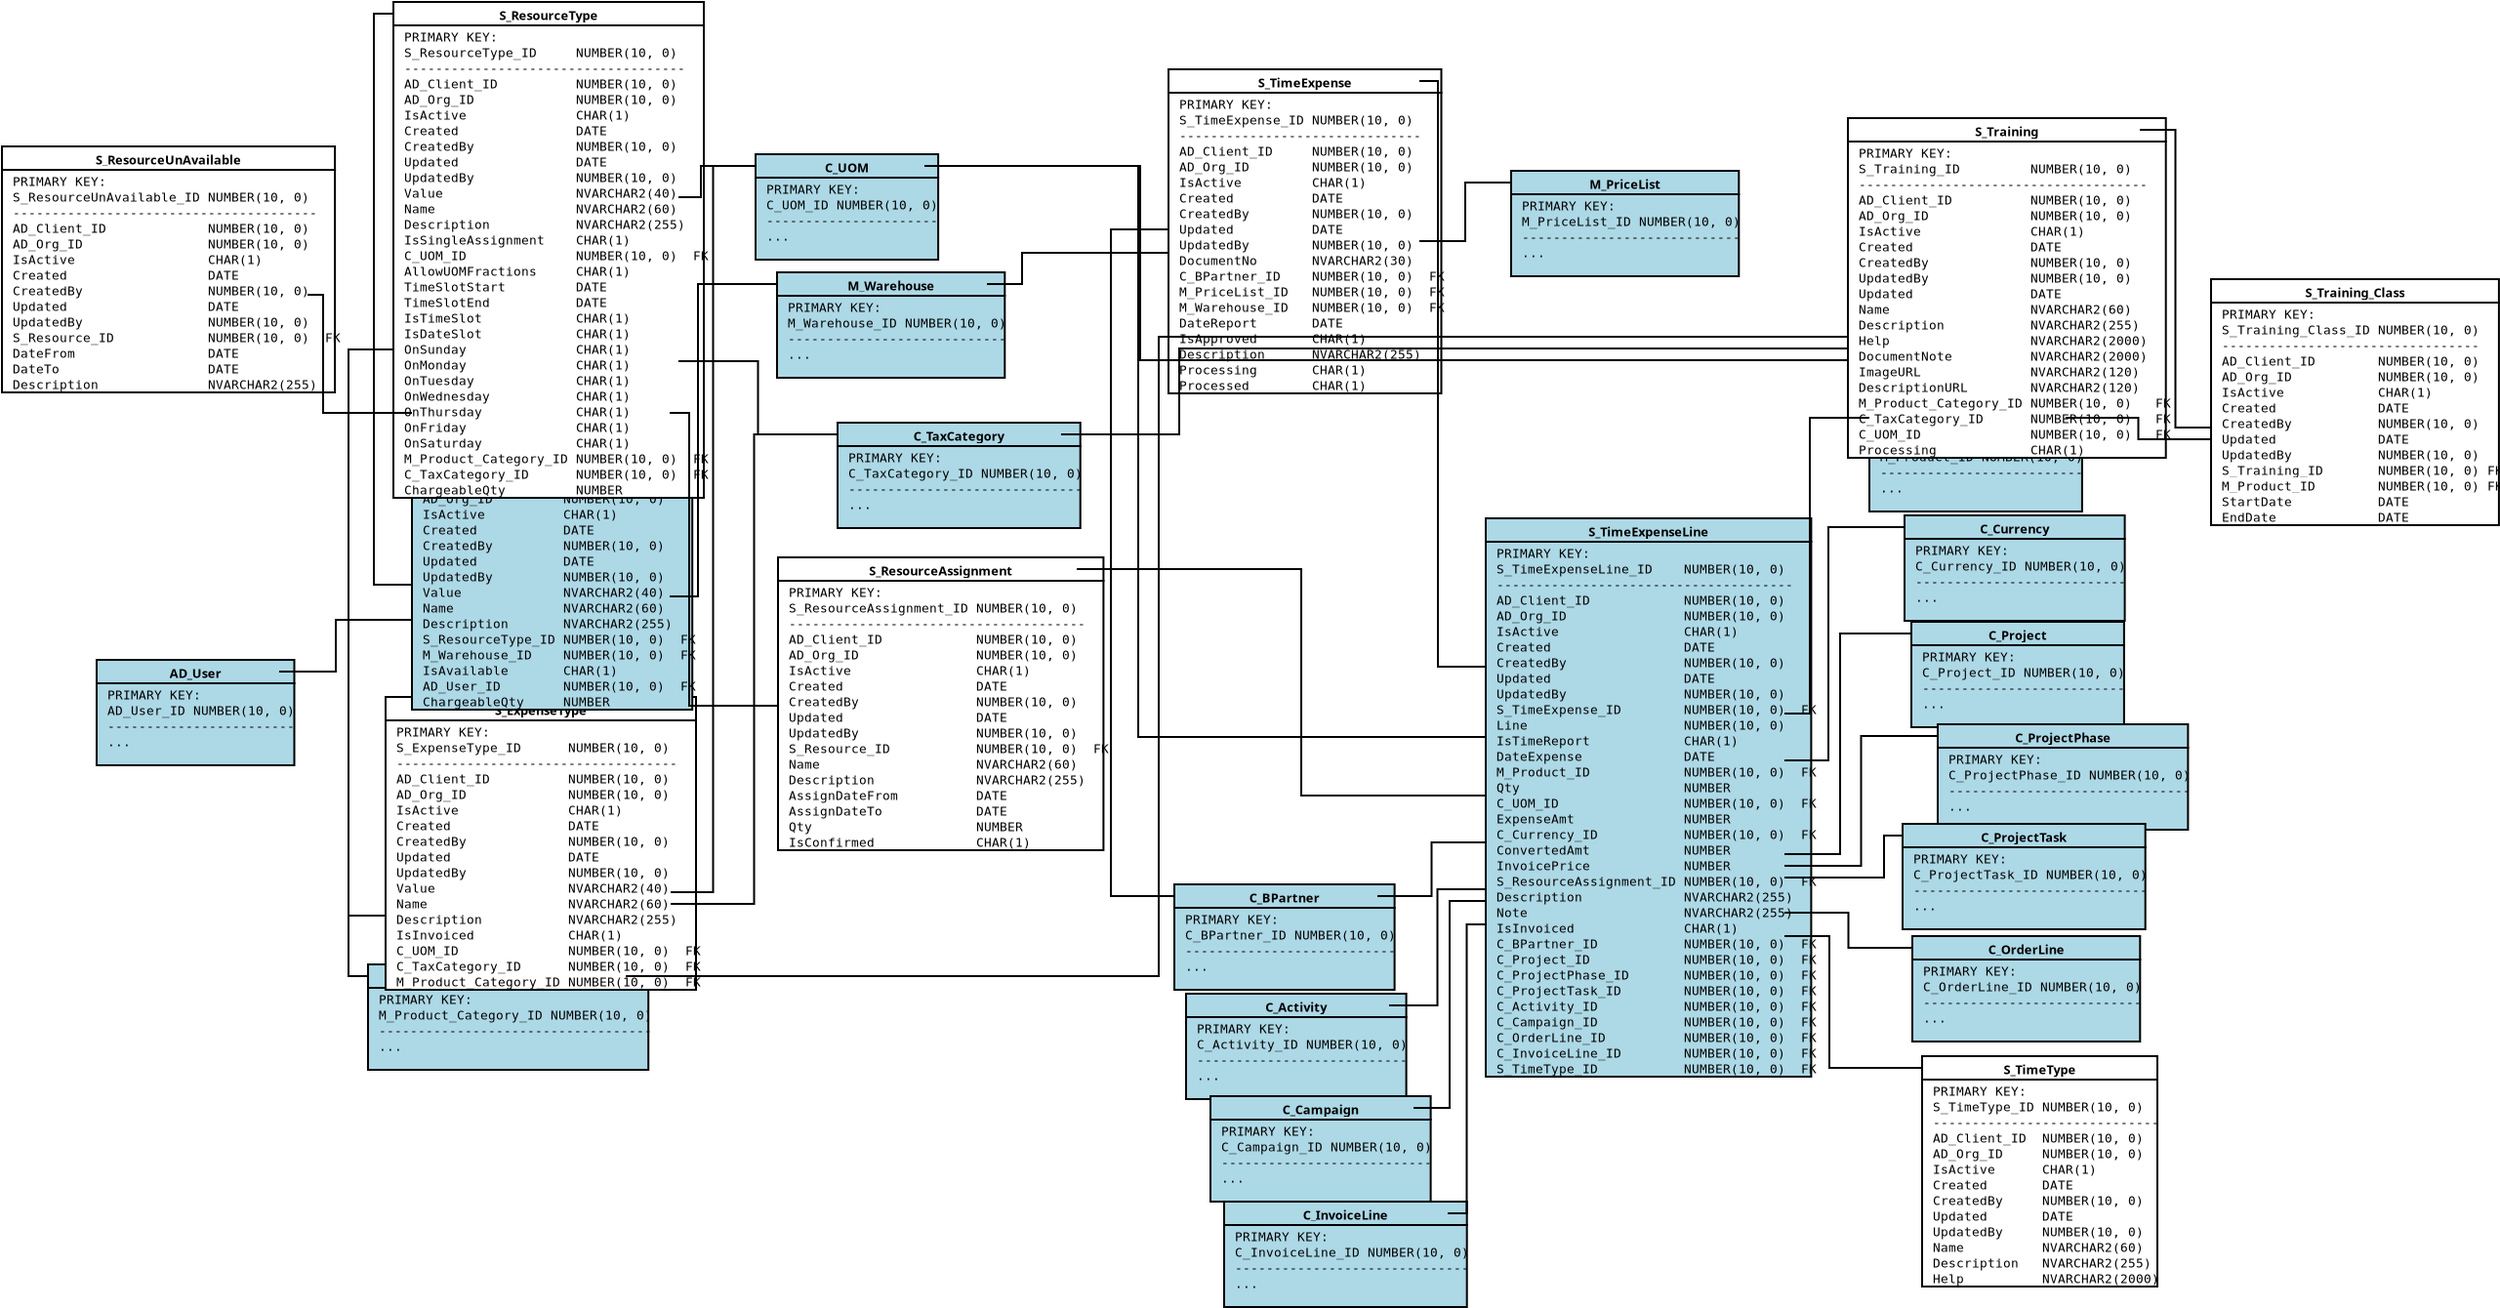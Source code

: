 <?xml version="1.0" encoding="UTF-8"?>
<dia:diagram xmlns:dia="http://www.lysator.liu.se/~alla/dia/"><dia:layer name="Background" visible="true">
<dia:object type="UML - Class" version="0" id="tab_AD_User">
	<dia:attribute name="obj_pos"><dia:point val="102.05,32.99"/></dia:attribute>
	<dia:attribute name="obj_bb"><dia:rectangle val="102,32.94;111.45,37.44"/></dia:attribute>
	<dia:attribute name="elem_corner"><dia:point val="102.05,32.99"/></dia:attribute>
	<dia:attribute name="elem_width"><dia:real val="9.35"/></dia:attribute>
	<dia:attribute name="elem_height"><dia:real val="19.80"/></dia:attribute>
	<dia:attribute name="name"><dia:string>#AD_User#</dia:string></dia:attribute>
	<dia:attribute name="stereotype"><dia:string>##</dia:string></dia:attribute>
	<dia:attribute name="comment"><dia:string>##</dia:string></dia:attribute>
	<dia:attribute name="abstract"><dia:boolean val="false"/></dia:attribute>
	<dia:attribute name="suppress_attributes"><dia:boolean val="false"/></dia:attribute>
	<dia:attribute name="suppress_operations"><dia:boolean val="false"/></dia:attribute>
	<dia:attribute name="visible_attributes"><dia:boolean val="true"/></dia:attribute>
	<dia:attribute name="visible_operations"><dia:boolean val="false"/></dia:attribute>
	<dia:attribute name="visible_comments"><dia:boolean val="false"/></dia:attribute>
	<dia:attribute name="foreground_color"><dia:color val="#000000"/></dia:attribute>
	<dia:attribute name="background_color"><dia:color val="#add8e6"/></dia:attribute>
	<dia:attribute name="normal_font"><dia:font family="monospace" style="0" name="Courier"/></dia:attribute>
	<dia:attribute name="abstract_font"><dia:font family="monospace" style="88" name="Courier"/></dia:attribute>
	<dia:attribute name="polymorphic_font"><dia:font family="monospace" style="8" name="Courier"/></dia:attribute>
	<dia:attribute name="classname_font"><dia:font family="sans" style="80" name="Courier"/></dia:attribute>
	<dia:attribute name="abstract_classname_font"><dia:font family="sans" style="88" name="Courier"/></dia:attribute>
	<dia:attribute name="comment_font"><dia:font family="monospace" style="0" name="Courier"/></dia:attribute>
	<dia:attribute name="font_height"><dia:real val="0.6"/></dia:attribute>
	<dia:attribute name="polymorphic_font_height"><dia:real val="0.6"/></dia:attribute>
	<dia:attribute name="abstract_font_height"><dia:real val="0.6"/></dia:attribute>
	<dia:attribute name="classname_font_height"><dia:real val="0.8"/></dia:attribute>
	<dia:attribute name="abstract_classname_font_height"><dia:real val="0.6"/></dia:attribute>
	<dia:attribute name="comment_font_height"><dia:real val="0.6"/></dia:attribute>
	<dia:attribute name="attributes">
		<dia:composite type='umlattribute'><dia:attribute name='name'><dia:string>#PRIMARY KEY:#</dia:string> </dia:attribute><dia:attribute name='type'><dia:string>##</dia:string> </dia:attribute><dia:attribute name='value'><dia:string>##</dia:string> </dia:attribute><dia:attribute name='comment'><dia:string>##</dia:string> </dia:attribute><dia:attribute name='visibility'><dia:enum val='3' /> </dia:attribute><dia:attribute name='abstract'><dia:boolean val='false' /> </dia:attribute><dia:attribute name='class_scope'><dia:boolean val='false' /> </dia:attribute></dia:composite>
		<dia:composite type='umlattribute'><dia:attribute name='name'><dia:string>#AD_User_ID NUMBER(10, 0)#</dia:string> </dia:attribute><dia:attribute name='type'><dia:string>##</dia:string> </dia:attribute><dia:attribute name='value'><dia:string>##</dia:string> </dia:attribute><dia:attribute name='comment'><dia:string>##</dia:string> </dia:attribute><dia:attribute name='visibility'><dia:enum val='3' /> </dia:attribute><dia:attribute name='abstract'><dia:boolean val='false' /> </dia:attribute><dia:attribute name='class_scope'><dia:boolean val='false' /> </dia:attribute></dia:composite>
		<dia:composite type='umlattribute'><dia:attribute name='name'><dia:string>#------------------------#</dia:string> </dia:attribute><dia:attribute name='type'><dia:string>##</dia:string> </dia:attribute><dia:attribute name='value'><dia:string>##</dia:string> </dia:attribute><dia:attribute name='comment'><dia:string>##</dia:string> </dia:attribute><dia:attribute name='visibility'><dia:enum val='3' /> </dia:attribute><dia:attribute name='abstract'><dia:boolean val='false' /> </dia:attribute><dia:attribute name='class_scope'><dia:boolean val='false' /> </dia:attribute></dia:composite>
		<dia:composite type='umlattribute'><dia:attribute name='name'><dia:string>#...#</dia:string> </dia:attribute><dia:attribute name='type'><dia:string>##</dia:string> </dia:attribute><dia:attribute name='value'><dia:string>##</dia:string> </dia:attribute><dia:attribute name='comment'><dia:string>##</dia:string> </dia:attribute><dia:attribute name='visibility'><dia:enum val='3' /> </dia:attribute><dia:attribute name='abstract'><dia:boolean val='false' /> </dia:attribute><dia:attribute name='class_scope'><dia:boolean val='false' /> </dia:attribute></dia:composite>
		<dia:composite type='umlattribute'><dia:attribute name='name'><dia:string># #</dia:string> </dia:attribute><dia:attribute name='type'><dia:string>##</dia:string> </dia:attribute><dia:attribute name='value'><dia:string>##</dia:string> </dia:attribute><dia:attribute name='comment'><dia:string>##</dia:string> </dia:attribute><dia:attribute name='visibility'><dia:enum val='3' /> </dia:attribute><dia:attribute name='abstract'><dia:boolean val='false' /> </dia:attribute><dia:attribute name='class_scope'><dia:boolean val='false' /> </dia:attribute></dia:composite>
	</dia:attribute>
	<dia:attribute name='operations' />
	<dia:attribute name='template'>
	<dia:boolean val='false' />
	</dia:attribute>
	<dia:attribute name='templates' />
</dia:object>
<dia:object type="UML - Class" version="0" id="tab_C_Activity">
	<dia:attribute name="obj_pos"><dia:point val="157.85,50.09"/></dia:attribute>
	<dia:attribute name="obj_bb"><dia:rectangle val="157.8,50.04;168.3,54.54"/></dia:attribute>
	<dia:attribute name="elem_corner"><dia:point val="157.85,50.09"/></dia:attribute>
	<dia:attribute name="elem_width"><dia:real val="10.40"/></dia:attribute>
	<dia:attribute name="elem_height"><dia:real val="9.00"/></dia:attribute>
	<dia:attribute name="name"><dia:string>#C_Activity#</dia:string></dia:attribute>
	<dia:attribute name="stereotype"><dia:string>##</dia:string></dia:attribute>
	<dia:attribute name="comment"><dia:string>##</dia:string></dia:attribute>
	<dia:attribute name="abstract"><dia:boolean val="false"/></dia:attribute>
	<dia:attribute name="suppress_attributes"><dia:boolean val="false"/></dia:attribute>
	<dia:attribute name="suppress_operations"><dia:boolean val="false"/></dia:attribute>
	<dia:attribute name="visible_attributes"><dia:boolean val="true"/></dia:attribute>
	<dia:attribute name="visible_operations"><dia:boolean val="false"/></dia:attribute>
	<dia:attribute name="visible_comments"><dia:boolean val="false"/></dia:attribute>
	<dia:attribute name="foreground_color"><dia:color val="#000000"/></dia:attribute>
	<dia:attribute name="background_color"><dia:color val="#add8e6"/></dia:attribute>
	<dia:attribute name="normal_font"><dia:font family="monospace" style="0" name="Courier"/></dia:attribute>
	<dia:attribute name="abstract_font"><dia:font family="monospace" style="88" name="Courier"/></dia:attribute>
	<dia:attribute name="polymorphic_font"><dia:font family="monospace" style="8" name="Courier"/></dia:attribute>
	<dia:attribute name="classname_font"><dia:font family="sans" style="80" name="Courier"/></dia:attribute>
	<dia:attribute name="abstract_classname_font"><dia:font family="sans" style="88" name="Courier"/></dia:attribute>
	<dia:attribute name="comment_font"><dia:font family="monospace" style="0" name="Courier"/></dia:attribute>
	<dia:attribute name="font_height"><dia:real val="0.6"/></dia:attribute>
	<dia:attribute name="polymorphic_font_height"><dia:real val="0.6"/></dia:attribute>
	<dia:attribute name="abstract_font_height"><dia:real val="0.6"/></dia:attribute>
	<dia:attribute name="classname_font_height"><dia:real val="0.8"/></dia:attribute>
	<dia:attribute name="abstract_classname_font_height"><dia:real val="0.6"/></dia:attribute>
	<dia:attribute name="comment_font_height"><dia:real val="0.6"/></dia:attribute>
	<dia:attribute name="attributes">
		<dia:composite type='umlattribute'><dia:attribute name='name'><dia:string>#PRIMARY KEY:#</dia:string> </dia:attribute><dia:attribute name='type'><dia:string>##</dia:string> </dia:attribute><dia:attribute name='value'><dia:string>##</dia:string> </dia:attribute><dia:attribute name='comment'><dia:string>##</dia:string> </dia:attribute><dia:attribute name='visibility'><dia:enum val='3' /> </dia:attribute><dia:attribute name='abstract'><dia:boolean val='false' /> </dia:attribute><dia:attribute name='class_scope'><dia:boolean val='false' /> </dia:attribute></dia:composite>
		<dia:composite type='umlattribute'><dia:attribute name='name'><dia:string>#C_Activity_ID NUMBER(10, 0)#</dia:string> </dia:attribute><dia:attribute name='type'><dia:string>##</dia:string> </dia:attribute><dia:attribute name='value'><dia:string>##</dia:string> </dia:attribute><dia:attribute name='comment'><dia:string>##</dia:string> </dia:attribute><dia:attribute name='visibility'><dia:enum val='3' /> </dia:attribute><dia:attribute name='abstract'><dia:boolean val='false' /> </dia:attribute><dia:attribute name='class_scope'><dia:boolean val='false' /> </dia:attribute></dia:composite>
		<dia:composite type='umlattribute'><dia:attribute name='name'><dia:string>#---------------------------#</dia:string> </dia:attribute><dia:attribute name='type'><dia:string>##</dia:string> </dia:attribute><dia:attribute name='value'><dia:string>##</dia:string> </dia:attribute><dia:attribute name='comment'><dia:string>##</dia:string> </dia:attribute><dia:attribute name='visibility'><dia:enum val='3' /> </dia:attribute><dia:attribute name='abstract'><dia:boolean val='false' /> </dia:attribute><dia:attribute name='class_scope'><dia:boolean val='false' /> </dia:attribute></dia:composite>
		<dia:composite type='umlattribute'><dia:attribute name='name'><dia:string>#...#</dia:string> </dia:attribute><dia:attribute name='type'><dia:string>##</dia:string> </dia:attribute><dia:attribute name='value'><dia:string>##</dia:string> </dia:attribute><dia:attribute name='comment'><dia:string>##</dia:string> </dia:attribute><dia:attribute name='visibility'><dia:enum val='3' /> </dia:attribute><dia:attribute name='abstract'><dia:boolean val='false' /> </dia:attribute><dia:attribute name='class_scope'><dia:boolean val='false' /> </dia:attribute></dia:composite>
		<dia:composite type='umlattribute'><dia:attribute name='name'><dia:string># #</dia:string> </dia:attribute><dia:attribute name='type'><dia:string>##</dia:string> </dia:attribute><dia:attribute name='value'><dia:string>##</dia:string> </dia:attribute><dia:attribute name='comment'><dia:string>##</dia:string> </dia:attribute><dia:attribute name='visibility'><dia:enum val='3' /> </dia:attribute><dia:attribute name='abstract'><dia:boolean val='false' /> </dia:attribute><dia:attribute name='class_scope'><dia:boolean val='false' /> </dia:attribute></dia:composite>
	</dia:attribute>
	<dia:attribute name='operations' />
	<dia:attribute name='template'>
	<dia:boolean val='false' />
	</dia:attribute>
	<dia:attribute name='templates' />
</dia:object>
<dia:object type="UML - Class" version="0" id="tab_C_BPartner">
	<dia:attribute name="obj_pos"><dia:point val="157.25,44.49"/></dia:attribute>
	<dia:attribute name="obj_bb"><dia:rectangle val="157.2,44.44;167.7,48.94"/></dia:attribute>
	<dia:attribute name="elem_corner"><dia:point val="157.25,44.49"/></dia:attribute>
	<dia:attribute name="elem_width"><dia:real val="10.40"/></dia:attribute>
	<dia:attribute name="elem_height"><dia:real val="39.00"/></dia:attribute>
	<dia:attribute name="name"><dia:string>#C_BPartner#</dia:string></dia:attribute>
	<dia:attribute name="stereotype"><dia:string>##</dia:string></dia:attribute>
	<dia:attribute name="comment"><dia:string>##</dia:string></dia:attribute>
	<dia:attribute name="abstract"><dia:boolean val="false"/></dia:attribute>
	<dia:attribute name="suppress_attributes"><dia:boolean val="false"/></dia:attribute>
	<dia:attribute name="suppress_operations"><dia:boolean val="false"/></dia:attribute>
	<dia:attribute name="visible_attributes"><dia:boolean val="true"/></dia:attribute>
	<dia:attribute name="visible_operations"><dia:boolean val="false"/></dia:attribute>
	<dia:attribute name="visible_comments"><dia:boolean val="false"/></dia:attribute>
	<dia:attribute name="foreground_color"><dia:color val="#000000"/></dia:attribute>
	<dia:attribute name="background_color"><dia:color val="#add8e6"/></dia:attribute>
	<dia:attribute name="normal_font"><dia:font family="monospace" style="0" name="Courier"/></dia:attribute>
	<dia:attribute name="abstract_font"><dia:font family="monospace" style="88" name="Courier"/></dia:attribute>
	<dia:attribute name="polymorphic_font"><dia:font family="monospace" style="8" name="Courier"/></dia:attribute>
	<dia:attribute name="classname_font"><dia:font family="sans" style="80" name="Courier"/></dia:attribute>
	<dia:attribute name="abstract_classname_font"><dia:font family="sans" style="88" name="Courier"/></dia:attribute>
	<dia:attribute name="comment_font"><dia:font family="monospace" style="0" name="Courier"/></dia:attribute>
	<dia:attribute name="font_height"><dia:real val="0.6"/></dia:attribute>
	<dia:attribute name="polymorphic_font_height"><dia:real val="0.6"/></dia:attribute>
	<dia:attribute name="abstract_font_height"><dia:real val="0.6"/></dia:attribute>
	<dia:attribute name="classname_font_height"><dia:real val="0.8"/></dia:attribute>
	<dia:attribute name="abstract_classname_font_height"><dia:real val="0.6"/></dia:attribute>
	<dia:attribute name="comment_font_height"><dia:real val="0.6"/></dia:attribute>
	<dia:attribute name="attributes">
		<dia:composite type='umlattribute'><dia:attribute name='name'><dia:string>#PRIMARY KEY:#</dia:string> </dia:attribute><dia:attribute name='type'><dia:string>##</dia:string> </dia:attribute><dia:attribute name='value'><dia:string>##</dia:string> </dia:attribute><dia:attribute name='comment'><dia:string>##</dia:string> </dia:attribute><dia:attribute name='visibility'><dia:enum val='3' /> </dia:attribute><dia:attribute name='abstract'><dia:boolean val='false' /> </dia:attribute><dia:attribute name='class_scope'><dia:boolean val='false' /> </dia:attribute></dia:composite>
		<dia:composite type='umlattribute'><dia:attribute name='name'><dia:string>#C_BPartner_ID NUMBER(10, 0)#</dia:string> </dia:attribute><dia:attribute name='type'><dia:string>##</dia:string> </dia:attribute><dia:attribute name='value'><dia:string>##</dia:string> </dia:attribute><dia:attribute name='comment'><dia:string>##</dia:string> </dia:attribute><dia:attribute name='visibility'><dia:enum val='3' /> </dia:attribute><dia:attribute name='abstract'><dia:boolean val='false' /> </dia:attribute><dia:attribute name='class_scope'><dia:boolean val='false' /> </dia:attribute></dia:composite>
		<dia:composite type='umlattribute'><dia:attribute name='name'><dia:string>#---------------------------#</dia:string> </dia:attribute><dia:attribute name='type'><dia:string>##</dia:string> </dia:attribute><dia:attribute name='value'><dia:string>##</dia:string> </dia:attribute><dia:attribute name='comment'><dia:string>##</dia:string> </dia:attribute><dia:attribute name='visibility'><dia:enum val='3' /> </dia:attribute><dia:attribute name='abstract'><dia:boolean val='false' /> </dia:attribute><dia:attribute name='class_scope'><dia:boolean val='false' /> </dia:attribute></dia:composite>
		<dia:composite type='umlattribute'><dia:attribute name='name'><dia:string>#...#</dia:string> </dia:attribute><dia:attribute name='type'><dia:string>##</dia:string> </dia:attribute><dia:attribute name='value'><dia:string>##</dia:string> </dia:attribute><dia:attribute name='comment'><dia:string>##</dia:string> </dia:attribute><dia:attribute name='visibility'><dia:enum val='3' /> </dia:attribute><dia:attribute name='abstract'><dia:boolean val='false' /> </dia:attribute><dia:attribute name='class_scope'><dia:boolean val='false' /> </dia:attribute></dia:composite>
		<dia:composite type='umlattribute'><dia:attribute name='name'><dia:string># #</dia:string> </dia:attribute><dia:attribute name='type'><dia:string>##</dia:string> </dia:attribute><dia:attribute name='value'><dia:string>##</dia:string> </dia:attribute><dia:attribute name='comment'><dia:string>##</dia:string> </dia:attribute><dia:attribute name='visibility'><dia:enum val='3' /> </dia:attribute><dia:attribute name='abstract'><dia:boolean val='false' /> </dia:attribute><dia:attribute name='class_scope'><dia:boolean val='false' /> </dia:attribute></dia:composite>
	</dia:attribute>
	<dia:attribute name='operations' />
	<dia:attribute name='template'>
	<dia:boolean val='false' />
	</dia:attribute>
	<dia:attribute name='templates' />
</dia:object>
<dia:object type="UML - Class" version="0" id="tab_C_Campaign">
	<dia:attribute name="obj_pos"><dia:point val="159.10,55.34"/></dia:attribute>
	<dia:attribute name="obj_bb"><dia:rectangle val="159.05,55.29;169.55,59.79"/></dia:attribute>
	<dia:attribute name="elem_corner"><dia:point val="159.10,55.34"/></dia:attribute>
	<dia:attribute name="elem_width"><dia:real val="10.40"/></dia:attribute>
	<dia:attribute name="elem_height"><dia:real val="10.20"/></dia:attribute>
	<dia:attribute name="name"><dia:string>#C_Campaign#</dia:string></dia:attribute>
	<dia:attribute name="stereotype"><dia:string>##</dia:string></dia:attribute>
	<dia:attribute name="comment"><dia:string>##</dia:string></dia:attribute>
	<dia:attribute name="abstract"><dia:boolean val="false"/></dia:attribute>
	<dia:attribute name="suppress_attributes"><dia:boolean val="false"/></dia:attribute>
	<dia:attribute name="suppress_operations"><dia:boolean val="false"/></dia:attribute>
	<dia:attribute name="visible_attributes"><dia:boolean val="true"/></dia:attribute>
	<dia:attribute name="visible_operations"><dia:boolean val="false"/></dia:attribute>
	<dia:attribute name="visible_comments"><dia:boolean val="false"/></dia:attribute>
	<dia:attribute name="foreground_color"><dia:color val="#000000"/></dia:attribute>
	<dia:attribute name="background_color"><dia:color val="#add8e6"/></dia:attribute>
	<dia:attribute name="normal_font"><dia:font family="monospace" style="0" name="Courier"/></dia:attribute>
	<dia:attribute name="abstract_font"><dia:font family="monospace" style="88" name="Courier"/></dia:attribute>
	<dia:attribute name="polymorphic_font"><dia:font family="monospace" style="8" name="Courier"/></dia:attribute>
	<dia:attribute name="classname_font"><dia:font family="sans" style="80" name="Courier"/></dia:attribute>
	<dia:attribute name="abstract_classname_font"><dia:font family="sans" style="88" name="Courier"/></dia:attribute>
	<dia:attribute name="comment_font"><dia:font family="monospace" style="0" name="Courier"/></dia:attribute>
	<dia:attribute name="font_height"><dia:real val="0.6"/></dia:attribute>
	<dia:attribute name="polymorphic_font_height"><dia:real val="0.6"/></dia:attribute>
	<dia:attribute name="abstract_font_height"><dia:real val="0.6"/></dia:attribute>
	<dia:attribute name="classname_font_height"><dia:real val="0.8"/></dia:attribute>
	<dia:attribute name="abstract_classname_font_height"><dia:real val="0.6"/></dia:attribute>
	<dia:attribute name="comment_font_height"><dia:real val="0.6"/></dia:attribute>
	<dia:attribute name="attributes">
		<dia:composite type='umlattribute'><dia:attribute name='name'><dia:string>#PRIMARY KEY:#</dia:string> </dia:attribute><dia:attribute name='type'><dia:string>##</dia:string> </dia:attribute><dia:attribute name='value'><dia:string>##</dia:string> </dia:attribute><dia:attribute name='comment'><dia:string>##</dia:string> </dia:attribute><dia:attribute name='visibility'><dia:enum val='3' /> </dia:attribute><dia:attribute name='abstract'><dia:boolean val='false' /> </dia:attribute><dia:attribute name='class_scope'><dia:boolean val='false' /> </dia:attribute></dia:composite>
		<dia:composite type='umlattribute'><dia:attribute name='name'><dia:string>#C_Campaign_ID NUMBER(10, 0)#</dia:string> </dia:attribute><dia:attribute name='type'><dia:string>##</dia:string> </dia:attribute><dia:attribute name='value'><dia:string>##</dia:string> </dia:attribute><dia:attribute name='comment'><dia:string>##</dia:string> </dia:attribute><dia:attribute name='visibility'><dia:enum val='3' /> </dia:attribute><dia:attribute name='abstract'><dia:boolean val='false' /> </dia:attribute><dia:attribute name='class_scope'><dia:boolean val='false' /> </dia:attribute></dia:composite>
		<dia:composite type='umlattribute'><dia:attribute name='name'><dia:string>#---------------------------#</dia:string> </dia:attribute><dia:attribute name='type'><dia:string>##</dia:string> </dia:attribute><dia:attribute name='value'><dia:string>##</dia:string> </dia:attribute><dia:attribute name='comment'><dia:string>##</dia:string> </dia:attribute><dia:attribute name='visibility'><dia:enum val='3' /> </dia:attribute><dia:attribute name='abstract'><dia:boolean val='false' /> </dia:attribute><dia:attribute name='class_scope'><dia:boolean val='false' /> </dia:attribute></dia:composite>
		<dia:composite type='umlattribute'><dia:attribute name='name'><dia:string>#...#</dia:string> </dia:attribute><dia:attribute name='type'><dia:string>##</dia:string> </dia:attribute><dia:attribute name='value'><dia:string>##</dia:string> </dia:attribute><dia:attribute name='comment'><dia:string>##</dia:string> </dia:attribute><dia:attribute name='visibility'><dia:enum val='3' /> </dia:attribute><dia:attribute name='abstract'><dia:boolean val='false' /> </dia:attribute><dia:attribute name='class_scope'><dia:boolean val='false' /> </dia:attribute></dia:composite>
		<dia:composite type='umlattribute'><dia:attribute name='name'><dia:string># #</dia:string> </dia:attribute><dia:attribute name='type'><dia:string>##</dia:string> </dia:attribute><dia:attribute name='value'><dia:string>##</dia:string> </dia:attribute><dia:attribute name='comment'><dia:string>##</dia:string> </dia:attribute><dia:attribute name='visibility'><dia:enum val='3' /> </dia:attribute><dia:attribute name='abstract'><dia:boolean val='false' /> </dia:attribute><dia:attribute name='class_scope'><dia:boolean val='false' /> </dia:attribute></dia:composite>
	</dia:attribute>
	<dia:attribute name='operations' />
	<dia:attribute name='template'>
	<dia:boolean val='false' />
	</dia:attribute>
	<dia:attribute name='templates' />
</dia:object>
<dia:object type="UML - Class" version="0" id="tab_C_Currency">
	<dia:attribute name="obj_pos"><dia:point val="194.65,25.59"/></dia:attribute>
	<dia:attribute name="obj_bb"><dia:rectangle val="194.6,25.54;205.1,30.04"/></dia:attribute>
	<dia:attribute name="elem_corner"><dia:point val="194.65,25.59"/></dia:attribute>
	<dia:attribute name="elem_width"><dia:real val="10.40"/></dia:attribute>
	<dia:attribute name="elem_height"><dia:real val="11.40"/></dia:attribute>
	<dia:attribute name="name"><dia:string>#C_Currency#</dia:string></dia:attribute>
	<dia:attribute name="stereotype"><dia:string>##</dia:string></dia:attribute>
	<dia:attribute name="comment"><dia:string>##</dia:string></dia:attribute>
	<dia:attribute name="abstract"><dia:boolean val="false"/></dia:attribute>
	<dia:attribute name="suppress_attributes"><dia:boolean val="false"/></dia:attribute>
	<dia:attribute name="suppress_operations"><dia:boolean val="false"/></dia:attribute>
	<dia:attribute name="visible_attributes"><dia:boolean val="true"/></dia:attribute>
	<dia:attribute name="visible_operations"><dia:boolean val="false"/></dia:attribute>
	<dia:attribute name="visible_comments"><dia:boolean val="false"/></dia:attribute>
	<dia:attribute name="foreground_color"><dia:color val="#000000"/></dia:attribute>
	<dia:attribute name="background_color"><dia:color val="#add8e6"/></dia:attribute>
	<dia:attribute name="normal_font"><dia:font family="monospace" style="0" name="Courier"/></dia:attribute>
	<dia:attribute name="abstract_font"><dia:font family="monospace" style="88" name="Courier"/></dia:attribute>
	<dia:attribute name="polymorphic_font"><dia:font family="monospace" style="8" name="Courier"/></dia:attribute>
	<dia:attribute name="classname_font"><dia:font family="sans" style="80" name="Courier"/></dia:attribute>
	<dia:attribute name="abstract_classname_font"><dia:font family="sans" style="88" name="Courier"/></dia:attribute>
	<dia:attribute name="comment_font"><dia:font family="monospace" style="0" name="Courier"/></dia:attribute>
	<dia:attribute name="font_height"><dia:real val="0.6"/></dia:attribute>
	<dia:attribute name="polymorphic_font_height"><dia:real val="0.6"/></dia:attribute>
	<dia:attribute name="abstract_font_height"><dia:real val="0.6"/></dia:attribute>
	<dia:attribute name="classname_font_height"><dia:real val="0.8"/></dia:attribute>
	<dia:attribute name="abstract_classname_font_height"><dia:real val="0.6"/></dia:attribute>
	<dia:attribute name="comment_font_height"><dia:real val="0.6"/></dia:attribute>
	<dia:attribute name="attributes">
		<dia:composite type='umlattribute'><dia:attribute name='name'><dia:string>#PRIMARY KEY:#</dia:string> </dia:attribute><dia:attribute name='type'><dia:string>##</dia:string> </dia:attribute><dia:attribute name='value'><dia:string>##</dia:string> </dia:attribute><dia:attribute name='comment'><dia:string>##</dia:string> </dia:attribute><dia:attribute name='visibility'><dia:enum val='3' /> </dia:attribute><dia:attribute name='abstract'><dia:boolean val='false' /> </dia:attribute><dia:attribute name='class_scope'><dia:boolean val='false' /> </dia:attribute></dia:composite>
		<dia:composite type='umlattribute'><dia:attribute name='name'><dia:string>#C_Currency_ID NUMBER(10, 0)#</dia:string> </dia:attribute><dia:attribute name='type'><dia:string>##</dia:string> </dia:attribute><dia:attribute name='value'><dia:string>##</dia:string> </dia:attribute><dia:attribute name='comment'><dia:string>##</dia:string> </dia:attribute><dia:attribute name='visibility'><dia:enum val='3' /> </dia:attribute><dia:attribute name='abstract'><dia:boolean val='false' /> </dia:attribute><dia:attribute name='class_scope'><dia:boolean val='false' /> </dia:attribute></dia:composite>
		<dia:composite type='umlattribute'><dia:attribute name='name'><dia:string>#---------------------------#</dia:string> </dia:attribute><dia:attribute name='type'><dia:string>##</dia:string> </dia:attribute><dia:attribute name='value'><dia:string>##</dia:string> </dia:attribute><dia:attribute name='comment'><dia:string>##</dia:string> </dia:attribute><dia:attribute name='visibility'><dia:enum val='3' /> </dia:attribute><dia:attribute name='abstract'><dia:boolean val='false' /> </dia:attribute><dia:attribute name='class_scope'><dia:boolean val='false' /> </dia:attribute></dia:composite>
		<dia:composite type='umlattribute'><dia:attribute name='name'><dia:string>#...#</dia:string> </dia:attribute><dia:attribute name='type'><dia:string>##</dia:string> </dia:attribute><dia:attribute name='value'><dia:string>##</dia:string> </dia:attribute><dia:attribute name='comment'><dia:string>##</dia:string> </dia:attribute><dia:attribute name='visibility'><dia:enum val='3' /> </dia:attribute><dia:attribute name='abstract'><dia:boolean val='false' /> </dia:attribute><dia:attribute name='class_scope'><dia:boolean val='false' /> </dia:attribute></dia:composite>
		<dia:composite type='umlattribute'><dia:attribute name='name'><dia:string># #</dia:string> </dia:attribute><dia:attribute name='type'><dia:string>##</dia:string> </dia:attribute><dia:attribute name='value'><dia:string>##</dia:string> </dia:attribute><dia:attribute name='comment'><dia:string>##</dia:string> </dia:attribute><dia:attribute name='visibility'><dia:enum val='3' /> </dia:attribute><dia:attribute name='abstract'><dia:boolean val='false' /> </dia:attribute><dia:attribute name='class_scope'><dia:boolean val='false' /> </dia:attribute></dia:composite>
	</dia:attribute>
	<dia:attribute name='operations' />
	<dia:attribute name='template'>
	<dia:boolean val='false' />
	</dia:attribute>
	<dia:attribute name='templates' />
</dia:object>
<dia:object type="UML - Class" version="0" id="tab_C_InvoiceLine">
	<dia:attribute name="obj_pos"><dia:point val="159.80,60.74"/></dia:attribute>
	<dia:attribute name="obj_bb"><dia:rectangle val="159.75,60.69;171.3,65.19"/></dia:attribute>
	<dia:attribute name="elem_corner"><dia:point val="159.80,60.74"/></dia:attribute>
	<dia:attribute name="elem_width"><dia:real val="11.45"/></dia:attribute>
	<dia:attribute name="elem_height"><dia:real val="19.80"/></dia:attribute>
	<dia:attribute name="name"><dia:string>#C_InvoiceLine#</dia:string></dia:attribute>
	<dia:attribute name="stereotype"><dia:string>##</dia:string></dia:attribute>
	<dia:attribute name="comment"><dia:string>##</dia:string></dia:attribute>
	<dia:attribute name="abstract"><dia:boolean val="false"/></dia:attribute>
	<dia:attribute name="suppress_attributes"><dia:boolean val="false"/></dia:attribute>
	<dia:attribute name="suppress_operations"><dia:boolean val="false"/></dia:attribute>
	<dia:attribute name="visible_attributes"><dia:boolean val="true"/></dia:attribute>
	<dia:attribute name="visible_operations"><dia:boolean val="false"/></dia:attribute>
	<dia:attribute name="visible_comments"><dia:boolean val="false"/></dia:attribute>
	<dia:attribute name="foreground_color"><dia:color val="#000000"/></dia:attribute>
	<dia:attribute name="background_color"><dia:color val="#add8e6"/></dia:attribute>
	<dia:attribute name="normal_font"><dia:font family="monospace" style="0" name="Courier"/></dia:attribute>
	<dia:attribute name="abstract_font"><dia:font family="monospace" style="88" name="Courier"/></dia:attribute>
	<dia:attribute name="polymorphic_font"><dia:font family="monospace" style="8" name="Courier"/></dia:attribute>
	<dia:attribute name="classname_font"><dia:font family="sans" style="80" name="Courier"/></dia:attribute>
	<dia:attribute name="abstract_classname_font"><dia:font family="sans" style="88" name="Courier"/></dia:attribute>
	<dia:attribute name="comment_font"><dia:font family="monospace" style="0" name="Courier"/></dia:attribute>
	<dia:attribute name="font_height"><dia:real val="0.6"/></dia:attribute>
	<dia:attribute name="polymorphic_font_height"><dia:real val="0.6"/></dia:attribute>
	<dia:attribute name="abstract_font_height"><dia:real val="0.6"/></dia:attribute>
	<dia:attribute name="classname_font_height"><dia:real val="0.8"/></dia:attribute>
	<dia:attribute name="abstract_classname_font_height"><dia:real val="0.6"/></dia:attribute>
	<dia:attribute name="comment_font_height"><dia:real val="0.6"/></dia:attribute>
	<dia:attribute name="attributes">
		<dia:composite type='umlattribute'><dia:attribute name='name'><dia:string>#PRIMARY KEY:#</dia:string> </dia:attribute><dia:attribute name='type'><dia:string>##</dia:string> </dia:attribute><dia:attribute name='value'><dia:string>##</dia:string> </dia:attribute><dia:attribute name='comment'><dia:string>##</dia:string> </dia:attribute><dia:attribute name='visibility'><dia:enum val='3' /> </dia:attribute><dia:attribute name='abstract'><dia:boolean val='false' /> </dia:attribute><dia:attribute name='class_scope'><dia:boolean val='false' /> </dia:attribute></dia:composite>
		<dia:composite type='umlattribute'><dia:attribute name='name'><dia:string>#C_InvoiceLine_ID NUMBER(10, 0)#</dia:string> </dia:attribute><dia:attribute name='type'><dia:string>##</dia:string> </dia:attribute><dia:attribute name='value'><dia:string>##</dia:string> </dia:attribute><dia:attribute name='comment'><dia:string>##</dia:string> </dia:attribute><dia:attribute name='visibility'><dia:enum val='3' /> </dia:attribute><dia:attribute name='abstract'><dia:boolean val='false' /> </dia:attribute><dia:attribute name='class_scope'><dia:boolean val='false' /> </dia:attribute></dia:composite>
		<dia:composite type='umlattribute'><dia:attribute name='name'><dia:string>#------------------------------#</dia:string> </dia:attribute><dia:attribute name='type'><dia:string>##</dia:string> </dia:attribute><dia:attribute name='value'><dia:string>##</dia:string> </dia:attribute><dia:attribute name='comment'><dia:string>##</dia:string> </dia:attribute><dia:attribute name='visibility'><dia:enum val='3' /> </dia:attribute><dia:attribute name='abstract'><dia:boolean val='false' /> </dia:attribute><dia:attribute name='class_scope'><dia:boolean val='false' /> </dia:attribute></dia:composite>
		<dia:composite type='umlattribute'><dia:attribute name='name'><dia:string>#...#</dia:string> </dia:attribute><dia:attribute name='type'><dia:string>##</dia:string> </dia:attribute><dia:attribute name='value'><dia:string>##</dia:string> </dia:attribute><dia:attribute name='comment'><dia:string>##</dia:string> </dia:attribute><dia:attribute name='visibility'><dia:enum val='3' /> </dia:attribute><dia:attribute name='abstract'><dia:boolean val='false' /> </dia:attribute><dia:attribute name='class_scope'><dia:boolean val='false' /> </dia:attribute></dia:composite>
		<dia:composite type='umlattribute'><dia:attribute name='name'><dia:string># #</dia:string> </dia:attribute><dia:attribute name='type'><dia:string>##</dia:string> </dia:attribute><dia:attribute name='value'><dia:string>##</dia:string> </dia:attribute><dia:attribute name='comment'><dia:string>##</dia:string> </dia:attribute><dia:attribute name='visibility'><dia:enum val='3' /> </dia:attribute><dia:attribute name='abstract'><dia:boolean val='false' /> </dia:attribute><dia:attribute name='class_scope'><dia:boolean val='false' /> </dia:attribute></dia:composite>
	</dia:attribute>
	<dia:attribute name='operations' />
	<dia:attribute name='template'>
	<dia:boolean val='false' />
	</dia:attribute>
	<dia:attribute name='templates' />
</dia:object>
<dia:object type="UML - Class" version="0" id="tab_C_OrderLine">
	<dia:attribute name="obj_pos"><dia:point val="195.05,47.14"/></dia:attribute>
	<dia:attribute name="obj_bb"><dia:rectangle val="195,47.09;205.85,51.59"/></dia:attribute>
	<dia:attribute name="elem_corner"><dia:point val="195.05,47.14"/></dia:attribute>
	<dia:attribute name="elem_width"><dia:real val="10.75"/></dia:attribute>
	<dia:attribute name="elem_height"><dia:real val="26.40"/></dia:attribute>
	<dia:attribute name="name"><dia:string>#C_OrderLine#</dia:string></dia:attribute>
	<dia:attribute name="stereotype"><dia:string>##</dia:string></dia:attribute>
	<dia:attribute name="comment"><dia:string>##</dia:string></dia:attribute>
	<dia:attribute name="abstract"><dia:boolean val="false"/></dia:attribute>
	<dia:attribute name="suppress_attributes"><dia:boolean val="false"/></dia:attribute>
	<dia:attribute name="suppress_operations"><dia:boolean val="false"/></dia:attribute>
	<dia:attribute name="visible_attributes"><dia:boolean val="true"/></dia:attribute>
	<dia:attribute name="visible_operations"><dia:boolean val="false"/></dia:attribute>
	<dia:attribute name="visible_comments"><dia:boolean val="false"/></dia:attribute>
	<dia:attribute name="foreground_color"><dia:color val="#000000"/></dia:attribute>
	<dia:attribute name="background_color"><dia:color val="#add8e6"/></dia:attribute>
	<dia:attribute name="normal_font"><dia:font family="monospace" style="0" name="Courier"/></dia:attribute>
	<dia:attribute name="abstract_font"><dia:font family="monospace" style="88" name="Courier"/></dia:attribute>
	<dia:attribute name="polymorphic_font"><dia:font family="monospace" style="8" name="Courier"/></dia:attribute>
	<dia:attribute name="classname_font"><dia:font family="sans" style="80" name="Courier"/></dia:attribute>
	<dia:attribute name="abstract_classname_font"><dia:font family="sans" style="88" name="Courier"/></dia:attribute>
	<dia:attribute name="comment_font"><dia:font family="monospace" style="0" name="Courier"/></dia:attribute>
	<dia:attribute name="font_height"><dia:real val="0.6"/></dia:attribute>
	<dia:attribute name="polymorphic_font_height"><dia:real val="0.6"/></dia:attribute>
	<dia:attribute name="abstract_font_height"><dia:real val="0.6"/></dia:attribute>
	<dia:attribute name="classname_font_height"><dia:real val="0.8"/></dia:attribute>
	<dia:attribute name="abstract_classname_font_height"><dia:real val="0.6"/></dia:attribute>
	<dia:attribute name="comment_font_height"><dia:real val="0.6"/></dia:attribute>
	<dia:attribute name="attributes">
		<dia:composite type='umlattribute'><dia:attribute name='name'><dia:string>#PRIMARY KEY:#</dia:string> </dia:attribute><dia:attribute name='type'><dia:string>##</dia:string> </dia:attribute><dia:attribute name='value'><dia:string>##</dia:string> </dia:attribute><dia:attribute name='comment'><dia:string>##</dia:string> </dia:attribute><dia:attribute name='visibility'><dia:enum val='3' /> </dia:attribute><dia:attribute name='abstract'><dia:boolean val='false' /> </dia:attribute><dia:attribute name='class_scope'><dia:boolean val='false' /> </dia:attribute></dia:composite>
		<dia:composite type='umlattribute'><dia:attribute name='name'><dia:string>#C_OrderLine_ID NUMBER(10, 0)#</dia:string> </dia:attribute><dia:attribute name='type'><dia:string>##</dia:string> </dia:attribute><dia:attribute name='value'><dia:string>##</dia:string> </dia:attribute><dia:attribute name='comment'><dia:string>##</dia:string> </dia:attribute><dia:attribute name='visibility'><dia:enum val='3' /> </dia:attribute><dia:attribute name='abstract'><dia:boolean val='false' /> </dia:attribute><dia:attribute name='class_scope'><dia:boolean val='false' /> </dia:attribute></dia:composite>
		<dia:composite type='umlattribute'><dia:attribute name='name'><dia:string>#----------------------------#</dia:string> </dia:attribute><dia:attribute name='type'><dia:string>##</dia:string> </dia:attribute><dia:attribute name='value'><dia:string>##</dia:string> </dia:attribute><dia:attribute name='comment'><dia:string>##</dia:string> </dia:attribute><dia:attribute name='visibility'><dia:enum val='3' /> </dia:attribute><dia:attribute name='abstract'><dia:boolean val='false' /> </dia:attribute><dia:attribute name='class_scope'><dia:boolean val='false' /> </dia:attribute></dia:composite>
		<dia:composite type='umlattribute'><dia:attribute name='name'><dia:string>#...#</dia:string> </dia:attribute><dia:attribute name='type'><dia:string>##</dia:string> </dia:attribute><dia:attribute name='value'><dia:string>##</dia:string> </dia:attribute><dia:attribute name='comment'><dia:string>##</dia:string> </dia:attribute><dia:attribute name='visibility'><dia:enum val='3' /> </dia:attribute><dia:attribute name='abstract'><dia:boolean val='false' /> </dia:attribute><dia:attribute name='class_scope'><dia:boolean val='false' /> </dia:attribute></dia:composite>
		<dia:composite type='umlattribute'><dia:attribute name='name'><dia:string># #</dia:string> </dia:attribute><dia:attribute name='type'><dia:string>##</dia:string> </dia:attribute><dia:attribute name='value'><dia:string>##</dia:string> </dia:attribute><dia:attribute name='comment'><dia:string>##</dia:string> </dia:attribute><dia:attribute name='visibility'><dia:enum val='3' /> </dia:attribute><dia:attribute name='abstract'><dia:boolean val='false' /> </dia:attribute><dia:attribute name='class_scope'><dia:boolean val='false' /> </dia:attribute></dia:composite>
	</dia:attribute>
	<dia:attribute name='operations' />
	<dia:attribute name='template'>
	<dia:boolean val='false' />
	</dia:attribute>
	<dia:attribute name='templates' />
</dia:object>
<dia:object type="UML - Class" version="0" id="tab_C_Project">
	<dia:attribute name="obj_pos"><dia:point val="195.00,31.04"/></dia:attribute>
	<dia:attribute name="obj_bb"><dia:rectangle val="194.95,30.99;205.1,35.49"/></dia:attribute>
	<dia:attribute name="elem_corner"><dia:point val="195.00,31.04"/></dia:attribute>
	<dia:attribute name="elem_width"><dia:real val="10.05"/></dia:attribute>
	<dia:attribute name="elem_height"><dia:real val="26.40"/></dia:attribute>
	<dia:attribute name="name"><dia:string>#C_Project#</dia:string></dia:attribute>
	<dia:attribute name="stereotype"><dia:string>##</dia:string></dia:attribute>
	<dia:attribute name="comment"><dia:string>##</dia:string></dia:attribute>
	<dia:attribute name="abstract"><dia:boolean val="false"/></dia:attribute>
	<dia:attribute name="suppress_attributes"><dia:boolean val="false"/></dia:attribute>
	<dia:attribute name="suppress_operations"><dia:boolean val="false"/></dia:attribute>
	<dia:attribute name="visible_attributes"><dia:boolean val="true"/></dia:attribute>
	<dia:attribute name="visible_operations"><dia:boolean val="false"/></dia:attribute>
	<dia:attribute name="visible_comments"><dia:boolean val="false"/></dia:attribute>
	<dia:attribute name="foreground_color"><dia:color val="#000000"/></dia:attribute>
	<dia:attribute name="background_color"><dia:color val="#add8e6"/></dia:attribute>
	<dia:attribute name="normal_font"><dia:font family="monospace" style="0" name="Courier"/></dia:attribute>
	<dia:attribute name="abstract_font"><dia:font family="monospace" style="88" name="Courier"/></dia:attribute>
	<dia:attribute name="polymorphic_font"><dia:font family="monospace" style="8" name="Courier"/></dia:attribute>
	<dia:attribute name="classname_font"><dia:font family="sans" style="80" name="Courier"/></dia:attribute>
	<dia:attribute name="abstract_classname_font"><dia:font family="sans" style="88" name="Courier"/></dia:attribute>
	<dia:attribute name="comment_font"><dia:font family="monospace" style="0" name="Courier"/></dia:attribute>
	<dia:attribute name="font_height"><dia:real val="0.6"/></dia:attribute>
	<dia:attribute name="polymorphic_font_height"><dia:real val="0.6"/></dia:attribute>
	<dia:attribute name="abstract_font_height"><dia:real val="0.6"/></dia:attribute>
	<dia:attribute name="classname_font_height"><dia:real val="0.8"/></dia:attribute>
	<dia:attribute name="abstract_classname_font_height"><dia:real val="0.6"/></dia:attribute>
	<dia:attribute name="comment_font_height"><dia:real val="0.6"/></dia:attribute>
	<dia:attribute name="attributes">
		<dia:composite type='umlattribute'><dia:attribute name='name'><dia:string>#PRIMARY KEY:#</dia:string> </dia:attribute><dia:attribute name='type'><dia:string>##</dia:string> </dia:attribute><dia:attribute name='value'><dia:string>##</dia:string> </dia:attribute><dia:attribute name='comment'><dia:string>##</dia:string> </dia:attribute><dia:attribute name='visibility'><dia:enum val='3' /> </dia:attribute><dia:attribute name='abstract'><dia:boolean val='false' /> </dia:attribute><dia:attribute name='class_scope'><dia:boolean val='false' /> </dia:attribute></dia:composite>
		<dia:composite type='umlattribute'><dia:attribute name='name'><dia:string>#C_Project_ID NUMBER(10, 0)#</dia:string> </dia:attribute><dia:attribute name='type'><dia:string>##</dia:string> </dia:attribute><dia:attribute name='value'><dia:string>##</dia:string> </dia:attribute><dia:attribute name='comment'><dia:string>##</dia:string> </dia:attribute><dia:attribute name='visibility'><dia:enum val='3' /> </dia:attribute><dia:attribute name='abstract'><dia:boolean val='false' /> </dia:attribute><dia:attribute name='class_scope'><dia:boolean val='false' /> </dia:attribute></dia:composite>
		<dia:composite type='umlattribute'><dia:attribute name='name'><dia:string>#--------------------------#</dia:string> </dia:attribute><dia:attribute name='type'><dia:string>##</dia:string> </dia:attribute><dia:attribute name='value'><dia:string>##</dia:string> </dia:attribute><dia:attribute name='comment'><dia:string>##</dia:string> </dia:attribute><dia:attribute name='visibility'><dia:enum val='3' /> </dia:attribute><dia:attribute name='abstract'><dia:boolean val='false' /> </dia:attribute><dia:attribute name='class_scope'><dia:boolean val='false' /> </dia:attribute></dia:composite>
		<dia:composite type='umlattribute'><dia:attribute name='name'><dia:string>#...#</dia:string> </dia:attribute><dia:attribute name='type'><dia:string>##</dia:string> </dia:attribute><dia:attribute name='value'><dia:string>##</dia:string> </dia:attribute><dia:attribute name='comment'><dia:string>##</dia:string> </dia:attribute><dia:attribute name='visibility'><dia:enum val='3' /> </dia:attribute><dia:attribute name='abstract'><dia:boolean val='false' /> </dia:attribute><dia:attribute name='class_scope'><dia:boolean val='false' /> </dia:attribute></dia:composite>
		<dia:composite type='umlattribute'><dia:attribute name='name'><dia:string># #</dia:string> </dia:attribute><dia:attribute name='type'><dia:string>##</dia:string> </dia:attribute><dia:attribute name='value'><dia:string>##</dia:string> </dia:attribute><dia:attribute name='comment'><dia:string>##</dia:string> </dia:attribute><dia:attribute name='visibility'><dia:enum val='3' /> </dia:attribute><dia:attribute name='abstract'><dia:boolean val='false' /> </dia:attribute><dia:attribute name='class_scope'><dia:boolean val='false' /> </dia:attribute></dia:composite>
	</dia:attribute>
	<dia:attribute name='operations' />
	<dia:attribute name='template'>
	<dia:boolean val='false' />
	</dia:attribute>
	<dia:attribute name='templates' />
</dia:object>
<dia:object type="UML - Class" version="0" id="tab_C_ProjectPhase">
	<dia:attribute name="obj_pos"><dia:point val="196.35,36.29"/></dia:attribute>
	<dia:attribute name="obj_bb"><dia:rectangle val="196.3,36.24;208.2,40.74"/></dia:attribute>
	<dia:attribute name="elem_corner"><dia:point val="196.35,36.29"/></dia:attribute>
	<dia:attribute name="elem_width"><dia:real val="11.80"/></dia:attribute>
	<dia:attribute name="elem_height"><dia:real val="15.60"/></dia:attribute>
	<dia:attribute name="name"><dia:string>#C_ProjectPhase#</dia:string></dia:attribute>
	<dia:attribute name="stereotype"><dia:string>##</dia:string></dia:attribute>
	<dia:attribute name="comment"><dia:string>##</dia:string></dia:attribute>
	<dia:attribute name="abstract"><dia:boolean val="false"/></dia:attribute>
	<dia:attribute name="suppress_attributes"><dia:boolean val="false"/></dia:attribute>
	<dia:attribute name="suppress_operations"><dia:boolean val="false"/></dia:attribute>
	<dia:attribute name="visible_attributes"><dia:boolean val="true"/></dia:attribute>
	<dia:attribute name="visible_operations"><dia:boolean val="false"/></dia:attribute>
	<dia:attribute name="visible_comments"><dia:boolean val="false"/></dia:attribute>
	<dia:attribute name="foreground_color"><dia:color val="#000000"/></dia:attribute>
	<dia:attribute name="background_color"><dia:color val="#add8e6"/></dia:attribute>
	<dia:attribute name="normal_font"><dia:font family="monospace" style="0" name="Courier"/></dia:attribute>
	<dia:attribute name="abstract_font"><dia:font family="monospace" style="88" name="Courier"/></dia:attribute>
	<dia:attribute name="polymorphic_font"><dia:font family="monospace" style="8" name="Courier"/></dia:attribute>
	<dia:attribute name="classname_font"><dia:font family="sans" style="80" name="Courier"/></dia:attribute>
	<dia:attribute name="abstract_classname_font"><dia:font family="sans" style="88" name="Courier"/></dia:attribute>
	<dia:attribute name="comment_font"><dia:font family="monospace" style="0" name="Courier"/></dia:attribute>
	<dia:attribute name="font_height"><dia:real val="0.6"/></dia:attribute>
	<dia:attribute name="polymorphic_font_height"><dia:real val="0.6"/></dia:attribute>
	<dia:attribute name="abstract_font_height"><dia:real val="0.6"/></dia:attribute>
	<dia:attribute name="classname_font_height"><dia:real val="0.8"/></dia:attribute>
	<dia:attribute name="abstract_classname_font_height"><dia:real val="0.6"/></dia:attribute>
	<dia:attribute name="comment_font_height"><dia:real val="0.6"/></dia:attribute>
	<dia:attribute name="attributes">
		<dia:composite type='umlattribute'><dia:attribute name='name'><dia:string>#PRIMARY KEY:#</dia:string> </dia:attribute><dia:attribute name='type'><dia:string>##</dia:string> </dia:attribute><dia:attribute name='value'><dia:string>##</dia:string> </dia:attribute><dia:attribute name='comment'><dia:string>##</dia:string> </dia:attribute><dia:attribute name='visibility'><dia:enum val='3' /> </dia:attribute><dia:attribute name='abstract'><dia:boolean val='false' /> </dia:attribute><dia:attribute name='class_scope'><dia:boolean val='false' /> </dia:attribute></dia:composite>
		<dia:composite type='umlattribute'><dia:attribute name='name'><dia:string>#C_ProjectPhase_ID NUMBER(10, 0)#</dia:string> </dia:attribute><dia:attribute name='type'><dia:string>##</dia:string> </dia:attribute><dia:attribute name='value'><dia:string>##</dia:string> </dia:attribute><dia:attribute name='comment'><dia:string>##</dia:string> </dia:attribute><dia:attribute name='visibility'><dia:enum val='3' /> </dia:attribute><dia:attribute name='abstract'><dia:boolean val='false' /> </dia:attribute><dia:attribute name='class_scope'><dia:boolean val='false' /> </dia:attribute></dia:composite>
		<dia:composite type='umlattribute'><dia:attribute name='name'><dia:string>#-------------------------------#</dia:string> </dia:attribute><dia:attribute name='type'><dia:string>##</dia:string> </dia:attribute><dia:attribute name='value'><dia:string>##</dia:string> </dia:attribute><dia:attribute name='comment'><dia:string>##</dia:string> </dia:attribute><dia:attribute name='visibility'><dia:enum val='3' /> </dia:attribute><dia:attribute name='abstract'><dia:boolean val='false' /> </dia:attribute><dia:attribute name='class_scope'><dia:boolean val='false' /> </dia:attribute></dia:composite>
		<dia:composite type='umlattribute'><dia:attribute name='name'><dia:string>#...#</dia:string> </dia:attribute><dia:attribute name='type'><dia:string>##</dia:string> </dia:attribute><dia:attribute name='value'><dia:string>##</dia:string> </dia:attribute><dia:attribute name='comment'><dia:string>##</dia:string> </dia:attribute><dia:attribute name='visibility'><dia:enum val='3' /> </dia:attribute><dia:attribute name='abstract'><dia:boolean val='false' /> </dia:attribute><dia:attribute name='class_scope'><dia:boolean val='false' /> </dia:attribute></dia:composite>
		<dia:composite type='umlattribute'><dia:attribute name='name'><dia:string># #</dia:string> </dia:attribute><dia:attribute name='type'><dia:string>##</dia:string> </dia:attribute><dia:attribute name='value'><dia:string>##</dia:string> </dia:attribute><dia:attribute name='comment'><dia:string>##</dia:string> </dia:attribute><dia:attribute name='visibility'><dia:enum val='3' /> </dia:attribute><dia:attribute name='abstract'><dia:boolean val='false' /> </dia:attribute><dia:attribute name='class_scope'><dia:boolean val='false' /> </dia:attribute></dia:composite>
	</dia:attribute>
	<dia:attribute name='operations' />
	<dia:attribute name='template'>
	<dia:boolean val='false' />
	</dia:attribute>
	<dia:attribute name='templates' />
</dia:object>
<dia:object type="UML - Class" version="0" id="tab_C_ProjectTask">
	<dia:attribute name="obj_pos"><dia:point val="194.55,41.39"/></dia:attribute>
	<dia:attribute name="obj_bb"><dia:rectangle val="194.5,41.34;206.05,45.84"/></dia:attribute>
	<dia:attribute name="elem_corner"><dia:point val="194.55,41.39"/></dia:attribute>
	<dia:attribute name="elem_width"><dia:real val="11.45"/></dia:attribute>
	<dia:attribute name="elem_height"><dia:real val="10.80"/></dia:attribute>
	<dia:attribute name="name"><dia:string>#C_ProjectTask#</dia:string></dia:attribute>
	<dia:attribute name="stereotype"><dia:string>##</dia:string></dia:attribute>
	<dia:attribute name="comment"><dia:string>##</dia:string></dia:attribute>
	<dia:attribute name="abstract"><dia:boolean val="false"/></dia:attribute>
	<dia:attribute name="suppress_attributes"><dia:boolean val="false"/></dia:attribute>
	<dia:attribute name="suppress_operations"><dia:boolean val="false"/></dia:attribute>
	<dia:attribute name="visible_attributes"><dia:boolean val="true"/></dia:attribute>
	<dia:attribute name="visible_operations"><dia:boolean val="false"/></dia:attribute>
	<dia:attribute name="visible_comments"><dia:boolean val="false"/></dia:attribute>
	<dia:attribute name="foreground_color"><dia:color val="#000000"/></dia:attribute>
	<dia:attribute name="background_color"><dia:color val="#add8e6"/></dia:attribute>
	<dia:attribute name="normal_font"><dia:font family="monospace" style="0" name="Courier"/></dia:attribute>
	<dia:attribute name="abstract_font"><dia:font family="monospace" style="88" name="Courier"/></dia:attribute>
	<dia:attribute name="polymorphic_font"><dia:font family="monospace" style="8" name="Courier"/></dia:attribute>
	<dia:attribute name="classname_font"><dia:font family="sans" style="80" name="Courier"/></dia:attribute>
	<dia:attribute name="abstract_classname_font"><dia:font family="sans" style="88" name="Courier"/></dia:attribute>
	<dia:attribute name="comment_font"><dia:font family="monospace" style="0" name="Courier"/></dia:attribute>
	<dia:attribute name="font_height"><dia:real val="0.6"/></dia:attribute>
	<dia:attribute name="polymorphic_font_height"><dia:real val="0.6"/></dia:attribute>
	<dia:attribute name="abstract_font_height"><dia:real val="0.6"/></dia:attribute>
	<dia:attribute name="classname_font_height"><dia:real val="0.8"/></dia:attribute>
	<dia:attribute name="abstract_classname_font_height"><dia:real val="0.6"/></dia:attribute>
	<dia:attribute name="comment_font_height"><dia:real val="0.6"/></dia:attribute>
	<dia:attribute name="attributes">
		<dia:composite type='umlattribute'><dia:attribute name='name'><dia:string>#PRIMARY KEY:#</dia:string> </dia:attribute><dia:attribute name='type'><dia:string>##</dia:string> </dia:attribute><dia:attribute name='value'><dia:string>##</dia:string> </dia:attribute><dia:attribute name='comment'><dia:string>##</dia:string> </dia:attribute><dia:attribute name='visibility'><dia:enum val='3' /> </dia:attribute><dia:attribute name='abstract'><dia:boolean val='false' /> </dia:attribute><dia:attribute name='class_scope'><dia:boolean val='false' /> </dia:attribute></dia:composite>
		<dia:composite type='umlattribute'><dia:attribute name='name'><dia:string>#C_ProjectTask_ID NUMBER(10, 0)#</dia:string> </dia:attribute><dia:attribute name='type'><dia:string>##</dia:string> </dia:attribute><dia:attribute name='value'><dia:string>##</dia:string> </dia:attribute><dia:attribute name='comment'><dia:string>##</dia:string> </dia:attribute><dia:attribute name='visibility'><dia:enum val='3' /> </dia:attribute><dia:attribute name='abstract'><dia:boolean val='false' /> </dia:attribute><dia:attribute name='class_scope'><dia:boolean val='false' /> </dia:attribute></dia:composite>
		<dia:composite type='umlattribute'><dia:attribute name='name'><dia:string>#------------------------------#</dia:string> </dia:attribute><dia:attribute name='type'><dia:string>##</dia:string> </dia:attribute><dia:attribute name='value'><dia:string>##</dia:string> </dia:attribute><dia:attribute name='comment'><dia:string>##</dia:string> </dia:attribute><dia:attribute name='visibility'><dia:enum val='3' /> </dia:attribute><dia:attribute name='abstract'><dia:boolean val='false' /> </dia:attribute><dia:attribute name='class_scope'><dia:boolean val='false' /> </dia:attribute></dia:composite>
		<dia:composite type='umlattribute'><dia:attribute name='name'><dia:string>#...#</dia:string> </dia:attribute><dia:attribute name='type'><dia:string>##</dia:string> </dia:attribute><dia:attribute name='value'><dia:string>##</dia:string> </dia:attribute><dia:attribute name='comment'><dia:string>##</dia:string> </dia:attribute><dia:attribute name='visibility'><dia:enum val='3' /> </dia:attribute><dia:attribute name='abstract'><dia:boolean val='false' /> </dia:attribute><dia:attribute name='class_scope'><dia:boolean val='false' /> </dia:attribute></dia:composite>
		<dia:composite type='umlattribute'><dia:attribute name='name'><dia:string># #</dia:string> </dia:attribute><dia:attribute name='type'><dia:string>##</dia:string> </dia:attribute><dia:attribute name='value'><dia:string>##</dia:string> </dia:attribute><dia:attribute name='comment'><dia:string>##</dia:string> </dia:attribute><dia:attribute name='visibility'><dia:enum val='3' /> </dia:attribute><dia:attribute name='abstract'><dia:boolean val='false' /> </dia:attribute><dia:attribute name='class_scope'><dia:boolean val='false' /> </dia:attribute></dia:composite>
	</dia:attribute>
	<dia:attribute name='operations' />
	<dia:attribute name='template'>
	<dia:boolean val='false' />
	</dia:attribute>
	<dia:attribute name='templates' />
</dia:object>
<dia:object type="UML - Class" version="0" id="tab_C_TaxCategory">
	<dia:attribute name="obj_pos"><dia:point val="140.00,20.84"/></dia:attribute>
	<dia:attribute name="obj_bb"><dia:rectangle val="139.95,20.79;151.5,25.29"/></dia:attribute>
	<dia:attribute name="elem_corner"><dia:point val="140.00,20.84"/></dia:attribute>
	<dia:attribute name="elem_width"><dia:real val="11.45"/></dia:attribute>
	<dia:attribute name="elem_height"><dia:real val="8.40"/></dia:attribute>
	<dia:attribute name="name"><dia:string>#C_TaxCategory#</dia:string></dia:attribute>
	<dia:attribute name="stereotype"><dia:string>##</dia:string></dia:attribute>
	<dia:attribute name="comment"><dia:string>##</dia:string></dia:attribute>
	<dia:attribute name="abstract"><dia:boolean val="false"/></dia:attribute>
	<dia:attribute name="suppress_attributes"><dia:boolean val="false"/></dia:attribute>
	<dia:attribute name="suppress_operations"><dia:boolean val="false"/></dia:attribute>
	<dia:attribute name="visible_attributes"><dia:boolean val="true"/></dia:attribute>
	<dia:attribute name="visible_operations"><dia:boolean val="false"/></dia:attribute>
	<dia:attribute name="visible_comments"><dia:boolean val="false"/></dia:attribute>
	<dia:attribute name="foreground_color"><dia:color val="#000000"/></dia:attribute>
	<dia:attribute name="background_color"><dia:color val="#add8e6"/></dia:attribute>
	<dia:attribute name="normal_font"><dia:font family="monospace" style="0" name="Courier"/></dia:attribute>
	<dia:attribute name="abstract_font"><dia:font family="monospace" style="88" name="Courier"/></dia:attribute>
	<dia:attribute name="polymorphic_font"><dia:font family="monospace" style="8" name="Courier"/></dia:attribute>
	<dia:attribute name="classname_font"><dia:font family="sans" style="80" name="Courier"/></dia:attribute>
	<dia:attribute name="abstract_classname_font"><dia:font family="sans" style="88" name="Courier"/></dia:attribute>
	<dia:attribute name="comment_font"><dia:font family="monospace" style="0" name="Courier"/></dia:attribute>
	<dia:attribute name="font_height"><dia:real val="0.6"/></dia:attribute>
	<dia:attribute name="polymorphic_font_height"><dia:real val="0.6"/></dia:attribute>
	<dia:attribute name="abstract_font_height"><dia:real val="0.6"/></dia:attribute>
	<dia:attribute name="classname_font_height"><dia:real val="0.8"/></dia:attribute>
	<dia:attribute name="abstract_classname_font_height"><dia:real val="0.6"/></dia:attribute>
	<dia:attribute name="comment_font_height"><dia:real val="0.6"/></dia:attribute>
	<dia:attribute name="attributes">
		<dia:composite type='umlattribute'><dia:attribute name='name'><dia:string>#PRIMARY KEY:#</dia:string> </dia:attribute><dia:attribute name='type'><dia:string>##</dia:string> </dia:attribute><dia:attribute name='value'><dia:string>##</dia:string> </dia:attribute><dia:attribute name='comment'><dia:string>##</dia:string> </dia:attribute><dia:attribute name='visibility'><dia:enum val='3' /> </dia:attribute><dia:attribute name='abstract'><dia:boolean val='false' /> </dia:attribute><dia:attribute name='class_scope'><dia:boolean val='false' /> </dia:attribute></dia:composite>
		<dia:composite type='umlattribute'><dia:attribute name='name'><dia:string>#C_TaxCategory_ID NUMBER(10, 0)#</dia:string> </dia:attribute><dia:attribute name='type'><dia:string>##</dia:string> </dia:attribute><dia:attribute name='value'><dia:string>##</dia:string> </dia:attribute><dia:attribute name='comment'><dia:string>##</dia:string> </dia:attribute><dia:attribute name='visibility'><dia:enum val='3' /> </dia:attribute><dia:attribute name='abstract'><dia:boolean val='false' /> </dia:attribute><dia:attribute name='class_scope'><dia:boolean val='false' /> </dia:attribute></dia:composite>
		<dia:composite type='umlattribute'><dia:attribute name='name'><dia:string>#------------------------------#</dia:string> </dia:attribute><dia:attribute name='type'><dia:string>##</dia:string> </dia:attribute><dia:attribute name='value'><dia:string>##</dia:string> </dia:attribute><dia:attribute name='comment'><dia:string>##</dia:string> </dia:attribute><dia:attribute name='visibility'><dia:enum val='3' /> </dia:attribute><dia:attribute name='abstract'><dia:boolean val='false' /> </dia:attribute><dia:attribute name='class_scope'><dia:boolean val='false' /> </dia:attribute></dia:composite>
		<dia:composite type='umlattribute'><dia:attribute name='name'><dia:string>#...#</dia:string> </dia:attribute><dia:attribute name='type'><dia:string>##</dia:string> </dia:attribute><dia:attribute name='value'><dia:string>##</dia:string> </dia:attribute><dia:attribute name='comment'><dia:string>##</dia:string> </dia:attribute><dia:attribute name='visibility'><dia:enum val='3' /> </dia:attribute><dia:attribute name='abstract'><dia:boolean val='false' /> </dia:attribute><dia:attribute name='class_scope'><dia:boolean val='false' /> </dia:attribute></dia:composite>
		<dia:composite type='umlattribute'><dia:attribute name='name'><dia:string># #</dia:string> </dia:attribute><dia:attribute name='type'><dia:string>##</dia:string> </dia:attribute><dia:attribute name='value'><dia:string>##</dia:string> </dia:attribute><dia:attribute name='comment'><dia:string>##</dia:string> </dia:attribute><dia:attribute name='visibility'><dia:enum val='3' /> </dia:attribute><dia:attribute name='abstract'><dia:boolean val='false' /> </dia:attribute><dia:attribute name='class_scope'><dia:boolean val='false' /> </dia:attribute></dia:composite>
	</dia:attribute>
	<dia:attribute name='operations' />
	<dia:attribute name='template'>
	<dia:boolean val='false' />
	</dia:attribute>
	<dia:attribute name='templates' />
</dia:object>
<dia:object type="UML - Class" version="0" id="tab_C_UOM">
	<dia:attribute name="obj_pos"><dia:point val="135.80,7.09"/></dia:attribute>
	<dia:attribute name="obj_bb"><dia:rectangle val="135.75,7.04;144.5,11.54"/></dia:attribute>
	<dia:attribute name="elem_corner"><dia:point val="135.80,7.09"/></dia:attribute>
	<dia:attribute name="elem_width"><dia:real val="8.65"/></dia:attribute>
	<dia:attribute name="elem_height"><dia:real val="10.20"/></dia:attribute>
	<dia:attribute name="name"><dia:string>#C_UOM#</dia:string></dia:attribute>
	<dia:attribute name="stereotype"><dia:string>##</dia:string></dia:attribute>
	<dia:attribute name="comment"><dia:string>##</dia:string></dia:attribute>
	<dia:attribute name="abstract"><dia:boolean val="false"/></dia:attribute>
	<dia:attribute name="suppress_attributes"><dia:boolean val="false"/></dia:attribute>
	<dia:attribute name="suppress_operations"><dia:boolean val="false"/></dia:attribute>
	<dia:attribute name="visible_attributes"><dia:boolean val="true"/></dia:attribute>
	<dia:attribute name="visible_operations"><dia:boolean val="false"/></dia:attribute>
	<dia:attribute name="visible_comments"><dia:boolean val="false"/></dia:attribute>
	<dia:attribute name="foreground_color"><dia:color val="#000000"/></dia:attribute>
	<dia:attribute name="background_color"><dia:color val="#add8e6"/></dia:attribute>
	<dia:attribute name="normal_font"><dia:font family="monospace" style="0" name="Courier"/></dia:attribute>
	<dia:attribute name="abstract_font"><dia:font family="monospace" style="88" name="Courier"/></dia:attribute>
	<dia:attribute name="polymorphic_font"><dia:font family="monospace" style="8" name="Courier"/></dia:attribute>
	<dia:attribute name="classname_font"><dia:font family="sans" style="80" name="Courier"/></dia:attribute>
	<dia:attribute name="abstract_classname_font"><dia:font family="sans" style="88" name="Courier"/></dia:attribute>
	<dia:attribute name="comment_font"><dia:font family="monospace" style="0" name="Courier"/></dia:attribute>
	<dia:attribute name="font_height"><dia:real val="0.6"/></dia:attribute>
	<dia:attribute name="polymorphic_font_height"><dia:real val="0.6"/></dia:attribute>
	<dia:attribute name="abstract_font_height"><dia:real val="0.6"/></dia:attribute>
	<dia:attribute name="classname_font_height"><dia:real val="0.8"/></dia:attribute>
	<dia:attribute name="abstract_classname_font_height"><dia:real val="0.6"/></dia:attribute>
	<dia:attribute name="comment_font_height"><dia:real val="0.6"/></dia:attribute>
	<dia:attribute name="attributes">
		<dia:composite type='umlattribute'><dia:attribute name='name'><dia:string>#PRIMARY KEY:#</dia:string> </dia:attribute><dia:attribute name='type'><dia:string>##</dia:string> </dia:attribute><dia:attribute name='value'><dia:string>##</dia:string> </dia:attribute><dia:attribute name='comment'><dia:string>##</dia:string> </dia:attribute><dia:attribute name='visibility'><dia:enum val='3' /> </dia:attribute><dia:attribute name='abstract'><dia:boolean val='false' /> </dia:attribute><dia:attribute name='class_scope'><dia:boolean val='false' /> </dia:attribute></dia:composite>
		<dia:composite type='umlattribute'><dia:attribute name='name'><dia:string>#C_UOM_ID NUMBER(10, 0)#</dia:string> </dia:attribute><dia:attribute name='type'><dia:string>##</dia:string> </dia:attribute><dia:attribute name='value'><dia:string>##</dia:string> </dia:attribute><dia:attribute name='comment'><dia:string>##</dia:string> </dia:attribute><dia:attribute name='visibility'><dia:enum val='3' /> </dia:attribute><dia:attribute name='abstract'><dia:boolean val='false' /> </dia:attribute><dia:attribute name='class_scope'><dia:boolean val='false' /> </dia:attribute></dia:composite>
		<dia:composite type='umlattribute'><dia:attribute name='name'><dia:string>#----------------------#</dia:string> </dia:attribute><dia:attribute name='type'><dia:string>##</dia:string> </dia:attribute><dia:attribute name='value'><dia:string>##</dia:string> </dia:attribute><dia:attribute name='comment'><dia:string>##</dia:string> </dia:attribute><dia:attribute name='visibility'><dia:enum val='3' /> </dia:attribute><dia:attribute name='abstract'><dia:boolean val='false' /> </dia:attribute><dia:attribute name='class_scope'><dia:boolean val='false' /> </dia:attribute></dia:composite>
		<dia:composite type='umlattribute'><dia:attribute name='name'><dia:string>#...#</dia:string> </dia:attribute><dia:attribute name='type'><dia:string>##</dia:string> </dia:attribute><dia:attribute name='value'><dia:string>##</dia:string> </dia:attribute><dia:attribute name='comment'><dia:string>##</dia:string> </dia:attribute><dia:attribute name='visibility'><dia:enum val='3' /> </dia:attribute><dia:attribute name='abstract'><dia:boolean val='false' /> </dia:attribute><dia:attribute name='class_scope'><dia:boolean val='false' /> </dia:attribute></dia:composite>
		<dia:composite type='umlattribute'><dia:attribute name='name'><dia:string># #</dia:string> </dia:attribute><dia:attribute name='type'><dia:string>##</dia:string> </dia:attribute><dia:attribute name='value'><dia:string>##</dia:string> </dia:attribute><dia:attribute name='comment'><dia:string>##</dia:string> </dia:attribute><dia:attribute name='visibility'><dia:enum val='3' /> </dia:attribute><dia:attribute name='abstract'><dia:boolean val='false' /> </dia:attribute><dia:attribute name='class_scope'><dia:boolean val='false' /> </dia:attribute></dia:composite>
	</dia:attribute>
	<dia:attribute name='operations' />
	<dia:attribute name='template'>
	<dia:boolean val='false' />
	</dia:attribute>
	<dia:attribute name='templates' />
</dia:object>
<dia:object type="UML - Class" version="0" id="tab_M_PriceList">
	<dia:attribute name="obj_pos"><dia:point val="174.50,7.94"/></dia:attribute>
	<dia:attribute name="obj_bb"><dia:rectangle val="174.45,7.89;185.3,12.39"/></dia:attribute>
	<dia:attribute name="elem_corner"><dia:point val="174.50,7.94"/></dia:attribute>
	<dia:attribute name="elem_width"><dia:real val="10.75"/></dia:attribute>
	<dia:attribute name="elem_height"><dia:real val="10.80"/></dia:attribute>
	<dia:attribute name="name"><dia:string>#M_PriceList#</dia:string></dia:attribute>
	<dia:attribute name="stereotype"><dia:string>##</dia:string></dia:attribute>
	<dia:attribute name="comment"><dia:string>##</dia:string></dia:attribute>
	<dia:attribute name="abstract"><dia:boolean val="false"/></dia:attribute>
	<dia:attribute name="suppress_attributes"><dia:boolean val="false"/></dia:attribute>
	<dia:attribute name="suppress_operations"><dia:boolean val="false"/></dia:attribute>
	<dia:attribute name="visible_attributes"><dia:boolean val="true"/></dia:attribute>
	<dia:attribute name="visible_operations"><dia:boolean val="false"/></dia:attribute>
	<dia:attribute name="visible_comments"><dia:boolean val="false"/></dia:attribute>
	<dia:attribute name="foreground_color"><dia:color val="#000000"/></dia:attribute>
	<dia:attribute name="background_color"><dia:color val="#add8e6"/></dia:attribute>
	<dia:attribute name="normal_font"><dia:font family="monospace" style="0" name="Courier"/></dia:attribute>
	<dia:attribute name="abstract_font"><dia:font family="monospace" style="88" name="Courier"/></dia:attribute>
	<dia:attribute name="polymorphic_font"><dia:font family="monospace" style="8" name="Courier"/></dia:attribute>
	<dia:attribute name="classname_font"><dia:font family="sans" style="80" name="Courier"/></dia:attribute>
	<dia:attribute name="abstract_classname_font"><dia:font family="sans" style="88" name="Courier"/></dia:attribute>
	<dia:attribute name="comment_font"><dia:font family="monospace" style="0" name="Courier"/></dia:attribute>
	<dia:attribute name="font_height"><dia:real val="0.6"/></dia:attribute>
	<dia:attribute name="polymorphic_font_height"><dia:real val="0.6"/></dia:attribute>
	<dia:attribute name="abstract_font_height"><dia:real val="0.6"/></dia:attribute>
	<dia:attribute name="classname_font_height"><dia:real val="0.8"/></dia:attribute>
	<dia:attribute name="abstract_classname_font_height"><dia:real val="0.6"/></dia:attribute>
	<dia:attribute name="comment_font_height"><dia:real val="0.6"/></dia:attribute>
	<dia:attribute name="attributes">
		<dia:composite type='umlattribute'><dia:attribute name='name'><dia:string>#PRIMARY KEY:#</dia:string> </dia:attribute><dia:attribute name='type'><dia:string>##</dia:string> </dia:attribute><dia:attribute name='value'><dia:string>##</dia:string> </dia:attribute><dia:attribute name='comment'><dia:string>##</dia:string> </dia:attribute><dia:attribute name='visibility'><dia:enum val='3' /> </dia:attribute><dia:attribute name='abstract'><dia:boolean val='false' /> </dia:attribute><dia:attribute name='class_scope'><dia:boolean val='false' /> </dia:attribute></dia:composite>
		<dia:composite type='umlattribute'><dia:attribute name='name'><dia:string>#M_PriceList_ID NUMBER(10, 0)#</dia:string> </dia:attribute><dia:attribute name='type'><dia:string>##</dia:string> </dia:attribute><dia:attribute name='value'><dia:string>##</dia:string> </dia:attribute><dia:attribute name='comment'><dia:string>##</dia:string> </dia:attribute><dia:attribute name='visibility'><dia:enum val='3' /> </dia:attribute><dia:attribute name='abstract'><dia:boolean val='false' /> </dia:attribute><dia:attribute name='class_scope'><dia:boolean val='false' /> </dia:attribute></dia:composite>
		<dia:composite type='umlattribute'><dia:attribute name='name'><dia:string>#----------------------------#</dia:string> </dia:attribute><dia:attribute name='type'><dia:string>##</dia:string> </dia:attribute><dia:attribute name='value'><dia:string>##</dia:string> </dia:attribute><dia:attribute name='comment'><dia:string>##</dia:string> </dia:attribute><dia:attribute name='visibility'><dia:enum val='3' /> </dia:attribute><dia:attribute name='abstract'><dia:boolean val='false' /> </dia:attribute><dia:attribute name='class_scope'><dia:boolean val='false' /> </dia:attribute></dia:composite>
		<dia:composite type='umlattribute'><dia:attribute name='name'><dia:string>#...#</dia:string> </dia:attribute><dia:attribute name='type'><dia:string>##</dia:string> </dia:attribute><dia:attribute name='value'><dia:string>##</dia:string> </dia:attribute><dia:attribute name='comment'><dia:string>##</dia:string> </dia:attribute><dia:attribute name='visibility'><dia:enum val='3' /> </dia:attribute><dia:attribute name='abstract'><dia:boolean val='false' /> </dia:attribute><dia:attribute name='class_scope'><dia:boolean val='false' /> </dia:attribute></dia:composite>
		<dia:composite type='umlattribute'><dia:attribute name='name'><dia:string># #</dia:string> </dia:attribute><dia:attribute name='type'><dia:string>##</dia:string> </dia:attribute><dia:attribute name='value'><dia:string>##</dia:string> </dia:attribute><dia:attribute name='comment'><dia:string>##</dia:string> </dia:attribute><dia:attribute name='visibility'><dia:enum val='3' /> </dia:attribute><dia:attribute name='abstract'><dia:boolean val='false' /> </dia:attribute><dia:attribute name='class_scope'><dia:boolean val='false' /> </dia:attribute></dia:composite>
	</dia:attribute>
	<dia:attribute name='operations' />
	<dia:attribute name='template'>
	<dia:boolean val='false' />
	</dia:attribute>
	<dia:attribute name='templates' />
</dia:object>
<dia:object type="UML - Class" version="0" id="tab_M_Product">
	<dia:attribute name="obj_pos"><dia:point val="192.85,19.99"/></dia:attribute>
	<dia:attribute name="obj_bb"><dia:rectangle val="192.8,19.94;202.95,24.44"/></dia:attribute>
	<dia:attribute name="elem_corner"><dia:point val="192.85,19.99"/></dia:attribute>
	<dia:attribute name="elem_width"><dia:real val="10.05"/></dia:attribute>
	<dia:attribute name="elem_height"><dia:real val="34.20"/></dia:attribute>
	<dia:attribute name="name"><dia:string>#M_Product#</dia:string></dia:attribute>
	<dia:attribute name="stereotype"><dia:string>##</dia:string></dia:attribute>
	<dia:attribute name="comment"><dia:string>##</dia:string></dia:attribute>
	<dia:attribute name="abstract"><dia:boolean val="false"/></dia:attribute>
	<dia:attribute name="suppress_attributes"><dia:boolean val="false"/></dia:attribute>
	<dia:attribute name="suppress_operations"><dia:boolean val="false"/></dia:attribute>
	<dia:attribute name="visible_attributes"><dia:boolean val="true"/></dia:attribute>
	<dia:attribute name="visible_operations"><dia:boolean val="false"/></dia:attribute>
	<dia:attribute name="visible_comments"><dia:boolean val="false"/></dia:attribute>
	<dia:attribute name="foreground_color"><dia:color val="#000000"/></dia:attribute>
	<dia:attribute name="background_color"><dia:color val="#add8e6"/></dia:attribute>
	<dia:attribute name="normal_font"><dia:font family="monospace" style="0" name="Courier"/></dia:attribute>
	<dia:attribute name="abstract_font"><dia:font family="monospace" style="88" name="Courier"/></dia:attribute>
	<dia:attribute name="polymorphic_font"><dia:font family="monospace" style="8" name="Courier"/></dia:attribute>
	<dia:attribute name="classname_font"><dia:font family="sans" style="80" name="Courier"/></dia:attribute>
	<dia:attribute name="abstract_classname_font"><dia:font family="sans" style="88" name="Courier"/></dia:attribute>
	<dia:attribute name="comment_font"><dia:font family="monospace" style="0" name="Courier"/></dia:attribute>
	<dia:attribute name="font_height"><dia:real val="0.6"/></dia:attribute>
	<dia:attribute name="polymorphic_font_height"><dia:real val="0.6"/></dia:attribute>
	<dia:attribute name="abstract_font_height"><dia:real val="0.6"/></dia:attribute>
	<dia:attribute name="classname_font_height"><dia:real val="0.8"/></dia:attribute>
	<dia:attribute name="abstract_classname_font_height"><dia:real val="0.6"/></dia:attribute>
	<dia:attribute name="comment_font_height"><dia:real val="0.6"/></dia:attribute>
	<dia:attribute name="attributes">
		<dia:composite type='umlattribute'><dia:attribute name='name'><dia:string>#PRIMARY KEY:#</dia:string> </dia:attribute><dia:attribute name='type'><dia:string>##</dia:string> </dia:attribute><dia:attribute name='value'><dia:string>##</dia:string> </dia:attribute><dia:attribute name='comment'><dia:string>##</dia:string> </dia:attribute><dia:attribute name='visibility'><dia:enum val='3' /> </dia:attribute><dia:attribute name='abstract'><dia:boolean val='false' /> </dia:attribute><dia:attribute name='class_scope'><dia:boolean val='false' /> </dia:attribute></dia:composite>
		<dia:composite type='umlattribute'><dia:attribute name='name'><dia:string>#M_Product_ID NUMBER(10, 0)#</dia:string> </dia:attribute><dia:attribute name='type'><dia:string>##</dia:string> </dia:attribute><dia:attribute name='value'><dia:string>##</dia:string> </dia:attribute><dia:attribute name='comment'><dia:string>##</dia:string> </dia:attribute><dia:attribute name='visibility'><dia:enum val='3' /> </dia:attribute><dia:attribute name='abstract'><dia:boolean val='false' /> </dia:attribute><dia:attribute name='class_scope'><dia:boolean val='false' /> </dia:attribute></dia:composite>
		<dia:composite type='umlattribute'><dia:attribute name='name'><dia:string>#--------------------------#</dia:string> </dia:attribute><dia:attribute name='type'><dia:string>##</dia:string> </dia:attribute><dia:attribute name='value'><dia:string>##</dia:string> </dia:attribute><dia:attribute name='comment'><dia:string>##</dia:string> </dia:attribute><dia:attribute name='visibility'><dia:enum val='3' /> </dia:attribute><dia:attribute name='abstract'><dia:boolean val='false' /> </dia:attribute><dia:attribute name='class_scope'><dia:boolean val='false' /> </dia:attribute></dia:composite>
		<dia:composite type='umlattribute'><dia:attribute name='name'><dia:string>#...#</dia:string> </dia:attribute><dia:attribute name='type'><dia:string>##</dia:string> </dia:attribute><dia:attribute name='value'><dia:string>##</dia:string> </dia:attribute><dia:attribute name='comment'><dia:string>##</dia:string> </dia:attribute><dia:attribute name='visibility'><dia:enum val='3' /> </dia:attribute><dia:attribute name='abstract'><dia:boolean val='false' /> </dia:attribute><dia:attribute name='class_scope'><dia:boolean val='false' /> </dia:attribute></dia:composite>
		<dia:composite type='umlattribute'><dia:attribute name='name'><dia:string># #</dia:string> </dia:attribute><dia:attribute name='type'><dia:string>##</dia:string> </dia:attribute><dia:attribute name='value'><dia:string>##</dia:string> </dia:attribute><dia:attribute name='comment'><dia:string>##</dia:string> </dia:attribute><dia:attribute name='visibility'><dia:enum val='3' /> </dia:attribute><dia:attribute name='abstract'><dia:boolean val='false' /> </dia:attribute><dia:attribute name='class_scope'><dia:boolean val='false' /> </dia:attribute></dia:composite>
	</dia:attribute>
	<dia:attribute name='operations' />
	<dia:attribute name='template'>
	<dia:boolean val='false' />
	</dia:attribute>
	<dia:attribute name='templates' />
</dia:object>
<dia:object type="UML - Class" version="0" id="tab_M_Product_Category">
	<dia:attribute name="obj_pos"><dia:point val="115.95,48.59"/></dia:attribute>
	<dia:attribute name="obj_bb"><dia:rectangle val="115.9,48.54;129.2,53.04"/></dia:attribute>
	<dia:attribute name="elem_corner"><dia:point val="115.95,48.59"/></dia:attribute>
	<dia:attribute name="elem_width"><dia:real val="13.20"/></dia:attribute>
	<dia:attribute name="elem_height"><dia:real val="10.20"/></dia:attribute>
	<dia:attribute name="name"><dia:string>#M_Product_Category#</dia:string></dia:attribute>
	<dia:attribute name="stereotype"><dia:string>##</dia:string></dia:attribute>
	<dia:attribute name="comment"><dia:string>##</dia:string></dia:attribute>
	<dia:attribute name="abstract"><dia:boolean val="false"/></dia:attribute>
	<dia:attribute name="suppress_attributes"><dia:boolean val="false"/></dia:attribute>
	<dia:attribute name="suppress_operations"><dia:boolean val="false"/></dia:attribute>
	<dia:attribute name="visible_attributes"><dia:boolean val="true"/></dia:attribute>
	<dia:attribute name="visible_operations"><dia:boolean val="false"/></dia:attribute>
	<dia:attribute name="visible_comments"><dia:boolean val="false"/></dia:attribute>
	<dia:attribute name="foreground_color"><dia:color val="#000000"/></dia:attribute>
	<dia:attribute name="background_color"><dia:color val="#add8e6"/></dia:attribute>
	<dia:attribute name="normal_font"><dia:font family="monospace" style="0" name="Courier"/></dia:attribute>
	<dia:attribute name="abstract_font"><dia:font family="monospace" style="88" name="Courier"/></dia:attribute>
	<dia:attribute name="polymorphic_font"><dia:font family="monospace" style="8" name="Courier"/></dia:attribute>
	<dia:attribute name="classname_font"><dia:font family="sans" style="80" name="Courier"/></dia:attribute>
	<dia:attribute name="abstract_classname_font"><dia:font family="sans" style="88" name="Courier"/></dia:attribute>
	<dia:attribute name="comment_font"><dia:font family="monospace" style="0" name="Courier"/></dia:attribute>
	<dia:attribute name="font_height"><dia:real val="0.6"/></dia:attribute>
	<dia:attribute name="polymorphic_font_height"><dia:real val="0.6"/></dia:attribute>
	<dia:attribute name="abstract_font_height"><dia:real val="0.6"/></dia:attribute>
	<dia:attribute name="classname_font_height"><dia:real val="0.8"/></dia:attribute>
	<dia:attribute name="abstract_classname_font_height"><dia:real val="0.6"/></dia:attribute>
	<dia:attribute name="comment_font_height"><dia:real val="0.6"/></dia:attribute>
	<dia:attribute name="attributes">
		<dia:composite type='umlattribute'><dia:attribute name='name'><dia:string>#PRIMARY KEY:#</dia:string> </dia:attribute><dia:attribute name='type'><dia:string>##</dia:string> </dia:attribute><dia:attribute name='value'><dia:string>##</dia:string> </dia:attribute><dia:attribute name='comment'><dia:string>##</dia:string> </dia:attribute><dia:attribute name='visibility'><dia:enum val='3' /> </dia:attribute><dia:attribute name='abstract'><dia:boolean val='false' /> </dia:attribute><dia:attribute name='class_scope'><dia:boolean val='false' /> </dia:attribute></dia:composite>
		<dia:composite type='umlattribute'><dia:attribute name='name'><dia:string>#M_Product_Category_ID NUMBER(10, 0)#</dia:string> </dia:attribute><dia:attribute name='type'><dia:string>##</dia:string> </dia:attribute><dia:attribute name='value'><dia:string>##</dia:string> </dia:attribute><dia:attribute name='comment'><dia:string>##</dia:string> </dia:attribute><dia:attribute name='visibility'><dia:enum val='3' /> </dia:attribute><dia:attribute name='abstract'><dia:boolean val='false' /> </dia:attribute><dia:attribute name='class_scope'><dia:boolean val='false' /> </dia:attribute></dia:composite>
		<dia:composite type='umlattribute'><dia:attribute name='name'><dia:string>#-----------------------------------#</dia:string> </dia:attribute><dia:attribute name='type'><dia:string>##</dia:string> </dia:attribute><dia:attribute name='value'><dia:string>##</dia:string> </dia:attribute><dia:attribute name='comment'><dia:string>##</dia:string> </dia:attribute><dia:attribute name='visibility'><dia:enum val='3' /> </dia:attribute><dia:attribute name='abstract'><dia:boolean val='false' /> </dia:attribute><dia:attribute name='class_scope'><dia:boolean val='false' /> </dia:attribute></dia:composite>
		<dia:composite type='umlattribute'><dia:attribute name='name'><dia:string>#...#</dia:string> </dia:attribute><dia:attribute name='type'><dia:string>##</dia:string> </dia:attribute><dia:attribute name='value'><dia:string>##</dia:string> </dia:attribute><dia:attribute name='comment'><dia:string>##</dia:string> </dia:attribute><dia:attribute name='visibility'><dia:enum val='3' /> </dia:attribute><dia:attribute name='abstract'><dia:boolean val='false' /> </dia:attribute><dia:attribute name='class_scope'><dia:boolean val='false' /> </dia:attribute></dia:composite>
		<dia:composite type='umlattribute'><dia:attribute name='name'><dia:string># #</dia:string> </dia:attribute><dia:attribute name='type'><dia:string>##</dia:string> </dia:attribute><dia:attribute name='value'><dia:string>##</dia:string> </dia:attribute><dia:attribute name='comment'><dia:string>##</dia:string> </dia:attribute><dia:attribute name='visibility'><dia:enum val='3' /> </dia:attribute><dia:attribute name='abstract'><dia:boolean val='false' /> </dia:attribute><dia:attribute name='class_scope'><dia:boolean val='false' /> </dia:attribute></dia:composite>
	</dia:attribute>
	<dia:attribute name='operations' />
	<dia:attribute name='template'>
	<dia:boolean val='false' />
	</dia:attribute>
	<dia:attribute name='templates' />
</dia:object>
<dia:object type="UML - Class" version="0" id="tab_M_Warehouse">
	<dia:attribute name="obj_pos"><dia:point val="136.90,13.14"/></dia:attribute>
	<dia:attribute name="obj_bb"><dia:rectangle val="136.85,13.09;147.7,17.59"/></dia:attribute>
	<dia:attribute name="elem_corner"><dia:point val="136.90,13.14"/></dia:attribute>
	<dia:attribute name="elem_width"><dia:real val="10.75"/></dia:attribute>
	<dia:attribute name="elem_height"><dia:real val="9.00"/></dia:attribute>
	<dia:attribute name="name"><dia:string>#M_Warehouse#</dia:string></dia:attribute>
	<dia:attribute name="stereotype"><dia:string>##</dia:string></dia:attribute>
	<dia:attribute name="comment"><dia:string>##</dia:string></dia:attribute>
	<dia:attribute name="abstract"><dia:boolean val="false"/></dia:attribute>
	<dia:attribute name="suppress_attributes"><dia:boolean val="false"/></dia:attribute>
	<dia:attribute name="suppress_operations"><dia:boolean val="false"/></dia:attribute>
	<dia:attribute name="visible_attributes"><dia:boolean val="true"/></dia:attribute>
	<dia:attribute name="visible_operations"><dia:boolean val="false"/></dia:attribute>
	<dia:attribute name="visible_comments"><dia:boolean val="false"/></dia:attribute>
	<dia:attribute name="foreground_color"><dia:color val="#000000"/></dia:attribute>
	<dia:attribute name="background_color"><dia:color val="#add8e6"/></dia:attribute>
	<dia:attribute name="normal_font"><dia:font family="monospace" style="0" name="Courier"/></dia:attribute>
	<dia:attribute name="abstract_font"><dia:font family="monospace" style="88" name="Courier"/></dia:attribute>
	<dia:attribute name="polymorphic_font"><dia:font family="monospace" style="8" name="Courier"/></dia:attribute>
	<dia:attribute name="classname_font"><dia:font family="sans" style="80" name="Courier"/></dia:attribute>
	<dia:attribute name="abstract_classname_font"><dia:font family="sans" style="88" name="Courier"/></dia:attribute>
	<dia:attribute name="comment_font"><dia:font family="monospace" style="0" name="Courier"/></dia:attribute>
	<dia:attribute name="font_height"><dia:real val="0.6"/></dia:attribute>
	<dia:attribute name="polymorphic_font_height"><dia:real val="0.6"/></dia:attribute>
	<dia:attribute name="abstract_font_height"><dia:real val="0.6"/></dia:attribute>
	<dia:attribute name="classname_font_height"><dia:real val="0.8"/></dia:attribute>
	<dia:attribute name="abstract_classname_font_height"><dia:real val="0.6"/></dia:attribute>
	<dia:attribute name="comment_font_height"><dia:real val="0.6"/></dia:attribute>
	<dia:attribute name="attributes">
		<dia:composite type='umlattribute'><dia:attribute name='name'><dia:string>#PRIMARY KEY:#</dia:string> </dia:attribute><dia:attribute name='type'><dia:string>##</dia:string> </dia:attribute><dia:attribute name='value'><dia:string>##</dia:string> </dia:attribute><dia:attribute name='comment'><dia:string>##</dia:string> </dia:attribute><dia:attribute name='visibility'><dia:enum val='3' /> </dia:attribute><dia:attribute name='abstract'><dia:boolean val='false' /> </dia:attribute><dia:attribute name='class_scope'><dia:boolean val='false' /> </dia:attribute></dia:composite>
		<dia:composite type='umlattribute'><dia:attribute name='name'><dia:string>#M_Warehouse_ID NUMBER(10, 0)#</dia:string> </dia:attribute><dia:attribute name='type'><dia:string>##</dia:string> </dia:attribute><dia:attribute name='value'><dia:string>##</dia:string> </dia:attribute><dia:attribute name='comment'><dia:string>##</dia:string> </dia:attribute><dia:attribute name='visibility'><dia:enum val='3' /> </dia:attribute><dia:attribute name='abstract'><dia:boolean val='false' /> </dia:attribute><dia:attribute name='class_scope'><dia:boolean val='false' /> </dia:attribute></dia:composite>
		<dia:composite type='umlattribute'><dia:attribute name='name'><dia:string>#----------------------------#</dia:string> </dia:attribute><dia:attribute name='type'><dia:string>##</dia:string> </dia:attribute><dia:attribute name='value'><dia:string>##</dia:string> </dia:attribute><dia:attribute name='comment'><dia:string>##</dia:string> </dia:attribute><dia:attribute name='visibility'><dia:enum val='3' /> </dia:attribute><dia:attribute name='abstract'><dia:boolean val='false' /> </dia:attribute><dia:attribute name='class_scope'><dia:boolean val='false' /> </dia:attribute></dia:composite>
		<dia:composite type='umlattribute'><dia:attribute name='name'><dia:string>#...#</dia:string> </dia:attribute><dia:attribute name='type'><dia:string>##</dia:string> </dia:attribute><dia:attribute name='value'><dia:string>##</dia:string> </dia:attribute><dia:attribute name='comment'><dia:string>##</dia:string> </dia:attribute><dia:attribute name='visibility'><dia:enum val='3' /> </dia:attribute><dia:attribute name='abstract'><dia:boolean val='false' /> </dia:attribute><dia:attribute name='class_scope'><dia:boolean val='false' /> </dia:attribute></dia:composite>
		<dia:composite type='umlattribute'><dia:attribute name='name'><dia:string># #</dia:string> </dia:attribute><dia:attribute name='type'><dia:string>##</dia:string> </dia:attribute><dia:attribute name='value'><dia:string>##</dia:string> </dia:attribute><dia:attribute name='comment'><dia:string>##</dia:string> </dia:attribute><dia:attribute name='visibility'><dia:enum val='3' /> </dia:attribute><dia:attribute name='abstract'><dia:boolean val='false' /> </dia:attribute><dia:attribute name='class_scope'><dia:boolean val='false' /> </dia:attribute></dia:composite>
	</dia:attribute>
	<dia:attribute name='operations' />
	<dia:attribute name='template'>
	<dia:boolean val='false' />
	</dia:attribute>
	<dia:attribute name='templates' />
</dia:object>
<dia:object type="UML - Class" version="0" id="tab_S_ExpenseType">
	<dia:attribute name="obj_pos"><dia:point val="116.85,34.89"/></dia:attribute>
	<dia:attribute name="obj_bb"><dia:rectangle val="116.8,34.84;131.5,46.54"/></dia:attribute>
	<dia:attribute name="elem_corner"><dia:point val="116.85,34.89"/></dia:attribute>
	<dia:attribute name="elem_width"><dia:real val="14.60"/></dia:attribute>
	<dia:attribute name="elem_height"><dia:real val="10.20"/></dia:attribute>
	<dia:attribute name="name"><dia:string>#S_ExpenseType#</dia:string></dia:attribute>
	<dia:attribute name="stereotype"><dia:string>##</dia:string></dia:attribute>
	<dia:attribute name="comment"><dia:string>##</dia:string></dia:attribute>
	<dia:attribute name="abstract"><dia:boolean val="false"/></dia:attribute>
	<dia:attribute name="suppress_attributes"><dia:boolean val="false"/></dia:attribute>
	<dia:attribute name="suppress_operations"><dia:boolean val="false"/></dia:attribute>
	<dia:attribute name="visible_attributes"><dia:boolean val="true"/></dia:attribute>
	<dia:attribute name="visible_operations"><dia:boolean val="false"/></dia:attribute>
	<dia:attribute name="visible_comments"><dia:boolean val="false"/></dia:attribute>
	<dia:attribute name="foreground_color"><dia:color val="#000000"/></dia:attribute>
	<dia:attribute name="background_color"><dia:color val="#ffffff"/></dia:attribute>
	<dia:attribute name="normal_font"><dia:font family="monospace" style="0" name="Courier"/></dia:attribute>
	<dia:attribute name="abstract_font"><dia:font family="monospace" style="88" name="Courier"/></dia:attribute>
	<dia:attribute name="polymorphic_font"><dia:font family="monospace" style="8" name="Courier"/></dia:attribute>
	<dia:attribute name="classname_font"><dia:font family="sans" style="80" name="Courier"/></dia:attribute>
	<dia:attribute name="abstract_classname_font"><dia:font family="sans" style="88" name="Courier"/></dia:attribute>
	<dia:attribute name="comment_font"><dia:font family="monospace" style="0" name="Courier"/></dia:attribute>
	<dia:attribute name="font_height"><dia:real val="0.6"/></dia:attribute>
	<dia:attribute name="polymorphic_font_height"><dia:real val="0.6"/></dia:attribute>
	<dia:attribute name="abstract_font_height"><dia:real val="0.6"/></dia:attribute>
	<dia:attribute name="classname_font_height"><dia:real val="0.8"/></dia:attribute>
	<dia:attribute name="abstract_classname_font_height"><dia:real val="0.6"/></dia:attribute>
	<dia:attribute name="comment_font_height"><dia:real val="0.6"/></dia:attribute>
	<dia:attribute name="attributes">
		<dia:composite type='umlattribute'><dia:attribute name='name'><dia:string>#PRIMARY KEY:#</dia:string> </dia:attribute><dia:attribute name='type'><dia:string>##</dia:string> </dia:attribute><dia:attribute name='value'><dia:string>##</dia:string> </dia:attribute><dia:attribute name='comment'><dia:string>##</dia:string> </dia:attribute><dia:attribute name='visibility'><dia:enum val='3' /> </dia:attribute><dia:attribute name='abstract'><dia:boolean val='false' /> </dia:attribute><dia:attribute name='class_scope'><dia:boolean val='false' /> </dia:attribute></dia:composite>
		<dia:composite type='umlattribute'><dia:attribute name='name'><dia:string>#S_ExpenseType_ID      NUMBER(10, 0) #</dia:string> </dia:attribute><dia:attribute name='type'><dia:string>##</dia:string> </dia:attribute><dia:attribute name='value'><dia:string>##</dia:string> </dia:attribute><dia:attribute name='comment'><dia:string>##</dia:string> </dia:attribute><dia:attribute name='visibility'><dia:enum val='3' /> </dia:attribute><dia:attribute name='abstract'><dia:boolean val='false' /> </dia:attribute><dia:attribute name='class_scope'><dia:boolean val='false' /> </dia:attribute></dia:composite>
		<dia:composite type='umlattribute'><dia:attribute name='name'><dia:string>#------------------------------------#</dia:string> </dia:attribute><dia:attribute name='type'><dia:string>##</dia:string> </dia:attribute><dia:attribute name='value'><dia:string>##</dia:string> </dia:attribute><dia:attribute name='comment'><dia:string>##</dia:string> </dia:attribute><dia:attribute name='visibility'><dia:enum val='3' /> </dia:attribute><dia:attribute name='abstract'><dia:boolean val='false' /> </dia:attribute><dia:attribute name='class_scope'><dia:boolean val='false' /> </dia:attribute></dia:composite>
		<dia:composite type='umlattribute'><dia:attribute name='name'><dia:string>#AD_Client_ID          NUMBER(10, 0) #</dia:string> </dia:attribute><dia:attribute name='type'><dia:string>##</dia:string> </dia:attribute><dia:attribute name='value'><dia:string>##</dia:string> </dia:attribute><dia:attribute name='comment'><dia:string>##</dia:string> </dia:attribute><dia:attribute name='visibility'><dia:enum val='3' /> </dia:attribute><dia:attribute name='abstract'><dia:boolean val='false' /> </dia:attribute><dia:attribute name='class_scope'><dia:boolean val='false' /> </dia:attribute></dia:composite>
		<dia:composite type='umlattribute'><dia:attribute name='name'><dia:string>#AD_Org_ID             NUMBER(10, 0) #</dia:string> </dia:attribute><dia:attribute name='type'><dia:string>##</dia:string> </dia:attribute><dia:attribute name='value'><dia:string>##</dia:string> </dia:attribute><dia:attribute name='comment'><dia:string>##</dia:string> </dia:attribute><dia:attribute name='visibility'><dia:enum val='3' /> </dia:attribute><dia:attribute name='abstract'><dia:boolean val='false' /> </dia:attribute><dia:attribute name='class_scope'><dia:boolean val='false' /> </dia:attribute></dia:composite>
		<dia:composite type='umlattribute'><dia:attribute name='name'><dia:string>#IsActive              CHAR(1)       #</dia:string> </dia:attribute><dia:attribute name='type'><dia:string>##</dia:string> </dia:attribute><dia:attribute name='value'><dia:string>##</dia:string> </dia:attribute><dia:attribute name='comment'><dia:string>##</dia:string> </dia:attribute><dia:attribute name='visibility'><dia:enum val='3' /> </dia:attribute><dia:attribute name='abstract'><dia:boolean val='false' /> </dia:attribute><dia:attribute name='class_scope'><dia:boolean val='false' /> </dia:attribute></dia:composite>
		<dia:composite type='umlattribute'><dia:attribute name='name'><dia:string>#Created               DATE          #</dia:string> </dia:attribute><dia:attribute name='type'><dia:string>##</dia:string> </dia:attribute><dia:attribute name='value'><dia:string>##</dia:string> </dia:attribute><dia:attribute name='comment'><dia:string>##</dia:string> </dia:attribute><dia:attribute name='visibility'><dia:enum val='3' /> </dia:attribute><dia:attribute name='abstract'><dia:boolean val='false' /> </dia:attribute><dia:attribute name='class_scope'><dia:boolean val='false' /> </dia:attribute></dia:composite>
		<dia:composite type='umlattribute'><dia:attribute name='name'><dia:string>#CreatedBy             NUMBER(10, 0) #</dia:string> </dia:attribute><dia:attribute name='type'><dia:string>##</dia:string> </dia:attribute><dia:attribute name='value'><dia:string>##</dia:string> </dia:attribute><dia:attribute name='comment'><dia:string>##</dia:string> </dia:attribute><dia:attribute name='visibility'><dia:enum val='3' /> </dia:attribute><dia:attribute name='abstract'><dia:boolean val='false' /> </dia:attribute><dia:attribute name='class_scope'><dia:boolean val='false' /> </dia:attribute></dia:composite>
		<dia:composite type='umlattribute'><dia:attribute name='name'><dia:string>#Updated               DATE          #</dia:string> </dia:attribute><dia:attribute name='type'><dia:string>##</dia:string> </dia:attribute><dia:attribute name='value'><dia:string>##</dia:string> </dia:attribute><dia:attribute name='comment'><dia:string>##</dia:string> </dia:attribute><dia:attribute name='visibility'><dia:enum val='3' /> </dia:attribute><dia:attribute name='abstract'><dia:boolean val='false' /> </dia:attribute><dia:attribute name='class_scope'><dia:boolean val='false' /> </dia:attribute></dia:composite>
		<dia:composite type='umlattribute'><dia:attribute name='name'><dia:string>#UpdatedBy             NUMBER(10, 0) #</dia:string> </dia:attribute><dia:attribute name='type'><dia:string>##</dia:string> </dia:attribute><dia:attribute name='value'><dia:string>##</dia:string> </dia:attribute><dia:attribute name='comment'><dia:string>##</dia:string> </dia:attribute><dia:attribute name='visibility'><dia:enum val='3' /> </dia:attribute><dia:attribute name='abstract'><dia:boolean val='false' /> </dia:attribute><dia:attribute name='class_scope'><dia:boolean val='false' /> </dia:attribute></dia:composite>
		<dia:composite type='umlattribute'><dia:attribute name='name'><dia:string>#Value                 NVARCHAR2(40) #</dia:string> </dia:attribute><dia:attribute name='type'><dia:string>##</dia:string> </dia:attribute><dia:attribute name='value'><dia:string>##</dia:string> </dia:attribute><dia:attribute name='comment'><dia:string>##</dia:string> </dia:attribute><dia:attribute name='visibility'><dia:enum val='3' /> </dia:attribute><dia:attribute name='abstract'><dia:boolean val='false' /> </dia:attribute><dia:attribute name='class_scope'><dia:boolean val='false' /> </dia:attribute></dia:composite>
		<dia:composite type='umlattribute'><dia:attribute name='name'><dia:string>#Name                  NVARCHAR2(60) #</dia:string> </dia:attribute><dia:attribute name='type'><dia:string>##</dia:string> </dia:attribute><dia:attribute name='value'><dia:string>##</dia:string> </dia:attribute><dia:attribute name='comment'><dia:string>##</dia:string> </dia:attribute><dia:attribute name='visibility'><dia:enum val='3' /> </dia:attribute><dia:attribute name='abstract'><dia:boolean val='false' /> </dia:attribute><dia:attribute name='class_scope'><dia:boolean val='false' /> </dia:attribute></dia:composite>
		<dia:composite type='umlattribute'><dia:attribute name='name'><dia:string>#Description           NVARCHAR2(255)#</dia:string> </dia:attribute><dia:attribute name='type'><dia:string>##</dia:string> </dia:attribute><dia:attribute name='value'><dia:string>##</dia:string> </dia:attribute><dia:attribute name='comment'><dia:string>##</dia:string> </dia:attribute><dia:attribute name='visibility'><dia:enum val='3' /> </dia:attribute><dia:attribute name='abstract'><dia:boolean val='false' /> </dia:attribute><dia:attribute name='class_scope'><dia:boolean val='false' /> </dia:attribute></dia:composite>
		<dia:composite type='umlattribute'><dia:attribute name='name'><dia:string>#IsInvoiced            CHAR(1)       #</dia:string> </dia:attribute><dia:attribute name='type'><dia:string>##</dia:string> </dia:attribute><dia:attribute name='value'><dia:string>##</dia:string> </dia:attribute><dia:attribute name='comment'><dia:string>##</dia:string> </dia:attribute><dia:attribute name='visibility'><dia:enum val='3' /> </dia:attribute><dia:attribute name='abstract'><dia:boolean val='false' /> </dia:attribute><dia:attribute name='class_scope'><dia:boolean val='false' /> </dia:attribute></dia:composite>
		<dia:composite type='umlattribute'><dia:attribute name='name'><dia:string>#C_UOM_ID              NUMBER(10, 0)  FK#</dia:string> </dia:attribute><dia:attribute name='type'><dia:string>##</dia:string> </dia:attribute><dia:attribute name='value'><dia:string>##</dia:string> </dia:attribute><dia:attribute name='comment'><dia:string>##</dia:string> </dia:attribute><dia:attribute name='visibility'><dia:enum val='3' /> </dia:attribute><dia:attribute name='abstract'><dia:boolean val='false' /> </dia:attribute><dia:attribute name='class_scope'><dia:boolean val='false' /> </dia:attribute></dia:composite>
		<dia:composite type='umlattribute'><dia:attribute name='name'><dia:string>#C_TaxCategory_ID      NUMBER(10, 0)  FK#</dia:string> </dia:attribute><dia:attribute name='type'><dia:string>##</dia:string> </dia:attribute><dia:attribute name='value'><dia:string>##</dia:string> </dia:attribute><dia:attribute name='comment'><dia:string>##</dia:string> </dia:attribute><dia:attribute name='visibility'><dia:enum val='3' /> </dia:attribute><dia:attribute name='abstract'><dia:boolean val='false' /> </dia:attribute><dia:attribute name='class_scope'><dia:boolean val='false' /> </dia:attribute></dia:composite>
		<dia:composite type='umlattribute'><dia:attribute name='name'><dia:string>#M_Product_Category_ID NUMBER(10, 0)  FK#</dia:string> </dia:attribute><dia:attribute name='type'><dia:string>##</dia:string> </dia:attribute><dia:attribute name='value'><dia:string>##</dia:string> </dia:attribute><dia:attribute name='comment'><dia:string>##</dia:string> </dia:attribute><dia:attribute name='visibility'><dia:enum val='3' /> </dia:attribute><dia:attribute name='abstract'><dia:boolean val='false' /> </dia:attribute><dia:attribute name='class_scope'><dia:boolean val='false' /> </dia:attribute></dia:composite>
	</dia:attribute>
	<dia:attribute name='operations' />
	<dia:attribute name='template'>
	<dia:boolean val='false' />
	</dia:attribute>
	<dia:attribute name='templates' />
</dia:object>
<dia:object type="UML - Class" version="0" id="tab_S_Resource">
	<dia:attribute name="obj_pos"><dia:point val="118.20,19.74"/></dia:attribute>
	<dia:attribute name="obj_bb"><dia:rectangle val="118.15,19.69;131.45,31.99"/></dia:attribute>
	<dia:attribute name="elem_corner"><dia:point val="118.20,19.74"/></dia:attribute>
	<dia:attribute name="elem_width"><dia:real val="13.20"/></dia:attribute>
	<dia:attribute name="elem_height"><dia:real val="10.80"/></dia:attribute>
	<dia:attribute name="name"><dia:string>#S_Resource#</dia:string></dia:attribute>
	<dia:attribute name="stereotype"><dia:string>##</dia:string></dia:attribute>
	<dia:attribute name="comment"><dia:string>##</dia:string></dia:attribute>
	<dia:attribute name="abstract"><dia:boolean val="false"/></dia:attribute>
	<dia:attribute name="suppress_attributes"><dia:boolean val="false"/></dia:attribute>
	<dia:attribute name="suppress_operations"><dia:boolean val="false"/></dia:attribute>
	<dia:attribute name="visible_attributes"><dia:boolean val="true"/></dia:attribute>
	<dia:attribute name="visible_operations"><dia:boolean val="false"/></dia:attribute>
	<dia:attribute name="visible_comments"><dia:boolean val="false"/></dia:attribute>
	<dia:attribute name="foreground_color"><dia:color val="#000000"/></dia:attribute>
	<dia:attribute name="background_color"><dia:color val="#add8e6"/></dia:attribute>
	<dia:attribute name="normal_font"><dia:font family="monospace" style="0" name="Courier"/></dia:attribute>
	<dia:attribute name="abstract_font"><dia:font family="monospace" style="88" name="Courier"/></dia:attribute>
	<dia:attribute name="polymorphic_font"><dia:font family="monospace" style="8" name="Courier"/></dia:attribute>
	<dia:attribute name="classname_font"><dia:font family="sans" style="80" name="Courier"/></dia:attribute>
	<dia:attribute name="abstract_classname_font"><dia:font family="sans" style="88" name="Courier"/></dia:attribute>
	<dia:attribute name="comment_font"><dia:font family="monospace" style="0" name="Courier"/></dia:attribute>
	<dia:attribute name="font_height"><dia:real val="0.6"/></dia:attribute>
	<dia:attribute name="polymorphic_font_height"><dia:real val="0.6"/></dia:attribute>
	<dia:attribute name="abstract_font_height"><dia:real val="0.6"/></dia:attribute>
	<dia:attribute name="classname_font_height"><dia:real val="0.8"/></dia:attribute>
	<dia:attribute name="abstract_classname_font_height"><dia:real val="0.6"/></dia:attribute>
	<dia:attribute name="comment_font_height"><dia:real val="0.6"/></dia:attribute>
	<dia:attribute name="attributes">
		<dia:composite type='umlattribute'><dia:attribute name='name'><dia:string>#PRIMARY KEY:#</dia:string> </dia:attribute><dia:attribute name='type'><dia:string>##</dia:string> </dia:attribute><dia:attribute name='value'><dia:string>##</dia:string> </dia:attribute><dia:attribute name='comment'><dia:string>##</dia:string> </dia:attribute><dia:attribute name='visibility'><dia:enum val='3' /> </dia:attribute><dia:attribute name='abstract'><dia:boolean val='false' /> </dia:attribute><dia:attribute name='class_scope'><dia:boolean val='false' /> </dia:attribute></dia:composite>
		<dia:composite type='umlattribute'><dia:attribute name='name'><dia:string>#S_Resource_ID     NUMBER(10, 0) #</dia:string> </dia:attribute><dia:attribute name='type'><dia:string>##</dia:string> </dia:attribute><dia:attribute name='value'><dia:string>##</dia:string> </dia:attribute><dia:attribute name='comment'><dia:string>##</dia:string> </dia:attribute><dia:attribute name='visibility'><dia:enum val='3' /> </dia:attribute><dia:attribute name='abstract'><dia:boolean val='false' /> </dia:attribute><dia:attribute name='class_scope'><dia:boolean val='false' /> </dia:attribute></dia:composite>
		<dia:composite type='umlattribute'><dia:attribute name='name'><dia:string>#--------------------------------#</dia:string> </dia:attribute><dia:attribute name='type'><dia:string>##</dia:string> </dia:attribute><dia:attribute name='value'><dia:string>##</dia:string> </dia:attribute><dia:attribute name='comment'><dia:string>##</dia:string> </dia:attribute><dia:attribute name='visibility'><dia:enum val='3' /> </dia:attribute><dia:attribute name='abstract'><dia:boolean val='false' /> </dia:attribute><dia:attribute name='class_scope'><dia:boolean val='false' /> </dia:attribute></dia:composite>
		<dia:composite type='umlattribute'><dia:attribute name='name'><dia:string>#AD_Client_ID      NUMBER(10, 0) #</dia:string> </dia:attribute><dia:attribute name='type'><dia:string>##</dia:string> </dia:attribute><dia:attribute name='value'><dia:string>##</dia:string> </dia:attribute><dia:attribute name='comment'><dia:string>##</dia:string> </dia:attribute><dia:attribute name='visibility'><dia:enum val='3' /> </dia:attribute><dia:attribute name='abstract'><dia:boolean val='false' /> </dia:attribute><dia:attribute name='class_scope'><dia:boolean val='false' /> </dia:attribute></dia:composite>
		<dia:composite type='umlattribute'><dia:attribute name='name'><dia:string>#AD_Org_ID         NUMBER(10, 0) #</dia:string> </dia:attribute><dia:attribute name='type'><dia:string>##</dia:string> </dia:attribute><dia:attribute name='value'><dia:string>##</dia:string> </dia:attribute><dia:attribute name='comment'><dia:string>##</dia:string> </dia:attribute><dia:attribute name='visibility'><dia:enum val='3' /> </dia:attribute><dia:attribute name='abstract'><dia:boolean val='false' /> </dia:attribute><dia:attribute name='class_scope'><dia:boolean val='false' /> </dia:attribute></dia:composite>
		<dia:composite type='umlattribute'><dia:attribute name='name'><dia:string>#IsActive          CHAR(1)       #</dia:string> </dia:attribute><dia:attribute name='type'><dia:string>##</dia:string> </dia:attribute><dia:attribute name='value'><dia:string>##</dia:string> </dia:attribute><dia:attribute name='comment'><dia:string>##</dia:string> </dia:attribute><dia:attribute name='visibility'><dia:enum val='3' /> </dia:attribute><dia:attribute name='abstract'><dia:boolean val='false' /> </dia:attribute><dia:attribute name='class_scope'><dia:boolean val='false' /> </dia:attribute></dia:composite>
		<dia:composite type='umlattribute'><dia:attribute name='name'><dia:string>#Created           DATE          #</dia:string> </dia:attribute><dia:attribute name='type'><dia:string>##</dia:string> </dia:attribute><dia:attribute name='value'><dia:string>##</dia:string> </dia:attribute><dia:attribute name='comment'><dia:string>##</dia:string> </dia:attribute><dia:attribute name='visibility'><dia:enum val='3' /> </dia:attribute><dia:attribute name='abstract'><dia:boolean val='false' /> </dia:attribute><dia:attribute name='class_scope'><dia:boolean val='false' /> </dia:attribute></dia:composite>
		<dia:composite type='umlattribute'><dia:attribute name='name'><dia:string>#CreatedBy         NUMBER(10, 0) #</dia:string> </dia:attribute><dia:attribute name='type'><dia:string>##</dia:string> </dia:attribute><dia:attribute name='value'><dia:string>##</dia:string> </dia:attribute><dia:attribute name='comment'><dia:string>##</dia:string> </dia:attribute><dia:attribute name='visibility'><dia:enum val='3' /> </dia:attribute><dia:attribute name='abstract'><dia:boolean val='false' /> </dia:attribute><dia:attribute name='class_scope'><dia:boolean val='false' /> </dia:attribute></dia:composite>
		<dia:composite type='umlattribute'><dia:attribute name='name'><dia:string>#Updated           DATE          #</dia:string> </dia:attribute><dia:attribute name='type'><dia:string>##</dia:string> </dia:attribute><dia:attribute name='value'><dia:string>##</dia:string> </dia:attribute><dia:attribute name='comment'><dia:string>##</dia:string> </dia:attribute><dia:attribute name='visibility'><dia:enum val='3' /> </dia:attribute><dia:attribute name='abstract'><dia:boolean val='false' /> </dia:attribute><dia:attribute name='class_scope'><dia:boolean val='false' /> </dia:attribute></dia:composite>
		<dia:composite type='umlattribute'><dia:attribute name='name'><dia:string>#UpdatedBy         NUMBER(10, 0) #</dia:string> </dia:attribute><dia:attribute name='type'><dia:string>##</dia:string> </dia:attribute><dia:attribute name='value'><dia:string>##</dia:string> </dia:attribute><dia:attribute name='comment'><dia:string>##</dia:string> </dia:attribute><dia:attribute name='visibility'><dia:enum val='3' /> </dia:attribute><dia:attribute name='abstract'><dia:boolean val='false' /> </dia:attribute><dia:attribute name='class_scope'><dia:boolean val='false' /> </dia:attribute></dia:composite>
		<dia:composite type='umlattribute'><dia:attribute name='name'><dia:string>#Value             NVARCHAR2(40) #</dia:string> </dia:attribute><dia:attribute name='type'><dia:string>##</dia:string> </dia:attribute><dia:attribute name='value'><dia:string>##</dia:string> </dia:attribute><dia:attribute name='comment'><dia:string>##</dia:string> </dia:attribute><dia:attribute name='visibility'><dia:enum val='3' /> </dia:attribute><dia:attribute name='abstract'><dia:boolean val='false' /> </dia:attribute><dia:attribute name='class_scope'><dia:boolean val='false' /> </dia:attribute></dia:composite>
		<dia:composite type='umlattribute'><dia:attribute name='name'><dia:string>#Name              NVARCHAR2(60) #</dia:string> </dia:attribute><dia:attribute name='type'><dia:string>##</dia:string> </dia:attribute><dia:attribute name='value'><dia:string>##</dia:string> </dia:attribute><dia:attribute name='comment'><dia:string>##</dia:string> </dia:attribute><dia:attribute name='visibility'><dia:enum val='3' /> </dia:attribute><dia:attribute name='abstract'><dia:boolean val='false' /> </dia:attribute><dia:attribute name='class_scope'><dia:boolean val='false' /> </dia:attribute></dia:composite>
		<dia:composite type='umlattribute'><dia:attribute name='name'><dia:string>#Description       NVARCHAR2(255)#</dia:string> </dia:attribute><dia:attribute name='type'><dia:string>##</dia:string> </dia:attribute><dia:attribute name='value'><dia:string>##</dia:string> </dia:attribute><dia:attribute name='comment'><dia:string>##</dia:string> </dia:attribute><dia:attribute name='visibility'><dia:enum val='3' /> </dia:attribute><dia:attribute name='abstract'><dia:boolean val='false' /> </dia:attribute><dia:attribute name='class_scope'><dia:boolean val='false' /> </dia:attribute></dia:composite>
		<dia:composite type='umlattribute'><dia:attribute name='name'><dia:string>#S_ResourceType_ID NUMBER(10, 0)  FK#</dia:string> </dia:attribute><dia:attribute name='type'><dia:string>##</dia:string> </dia:attribute><dia:attribute name='value'><dia:string>##</dia:string> </dia:attribute><dia:attribute name='comment'><dia:string>##</dia:string> </dia:attribute><dia:attribute name='visibility'><dia:enum val='3' /> </dia:attribute><dia:attribute name='abstract'><dia:boolean val='false' /> </dia:attribute><dia:attribute name='class_scope'><dia:boolean val='false' /> </dia:attribute></dia:composite>
		<dia:composite type='umlattribute'><dia:attribute name='name'><dia:string>#M_Warehouse_ID    NUMBER(10, 0)  FK#</dia:string> </dia:attribute><dia:attribute name='type'><dia:string>##</dia:string> </dia:attribute><dia:attribute name='value'><dia:string>##</dia:string> </dia:attribute><dia:attribute name='comment'><dia:string>##</dia:string> </dia:attribute><dia:attribute name='visibility'><dia:enum val='3' /> </dia:attribute><dia:attribute name='abstract'><dia:boolean val='false' /> </dia:attribute><dia:attribute name='class_scope'><dia:boolean val='false' /> </dia:attribute></dia:composite>
		<dia:composite type='umlattribute'><dia:attribute name='name'><dia:string>#IsAvailable       CHAR(1)       #</dia:string> </dia:attribute><dia:attribute name='type'><dia:string>##</dia:string> </dia:attribute><dia:attribute name='value'><dia:string>##</dia:string> </dia:attribute><dia:attribute name='comment'><dia:string>##</dia:string> </dia:attribute><dia:attribute name='visibility'><dia:enum val='3' /> </dia:attribute><dia:attribute name='abstract'><dia:boolean val='false' /> </dia:attribute><dia:attribute name='class_scope'><dia:boolean val='false' /> </dia:attribute></dia:composite>
		<dia:composite type='umlattribute'><dia:attribute name='name'><dia:string>#AD_User_ID        NUMBER(10, 0)  FK#</dia:string> </dia:attribute><dia:attribute name='type'><dia:string>##</dia:string> </dia:attribute><dia:attribute name='value'><dia:string>##</dia:string> </dia:attribute><dia:attribute name='comment'><dia:string>##</dia:string> </dia:attribute><dia:attribute name='visibility'><dia:enum val='3' /> </dia:attribute><dia:attribute name='abstract'><dia:boolean val='false' /> </dia:attribute><dia:attribute name='class_scope'><dia:boolean val='false' /> </dia:attribute></dia:composite>
		<dia:composite type='umlattribute'><dia:attribute name='name'><dia:string>#ChargeableQty     NUMBER        #</dia:string> </dia:attribute><dia:attribute name='type'><dia:string>##</dia:string> </dia:attribute><dia:attribute name='value'><dia:string>##</dia:string> </dia:attribute><dia:attribute name='comment'><dia:string>##</dia:string> </dia:attribute><dia:attribute name='visibility'><dia:enum val='3' /> </dia:attribute><dia:attribute name='abstract'><dia:boolean val='false' /> </dia:attribute><dia:attribute name='class_scope'><dia:boolean val='false' /> </dia:attribute></dia:composite>
	</dia:attribute>
	<dia:attribute name='operations' />
	<dia:attribute name='template'>
	<dia:boolean val='false' />
	</dia:attribute>
	<dia:attribute name='templates' />
</dia:object>
<dia:object type="UML - Class" version="0" id="tab_S_ResourceAssignment">
	<dia:attribute name="obj_pos"><dia:point val="136.95,27.74"/></dia:attribute>
	<dia:attribute name="obj_bb"><dia:rectangle val="136.9,27.69;152.3,39.39"/></dia:attribute>
	<dia:attribute name="elem_corner"><dia:point val="136.95,27.74"/></dia:attribute>
	<dia:attribute name="elem_width"><dia:real val="15.30"/></dia:attribute>
	<dia:attribute name="elem_height"><dia:real val="10.20"/></dia:attribute>
	<dia:attribute name="name"><dia:string>#S_ResourceAssignment#</dia:string></dia:attribute>
	<dia:attribute name="stereotype"><dia:string>##</dia:string></dia:attribute>
	<dia:attribute name="comment"><dia:string>##</dia:string></dia:attribute>
	<dia:attribute name="abstract"><dia:boolean val="false"/></dia:attribute>
	<dia:attribute name="suppress_attributes"><dia:boolean val="false"/></dia:attribute>
	<dia:attribute name="suppress_operations"><dia:boolean val="false"/></dia:attribute>
	<dia:attribute name="visible_attributes"><dia:boolean val="true"/></dia:attribute>
	<dia:attribute name="visible_operations"><dia:boolean val="false"/></dia:attribute>
	<dia:attribute name="visible_comments"><dia:boolean val="false"/></dia:attribute>
	<dia:attribute name="foreground_color"><dia:color val="#000000"/></dia:attribute>
	<dia:attribute name="background_color"><dia:color val="#ffffff"/></dia:attribute>
	<dia:attribute name="normal_font"><dia:font family="monospace" style="0" name="Courier"/></dia:attribute>
	<dia:attribute name="abstract_font"><dia:font family="monospace" style="88" name="Courier"/></dia:attribute>
	<dia:attribute name="polymorphic_font"><dia:font family="monospace" style="8" name="Courier"/></dia:attribute>
	<dia:attribute name="classname_font"><dia:font family="sans" style="80" name="Courier"/></dia:attribute>
	<dia:attribute name="abstract_classname_font"><dia:font family="sans" style="88" name="Courier"/></dia:attribute>
	<dia:attribute name="comment_font"><dia:font family="monospace" style="0" name="Courier"/></dia:attribute>
	<dia:attribute name="font_height"><dia:real val="0.6"/></dia:attribute>
	<dia:attribute name="polymorphic_font_height"><dia:real val="0.6"/></dia:attribute>
	<dia:attribute name="abstract_font_height"><dia:real val="0.6"/></dia:attribute>
	<dia:attribute name="classname_font_height"><dia:real val="0.8"/></dia:attribute>
	<dia:attribute name="abstract_classname_font_height"><dia:real val="0.6"/></dia:attribute>
	<dia:attribute name="comment_font_height"><dia:real val="0.6"/></dia:attribute>
	<dia:attribute name="attributes">
		<dia:composite type='umlattribute'><dia:attribute name='name'><dia:string>#PRIMARY KEY:#</dia:string> </dia:attribute><dia:attribute name='type'><dia:string>##</dia:string> </dia:attribute><dia:attribute name='value'><dia:string>##</dia:string> </dia:attribute><dia:attribute name='comment'><dia:string>##</dia:string> </dia:attribute><dia:attribute name='visibility'><dia:enum val='3' /> </dia:attribute><dia:attribute name='abstract'><dia:boolean val='false' /> </dia:attribute><dia:attribute name='class_scope'><dia:boolean val='false' /> </dia:attribute></dia:composite>
		<dia:composite type='umlattribute'><dia:attribute name='name'><dia:string>#S_ResourceAssignment_ID NUMBER(10, 0) #</dia:string> </dia:attribute><dia:attribute name='type'><dia:string>##</dia:string> </dia:attribute><dia:attribute name='value'><dia:string>##</dia:string> </dia:attribute><dia:attribute name='comment'><dia:string>##</dia:string> </dia:attribute><dia:attribute name='visibility'><dia:enum val='3' /> </dia:attribute><dia:attribute name='abstract'><dia:boolean val='false' /> </dia:attribute><dia:attribute name='class_scope'><dia:boolean val='false' /> </dia:attribute></dia:composite>
		<dia:composite type='umlattribute'><dia:attribute name='name'><dia:string>#--------------------------------------#</dia:string> </dia:attribute><dia:attribute name='type'><dia:string>##</dia:string> </dia:attribute><dia:attribute name='value'><dia:string>##</dia:string> </dia:attribute><dia:attribute name='comment'><dia:string>##</dia:string> </dia:attribute><dia:attribute name='visibility'><dia:enum val='3' /> </dia:attribute><dia:attribute name='abstract'><dia:boolean val='false' /> </dia:attribute><dia:attribute name='class_scope'><dia:boolean val='false' /> </dia:attribute></dia:composite>
		<dia:composite type='umlattribute'><dia:attribute name='name'><dia:string>#AD_Client_ID            NUMBER(10, 0) #</dia:string> </dia:attribute><dia:attribute name='type'><dia:string>##</dia:string> </dia:attribute><dia:attribute name='value'><dia:string>##</dia:string> </dia:attribute><dia:attribute name='comment'><dia:string>##</dia:string> </dia:attribute><dia:attribute name='visibility'><dia:enum val='3' /> </dia:attribute><dia:attribute name='abstract'><dia:boolean val='false' /> </dia:attribute><dia:attribute name='class_scope'><dia:boolean val='false' /> </dia:attribute></dia:composite>
		<dia:composite type='umlattribute'><dia:attribute name='name'><dia:string>#AD_Org_ID               NUMBER(10, 0) #</dia:string> </dia:attribute><dia:attribute name='type'><dia:string>##</dia:string> </dia:attribute><dia:attribute name='value'><dia:string>##</dia:string> </dia:attribute><dia:attribute name='comment'><dia:string>##</dia:string> </dia:attribute><dia:attribute name='visibility'><dia:enum val='3' /> </dia:attribute><dia:attribute name='abstract'><dia:boolean val='false' /> </dia:attribute><dia:attribute name='class_scope'><dia:boolean val='false' /> </dia:attribute></dia:composite>
		<dia:composite type='umlattribute'><dia:attribute name='name'><dia:string>#IsActive                CHAR(1)       #</dia:string> </dia:attribute><dia:attribute name='type'><dia:string>##</dia:string> </dia:attribute><dia:attribute name='value'><dia:string>##</dia:string> </dia:attribute><dia:attribute name='comment'><dia:string>##</dia:string> </dia:attribute><dia:attribute name='visibility'><dia:enum val='3' /> </dia:attribute><dia:attribute name='abstract'><dia:boolean val='false' /> </dia:attribute><dia:attribute name='class_scope'><dia:boolean val='false' /> </dia:attribute></dia:composite>
		<dia:composite type='umlattribute'><dia:attribute name='name'><dia:string>#Created                 DATE          #</dia:string> </dia:attribute><dia:attribute name='type'><dia:string>##</dia:string> </dia:attribute><dia:attribute name='value'><dia:string>##</dia:string> </dia:attribute><dia:attribute name='comment'><dia:string>##</dia:string> </dia:attribute><dia:attribute name='visibility'><dia:enum val='3' /> </dia:attribute><dia:attribute name='abstract'><dia:boolean val='false' /> </dia:attribute><dia:attribute name='class_scope'><dia:boolean val='false' /> </dia:attribute></dia:composite>
		<dia:composite type='umlattribute'><dia:attribute name='name'><dia:string>#CreatedBy               NUMBER(10, 0) #</dia:string> </dia:attribute><dia:attribute name='type'><dia:string>##</dia:string> </dia:attribute><dia:attribute name='value'><dia:string>##</dia:string> </dia:attribute><dia:attribute name='comment'><dia:string>##</dia:string> </dia:attribute><dia:attribute name='visibility'><dia:enum val='3' /> </dia:attribute><dia:attribute name='abstract'><dia:boolean val='false' /> </dia:attribute><dia:attribute name='class_scope'><dia:boolean val='false' /> </dia:attribute></dia:composite>
		<dia:composite type='umlattribute'><dia:attribute name='name'><dia:string>#Updated                 DATE          #</dia:string> </dia:attribute><dia:attribute name='type'><dia:string>##</dia:string> </dia:attribute><dia:attribute name='value'><dia:string>##</dia:string> </dia:attribute><dia:attribute name='comment'><dia:string>##</dia:string> </dia:attribute><dia:attribute name='visibility'><dia:enum val='3' /> </dia:attribute><dia:attribute name='abstract'><dia:boolean val='false' /> </dia:attribute><dia:attribute name='class_scope'><dia:boolean val='false' /> </dia:attribute></dia:composite>
		<dia:composite type='umlattribute'><dia:attribute name='name'><dia:string>#UpdatedBy               NUMBER(10, 0) #</dia:string> </dia:attribute><dia:attribute name='type'><dia:string>##</dia:string> </dia:attribute><dia:attribute name='value'><dia:string>##</dia:string> </dia:attribute><dia:attribute name='comment'><dia:string>##</dia:string> </dia:attribute><dia:attribute name='visibility'><dia:enum val='3' /> </dia:attribute><dia:attribute name='abstract'><dia:boolean val='false' /> </dia:attribute><dia:attribute name='class_scope'><dia:boolean val='false' /> </dia:attribute></dia:composite>
		<dia:composite type='umlattribute'><dia:attribute name='name'><dia:string>#S_Resource_ID           NUMBER(10, 0)  FK#</dia:string> </dia:attribute><dia:attribute name='type'><dia:string>##</dia:string> </dia:attribute><dia:attribute name='value'><dia:string>##</dia:string> </dia:attribute><dia:attribute name='comment'><dia:string>##</dia:string> </dia:attribute><dia:attribute name='visibility'><dia:enum val='3' /> </dia:attribute><dia:attribute name='abstract'><dia:boolean val='false' /> </dia:attribute><dia:attribute name='class_scope'><dia:boolean val='false' /> </dia:attribute></dia:composite>
		<dia:composite type='umlattribute'><dia:attribute name='name'><dia:string>#Name                    NVARCHAR2(60) #</dia:string> </dia:attribute><dia:attribute name='type'><dia:string>##</dia:string> </dia:attribute><dia:attribute name='value'><dia:string>##</dia:string> </dia:attribute><dia:attribute name='comment'><dia:string>##</dia:string> </dia:attribute><dia:attribute name='visibility'><dia:enum val='3' /> </dia:attribute><dia:attribute name='abstract'><dia:boolean val='false' /> </dia:attribute><dia:attribute name='class_scope'><dia:boolean val='false' /> </dia:attribute></dia:composite>
		<dia:composite type='umlattribute'><dia:attribute name='name'><dia:string>#Description             NVARCHAR2(255)#</dia:string> </dia:attribute><dia:attribute name='type'><dia:string>##</dia:string> </dia:attribute><dia:attribute name='value'><dia:string>##</dia:string> </dia:attribute><dia:attribute name='comment'><dia:string>##</dia:string> </dia:attribute><dia:attribute name='visibility'><dia:enum val='3' /> </dia:attribute><dia:attribute name='abstract'><dia:boolean val='false' /> </dia:attribute><dia:attribute name='class_scope'><dia:boolean val='false' /> </dia:attribute></dia:composite>
		<dia:composite type='umlattribute'><dia:attribute name='name'><dia:string>#AssignDateFrom          DATE          #</dia:string> </dia:attribute><dia:attribute name='type'><dia:string>##</dia:string> </dia:attribute><dia:attribute name='value'><dia:string>##</dia:string> </dia:attribute><dia:attribute name='comment'><dia:string>##</dia:string> </dia:attribute><dia:attribute name='visibility'><dia:enum val='3' /> </dia:attribute><dia:attribute name='abstract'><dia:boolean val='false' /> </dia:attribute><dia:attribute name='class_scope'><dia:boolean val='false' /> </dia:attribute></dia:composite>
		<dia:composite type='umlattribute'><dia:attribute name='name'><dia:string>#AssignDateTo            DATE          #</dia:string> </dia:attribute><dia:attribute name='type'><dia:string>##</dia:string> </dia:attribute><dia:attribute name='value'><dia:string>##</dia:string> </dia:attribute><dia:attribute name='comment'><dia:string>##</dia:string> </dia:attribute><dia:attribute name='visibility'><dia:enum val='3' /> </dia:attribute><dia:attribute name='abstract'><dia:boolean val='false' /> </dia:attribute><dia:attribute name='class_scope'><dia:boolean val='false' /> </dia:attribute></dia:composite>
		<dia:composite type='umlattribute'><dia:attribute name='name'><dia:string>#Qty                     NUMBER        #</dia:string> </dia:attribute><dia:attribute name='type'><dia:string>##</dia:string> </dia:attribute><dia:attribute name='value'><dia:string>##</dia:string> </dia:attribute><dia:attribute name='comment'><dia:string>##</dia:string> </dia:attribute><dia:attribute name='visibility'><dia:enum val='3' /> </dia:attribute><dia:attribute name='abstract'><dia:boolean val='false' /> </dia:attribute><dia:attribute name='class_scope'><dia:boolean val='false' /> </dia:attribute></dia:composite>
		<dia:composite type='umlattribute'><dia:attribute name='name'><dia:string>#IsConfirmed             CHAR(1)       #</dia:string> </dia:attribute><dia:attribute name='type'><dia:string>##</dia:string> </dia:attribute><dia:attribute name='value'><dia:string>##</dia:string> </dia:attribute><dia:attribute name='comment'><dia:string>##</dia:string> </dia:attribute><dia:attribute name='visibility'><dia:enum val='3' /> </dia:attribute><dia:attribute name='abstract'><dia:boolean val='false' /> </dia:attribute><dia:attribute name='class_scope'><dia:boolean val='false' /> </dia:attribute></dia:composite>
	</dia:attribute>
	<dia:attribute name='operations' />
	<dia:attribute name='template'>
	<dia:boolean val='false' />
	</dia:attribute>
	<dia:attribute name='templates' />
</dia:object>
<dia:object type="UML - Class" version="0" id="tab_S_ResourceType">
	<dia:attribute name="obj_pos"><dia:point val="117.25,-0.71"/></dia:attribute>
	<dia:attribute name="obj_bb"><dia:rectangle val="117.2,-0.76;131.9,18.74"/></dia:attribute>
	<dia:attribute name="elem_corner"><dia:point val="117.25,-0.71"/></dia:attribute>
	<dia:attribute name="elem_width"><dia:real val="14.60"/></dia:attribute>
	<dia:attribute name="elem_height"><dia:real val="18.00"/></dia:attribute>
	<dia:attribute name="name"><dia:string>#S_ResourceType#</dia:string></dia:attribute>
	<dia:attribute name="stereotype"><dia:string>##</dia:string></dia:attribute>
	<dia:attribute name="comment"><dia:string>##</dia:string></dia:attribute>
	<dia:attribute name="abstract"><dia:boolean val="false"/></dia:attribute>
	<dia:attribute name="suppress_attributes"><dia:boolean val="false"/></dia:attribute>
	<dia:attribute name="suppress_operations"><dia:boolean val="false"/></dia:attribute>
	<dia:attribute name="visible_attributes"><dia:boolean val="true"/></dia:attribute>
	<dia:attribute name="visible_operations"><dia:boolean val="false"/></dia:attribute>
	<dia:attribute name="visible_comments"><dia:boolean val="false"/></dia:attribute>
	<dia:attribute name="foreground_color"><dia:color val="#000000"/></dia:attribute>
	<dia:attribute name="background_color"><dia:color val="#ffffff"/></dia:attribute>
	<dia:attribute name="normal_font"><dia:font family="monospace" style="0" name="Courier"/></dia:attribute>
	<dia:attribute name="abstract_font"><dia:font family="monospace" style="88" name="Courier"/></dia:attribute>
	<dia:attribute name="polymorphic_font"><dia:font family="monospace" style="8" name="Courier"/></dia:attribute>
	<dia:attribute name="classname_font"><dia:font family="sans" style="80" name="Courier"/></dia:attribute>
	<dia:attribute name="abstract_classname_font"><dia:font family="sans" style="88" name="Courier"/></dia:attribute>
	<dia:attribute name="comment_font"><dia:font family="monospace" style="0" name="Courier"/></dia:attribute>
	<dia:attribute name="font_height"><dia:real val="0.6"/></dia:attribute>
	<dia:attribute name="polymorphic_font_height"><dia:real val="0.6"/></dia:attribute>
	<dia:attribute name="abstract_font_height"><dia:real val="0.6"/></dia:attribute>
	<dia:attribute name="classname_font_height"><dia:real val="0.8"/></dia:attribute>
	<dia:attribute name="abstract_classname_font_height"><dia:real val="0.6"/></dia:attribute>
	<dia:attribute name="comment_font_height"><dia:real val="0.6"/></dia:attribute>
	<dia:attribute name="attributes">
		<dia:composite type='umlattribute'><dia:attribute name='name'><dia:string>#PRIMARY KEY:#</dia:string> </dia:attribute><dia:attribute name='type'><dia:string>##</dia:string> </dia:attribute><dia:attribute name='value'><dia:string>##</dia:string> </dia:attribute><dia:attribute name='comment'><dia:string>##</dia:string> </dia:attribute><dia:attribute name='visibility'><dia:enum val='3' /> </dia:attribute><dia:attribute name='abstract'><dia:boolean val='false' /> </dia:attribute><dia:attribute name='class_scope'><dia:boolean val='false' /> </dia:attribute></dia:composite>
		<dia:composite type='umlattribute'><dia:attribute name='name'><dia:string>#S_ResourceType_ID     NUMBER(10, 0) #</dia:string> </dia:attribute><dia:attribute name='type'><dia:string>##</dia:string> </dia:attribute><dia:attribute name='value'><dia:string>##</dia:string> </dia:attribute><dia:attribute name='comment'><dia:string>##</dia:string> </dia:attribute><dia:attribute name='visibility'><dia:enum val='3' /> </dia:attribute><dia:attribute name='abstract'><dia:boolean val='false' /> </dia:attribute><dia:attribute name='class_scope'><dia:boolean val='false' /> </dia:attribute></dia:composite>
		<dia:composite type='umlattribute'><dia:attribute name='name'><dia:string>#------------------------------------#</dia:string> </dia:attribute><dia:attribute name='type'><dia:string>##</dia:string> </dia:attribute><dia:attribute name='value'><dia:string>##</dia:string> </dia:attribute><dia:attribute name='comment'><dia:string>##</dia:string> </dia:attribute><dia:attribute name='visibility'><dia:enum val='3' /> </dia:attribute><dia:attribute name='abstract'><dia:boolean val='false' /> </dia:attribute><dia:attribute name='class_scope'><dia:boolean val='false' /> </dia:attribute></dia:composite>
		<dia:composite type='umlattribute'><dia:attribute name='name'><dia:string>#AD_Client_ID          NUMBER(10, 0) #</dia:string> </dia:attribute><dia:attribute name='type'><dia:string>##</dia:string> </dia:attribute><dia:attribute name='value'><dia:string>##</dia:string> </dia:attribute><dia:attribute name='comment'><dia:string>##</dia:string> </dia:attribute><dia:attribute name='visibility'><dia:enum val='3' /> </dia:attribute><dia:attribute name='abstract'><dia:boolean val='false' /> </dia:attribute><dia:attribute name='class_scope'><dia:boolean val='false' /> </dia:attribute></dia:composite>
		<dia:composite type='umlattribute'><dia:attribute name='name'><dia:string>#AD_Org_ID             NUMBER(10, 0) #</dia:string> </dia:attribute><dia:attribute name='type'><dia:string>##</dia:string> </dia:attribute><dia:attribute name='value'><dia:string>##</dia:string> </dia:attribute><dia:attribute name='comment'><dia:string>##</dia:string> </dia:attribute><dia:attribute name='visibility'><dia:enum val='3' /> </dia:attribute><dia:attribute name='abstract'><dia:boolean val='false' /> </dia:attribute><dia:attribute name='class_scope'><dia:boolean val='false' /> </dia:attribute></dia:composite>
		<dia:composite type='umlattribute'><dia:attribute name='name'><dia:string>#IsActive              CHAR(1)       #</dia:string> </dia:attribute><dia:attribute name='type'><dia:string>##</dia:string> </dia:attribute><dia:attribute name='value'><dia:string>##</dia:string> </dia:attribute><dia:attribute name='comment'><dia:string>##</dia:string> </dia:attribute><dia:attribute name='visibility'><dia:enum val='3' /> </dia:attribute><dia:attribute name='abstract'><dia:boolean val='false' /> </dia:attribute><dia:attribute name='class_scope'><dia:boolean val='false' /> </dia:attribute></dia:composite>
		<dia:composite type='umlattribute'><dia:attribute name='name'><dia:string>#Created               DATE          #</dia:string> </dia:attribute><dia:attribute name='type'><dia:string>##</dia:string> </dia:attribute><dia:attribute name='value'><dia:string>##</dia:string> </dia:attribute><dia:attribute name='comment'><dia:string>##</dia:string> </dia:attribute><dia:attribute name='visibility'><dia:enum val='3' /> </dia:attribute><dia:attribute name='abstract'><dia:boolean val='false' /> </dia:attribute><dia:attribute name='class_scope'><dia:boolean val='false' /> </dia:attribute></dia:composite>
		<dia:composite type='umlattribute'><dia:attribute name='name'><dia:string>#CreatedBy             NUMBER(10, 0) #</dia:string> </dia:attribute><dia:attribute name='type'><dia:string>##</dia:string> </dia:attribute><dia:attribute name='value'><dia:string>##</dia:string> </dia:attribute><dia:attribute name='comment'><dia:string>##</dia:string> </dia:attribute><dia:attribute name='visibility'><dia:enum val='3' /> </dia:attribute><dia:attribute name='abstract'><dia:boolean val='false' /> </dia:attribute><dia:attribute name='class_scope'><dia:boolean val='false' /> </dia:attribute></dia:composite>
		<dia:composite type='umlattribute'><dia:attribute name='name'><dia:string>#Updated               DATE          #</dia:string> </dia:attribute><dia:attribute name='type'><dia:string>##</dia:string> </dia:attribute><dia:attribute name='value'><dia:string>##</dia:string> </dia:attribute><dia:attribute name='comment'><dia:string>##</dia:string> </dia:attribute><dia:attribute name='visibility'><dia:enum val='3' /> </dia:attribute><dia:attribute name='abstract'><dia:boolean val='false' /> </dia:attribute><dia:attribute name='class_scope'><dia:boolean val='false' /> </dia:attribute></dia:composite>
		<dia:composite type='umlattribute'><dia:attribute name='name'><dia:string>#UpdatedBy             NUMBER(10, 0) #</dia:string> </dia:attribute><dia:attribute name='type'><dia:string>##</dia:string> </dia:attribute><dia:attribute name='value'><dia:string>##</dia:string> </dia:attribute><dia:attribute name='comment'><dia:string>##</dia:string> </dia:attribute><dia:attribute name='visibility'><dia:enum val='3' /> </dia:attribute><dia:attribute name='abstract'><dia:boolean val='false' /> </dia:attribute><dia:attribute name='class_scope'><dia:boolean val='false' /> </dia:attribute></dia:composite>
		<dia:composite type='umlattribute'><dia:attribute name='name'><dia:string>#Value                 NVARCHAR2(40) #</dia:string> </dia:attribute><dia:attribute name='type'><dia:string>##</dia:string> </dia:attribute><dia:attribute name='value'><dia:string>##</dia:string> </dia:attribute><dia:attribute name='comment'><dia:string>##</dia:string> </dia:attribute><dia:attribute name='visibility'><dia:enum val='3' /> </dia:attribute><dia:attribute name='abstract'><dia:boolean val='false' /> </dia:attribute><dia:attribute name='class_scope'><dia:boolean val='false' /> </dia:attribute></dia:composite>
		<dia:composite type='umlattribute'><dia:attribute name='name'><dia:string>#Name                  NVARCHAR2(60) #</dia:string> </dia:attribute><dia:attribute name='type'><dia:string>##</dia:string> </dia:attribute><dia:attribute name='value'><dia:string>##</dia:string> </dia:attribute><dia:attribute name='comment'><dia:string>##</dia:string> </dia:attribute><dia:attribute name='visibility'><dia:enum val='3' /> </dia:attribute><dia:attribute name='abstract'><dia:boolean val='false' /> </dia:attribute><dia:attribute name='class_scope'><dia:boolean val='false' /> </dia:attribute></dia:composite>
		<dia:composite type='umlattribute'><dia:attribute name='name'><dia:string>#Description           NVARCHAR2(255)#</dia:string> </dia:attribute><dia:attribute name='type'><dia:string>##</dia:string> </dia:attribute><dia:attribute name='value'><dia:string>##</dia:string> </dia:attribute><dia:attribute name='comment'><dia:string>##</dia:string> </dia:attribute><dia:attribute name='visibility'><dia:enum val='3' /> </dia:attribute><dia:attribute name='abstract'><dia:boolean val='false' /> </dia:attribute><dia:attribute name='class_scope'><dia:boolean val='false' /> </dia:attribute></dia:composite>
		<dia:composite type='umlattribute'><dia:attribute name='name'><dia:string>#IsSingleAssignment    CHAR(1)       #</dia:string> </dia:attribute><dia:attribute name='type'><dia:string>##</dia:string> </dia:attribute><dia:attribute name='value'><dia:string>##</dia:string> </dia:attribute><dia:attribute name='comment'><dia:string>##</dia:string> </dia:attribute><dia:attribute name='visibility'><dia:enum val='3' /> </dia:attribute><dia:attribute name='abstract'><dia:boolean val='false' /> </dia:attribute><dia:attribute name='class_scope'><dia:boolean val='false' /> </dia:attribute></dia:composite>
		<dia:composite type='umlattribute'><dia:attribute name='name'><dia:string>#C_UOM_ID              NUMBER(10, 0)  FK#</dia:string> </dia:attribute><dia:attribute name='type'><dia:string>##</dia:string> </dia:attribute><dia:attribute name='value'><dia:string>##</dia:string> </dia:attribute><dia:attribute name='comment'><dia:string>##</dia:string> </dia:attribute><dia:attribute name='visibility'><dia:enum val='3' /> </dia:attribute><dia:attribute name='abstract'><dia:boolean val='false' /> </dia:attribute><dia:attribute name='class_scope'><dia:boolean val='false' /> </dia:attribute></dia:composite>
		<dia:composite type='umlattribute'><dia:attribute name='name'><dia:string>#AllowUOMFractions     CHAR(1)       #</dia:string> </dia:attribute><dia:attribute name='type'><dia:string>##</dia:string> </dia:attribute><dia:attribute name='value'><dia:string>##</dia:string> </dia:attribute><dia:attribute name='comment'><dia:string>##</dia:string> </dia:attribute><dia:attribute name='visibility'><dia:enum val='3' /> </dia:attribute><dia:attribute name='abstract'><dia:boolean val='false' /> </dia:attribute><dia:attribute name='class_scope'><dia:boolean val='false' /> </dia:attribute></dia:composite>
		<dia:composite type='umlattribute'><dia:attribute name='name'><dia:string>#TimeSlotStart         DATE          #</dia:string> </dia:attribute><dia:attribute name='type'><dia:string>##</dia:string> </dia:attribute><dia:attribute name='value'><dia:string>##</dia:string> </dia:attribute><dia:attribute name='comment'><dia:string>##</dia:string> </dia:attribute><dia:attribute name='visibility'><dia:enum val='3' /> </dia:attribute><dia:attribute name='abstract'><dia:boolean val='false' /> </dia:attribute><dia:attribute name='class_scope'><dia:boolean val='false' /> </dia:attribute></dia:composite>
		<dia:composite type='umlattribute'><dia:attribute name='name'><dia:string>#TimeSlotEnd           DATE          #</dia:string> </dia:attribute><dia:attribute name='type'><dia:string>##</dia:string> </dia:attribute><dia:attribute name='value'><dia:string>##</dia:string> </dia:attribute><dia:attribute name='comment'><dia:string>##</dia:string> </dia:attribute><dia:attribute name='visibility'><dia:enum val='3' /> </dia:attribute><dia:attribute name='abstract'><dia:boolean val='false' /> </dia:attribute><dia:attribute name='class_scope'><dia:boolean val='false' /> </dia:attribute></dia:composite>
		<dia:composite type='umlattribute'><dia:attribute name='name'><dia:string>#IsTimeSlot            CHAR(1)       #</dia:string> </dia:attribute><dia:attribute name='type'><dia:string>##</dia:string> </dia:attribute><dia:attribute name='value'><dia:string>##</dia:string> </dia:attribute><dia:attribute name='comment'><dia:string>##</dia:string> </dia:attribute><dia:attribute name='visibility'><dia:enum val='3' /> </dia:attribute><dia:attribute name='abstract'><dia:boolean val='false' /> </dia:attribute><dia:attribute name='class_scope'><dia:boolean val='false' /> </dia:attribute></dia:composite>
		<dia:composite type='umlattribute'><dia:attribute name='name'><dia:string>#IsDateSlot            CHAR(1)       #</dia:string> </dia:attribute><dia:attribute name='type'><dia:string>##</dia:string> </dia:attribute><dia:attribute name='value'><dia:string>##</dia:string> </dia:attribute><dia:attribute name='comment'><dia:string>##</dia:string> </dia:attribute><dia:attribute name='visibility'><dia:enum val='3' /> </dia:attribute><dia:attribute name='abstract'><dia:boolean val='false' /> </dia:attribute><dia:attribute name='class_scope'><dia:boolean val='false' /> </dia:attribute></dia:composite>
		<dia:composite type='umlattribute'><dia:attribute name='name'><dia:string>#OnSunday              CHAR(1)       #</dia:string> </dia:attribute><dia:attribute name='type'><dia:string>##</dia:string> </dia:attribute><dia:attribute name='value'><dia:string>##</dia:string> </dia:attribute><dia:attribute name='comment'><dia:string>##</dia:string> </dia:attribute><dia:attribute name='visibility'><dia:enum val='3' /> </dia:attribute><dia:attribute name='abstract'><dia:boolean val='false' /> </dia:attribute><dia:attribute name='class_scope'><dia:boolean val='false' /> </dia:attribute></dia:composite>
		<dia:composite type='umlattribute'><dia:attribute name='name'><dia:string>#OnMonday              CHAR(1)       #</dia:string> </dia:attribute><dia:attribute name='type'><dia:string>##</dia:string> </dia:attribute><dia:attribute name='value'><dia:string>##</dia:string> </dia:attribute><dia:attribute name='comment'><dia:string>##</dia:string> </dia:attribute><dia:attribute name='visibility'><dia:enum val='3' /> </dia:attribute><dia:attribute name='abstract'><dia:boolean val='false' /> </dia:attribute><dia:attribute name='class_scope'><dia:boolean val='false' /> </dia:attribute></dia:composite>
		<dia:composite type='umlattribute'><dia:attribute name='name'><dia:string>#OnTuesday             CHAR(1)       #</dia:string> </dia:attribute><dia:attribute name='type'><dia:string>##</dia:string> </dia:attribute><dia:attribute name='value'><dia:string>##</dia:string> </dia:attribute><dia:attribute name='comment'><dia:string>##</dia:string> </dia:attribute><dia:attribute name='visibility'><dia:enum val='3' /> </dia:attribute><dia:attribute name='abstract'><dia:boolean val='false' /> </dia:attribute><dia:attribute name='class_scope'><dia:boolean val='false' /> </dia:attribute></dia:composite>
		<dia:composite type='umlattribute'><dia:attribute name='name'><dia:string>#OnWednesday           CHAR(1)       #</dia:string> </dia:attribute><dia:attribute name='type'><dia:string>##</dia:string> </dia:attribute><dia:attribute name='value'><dia:string>##</dia:string> </dia:attribute><dia:attribute name='comment'><dia:string>##</dia:string> </dia:attribute><dia:attribute name='visibility'><dia:enum val='3' /> </dia:attribute><dia:attribute name='abstract'><dia:boolean val='false' /> </dia:attribute><dia:attribute name='class_scope'><dia:boolean val='false' /> </dia:attribute></dia:composite>
		<dia:composite type='umlattribute'><dia:attribute name='name'><dia:string>#OnThursday            CHAR(1)       #</dia:string> </dia:attribute><dia:attribute name='type'><dia:string>##</dia:string> </dia:attribute><dia:attribute name='value'><dia:string>##</dia:string> </dia:attribute><dia:attribute name='comment'><dia:string>##</dia:string> </dia:attribute><dia:attribute name='visibility'><dia:enum val='3' /> </dia:attribute><dia:attribute name='abstract'><dia:boolean val='false' /> </dia:attribute><dia:attribute name='class_scope'><dia:boolean val='false' /> </dia:attribute></dia:composite>
		<dia:composite type='umlattribute'><dia:attribute name='name'><dia:string>#OnFriday              CHAR(1)       #</dia:string> </dia:attribute><dia:attribute name='type'><dia:string>##</dia:string> </dia:attribute><dia:attribute name='value'><dia:string>##</dia:string> </dia:attribute><dia:attribute name='comment'><dia:string>##</dia:string> </dia:attribute><dia:attribute name='visibility'><dia:enum val='3' /> </dia:attribute><dia:attribute name='abstract'><dia:boolean val='false' /> </dia:attribute><dia:attribute name='class_scope'><dia:boolean val='false' /> </dia:attribute></dia:composite>
		<dia:composite type='umlattribute'><dia:attribute name='name'><dia:string>#OnSaturday            CHAR(1)       #</dia:string> </dia:attribute><dia:attribute name='type'><dia:string>##</dia:string> </dia:attribute><dia:attribute name='value'><dia:string>##</dia:string> </dia:attribute><dia:attribute name='comment'><dia:string>##</dia:string> </dia:attribute><dia:attribute name='visibility'><dia:enum val='3' /> </dia:attribute><dia:attribute name='abstract'><dia:boolean val='false' /> </dia:attribute><dia:attribute name='class_scope'><dia:boolean val='false' /> </dia:attribute></dia:composite>
		<dia:composite type='umlattribute'><dia:attribute name='name'><dia:string>#M_Product_Category_ID NUMBER(10, 0)  FK#</dia:string> </dia:attribute><dia:attribute name='type'><dia:string>##</dia:string> </dia:attribute><dia:attribute name='value'><dia:string>##</dia:string> </dia:attribute><dia:attribute name='comment'><dia:string>##</dia:string> </dia:attribute><dia:attribute name='visibility'><dia:enum val='3' /> </dia:attribute><dia:attribute name='abstract'><dia:boolean val='false' /> </dia:attribute><dia:attribute name='class_scope'><dia:boolean val='false' /> </dia:attribute></dia:composite>
		<dia:composite type='umlattribute'><dia:attribute name='name'><dia:string>#C_TaxCategory_ID      NUMBER(10, 0)  FK#</dia:string> </dia:attribute><dia:attribute name='type'><dia:string>##</dia:string> </dia:attribute><dia:attribute name='value'><dia:string>##</dia:string> </dia:attribute><dia:attribute name='comment'><dia:string>##</dia:string> </dia:attribute><dia:attribute name='visibility'><dia:enum val='3' /> </dia:attribute><dia:attribute name='abstract'><dia:boolean val='false' /> </dia:attribute><dia:attribute name='class_scope'><dia:boolean val='false' /> </dia:attribute></dia:composite>
		<dia:composite type='umlattribute'><dia:attribute name='name'><dia:string>#ChargeableQty         NUMBER        #</dia:string> </dia:attribute><dia:attribute name='type'><dia:string>##</dia:string> </dia:attribute><dia:attribute name='value'><dia:string>##</dia:string> </dia:attribute><dia:attribute name='comment'><dia:string>##</dia:string> </dia:attribute><dia:attribute name='visibility'><dia:enum val='3' /> </dia:attribute><dia:attribute name='abstract'><dia:boolean val='false' /> </dia:attribute><dia:attribute name='class_scope'><dia:boolean val='false' /> </dia:attribute></dia:composite>
	</dia:attribute>
	<dia:attribute name='operations' />
	<dia:attribute name='template'>
	<dia:boolean val='false' />
	</dia:attribute>
	<dia:attribute name='templates' />
</dia:object>
<dia:object type="UML - Class" version="0" id="tab_S_ResourceUnAvailable">
	<dia:attribute name="obj_pos"><dia:point val="97.20,6.69"/></dia:attribute>
	<dia:attribute name="obj_bb"><dia:rectangle val="97.15,6.64;112.9,16.54"/></dia:attribute>
	<dia:attribute name="elem_corner"><dia:point val="97.20,6.69"/></dia:attribute>
	<dia:attribute name="elem_width"><dia:real val="15.65"/></dia:attribute>
	<dia:attribute name="elem_height"><dia:real val="8.40"/></dia:attribute>
	<dia:attribute name="name"><dia:string>#S_ResourceUnAvailable#</dia:string></dia:attribute>
	<dia:attribute name="stereotype"><dia:string>##</dia:string></dia:attribute>
	<dia:attribute name="comment"><dia:string>##</dia:string></dia:attribute>
	<dia:attribute name="abstract"><dia:boolean val="false"/></dia:attribute>
	<dia:attribute name="suppress_attributes"><dia:boolean val="false"/></dia:attribute>
	<dia:attribute name="suppress_operations"><dia:boolean val="false"/></dia:attribute>
	<dia:attribute name="visible_attributes"><dia:boolean val="true"/></dia:attribute>
	<dia:attribute name="visible_operations"><dia:boolean val="false"/></dia:attribute>
	<dia:attribute name="visible_comments"><dia:boolean val="false"/></dia:attribute>
	<dia:attribute name="foreground_color"><dia:color val="#000000"/></dia:attribute>
	<dia:attribute name="background_color"><dia:color val="#ffffff"/></dia:attribute>
	<dia:attribute name="normal_font"><dia:font family="monospace" style="0" name="Courier"/></dia:attribute>
	<dia:attribute name="abstract_font"><dia:font family="monospace" style="88" name="Courier"/></dia:attribute>
	<dia:attribute name="polymorphic_font"><dia:font family="monospace" style="8" name="Courier"/></dia:attribute>
	<dia:attribute name="classname_font"><dia:font family="sans" style="80" name="Courier"/></dia:attribute>
	<dia:attribute name="abstract_classname_font"><dia:font family="sans" style="88" name="Courier"/></dia:attribute>
	<dia:attribute name="comment_font"><dia:font family="monospace" style="0" name="Courier"/></dia:attribute>
	<dia:attribute name="font_height"><dia:real val="0.6"/></dia:attribute>
	<dia:attribute name="polymorphic_font_height"><dia:real val="0.6"/></dia:attribute>
	<dia:attribute name="abstract_font_height"><dia:real val="0.6"/></dia:attribute>
	<dia:attribute name="classname_font_height"><dia:real val="0.8"/></dia:attribute>
	<dia:attribute name="abstract_classname_font_height"><dia:real val="0.6"/></dia:attribute>
	<dia:attribute name="comment_font_height"><dia:real val="0.6"/></dia:attribute>
	<dia:attribute name="attributes">
		<dia:composite type='umlattribute'><dia:attribute name='name'><dia:string>#PRIMARY KEY:#</dia:string> </dia:attribute><dia:attribute name='type'><dia:string>##</dia:string> </dia:attribute><dia:attribute name='value'><dia:string>##</dia:string> </dia:attribute><dia:attribute name='comment'><dia:string>##</dia:string> </dia:attribute><dia:attribute name='visibility'><dia:enum val='3' /> </dia:attribute><dia:attribute name='abstract'><dia:boolean val='false' /> </dia:attribute><dia:attribute name='class_scope'><dia:boolean val='false' /> </dia:attribute></dia:composite>
		<dia:composite type='umlattribute'><dia:attribute name='name'><dia:string>#S_ResourceUnAvailable_ID NUMBER(10, 0) #</dia:string> </dia:attribute><dia:attribute name='type'><dia:string>##</dia:string> </dia:attribute><dia:attribute name='value'><dia:string>##</dia:string> </dia:attribute><dia:attribute name='comment'><dia:string>##</dia:string> </dia:attribute><dia:attribute name='visibility'><dia:enum val='3' /> </dia:attribute><dia:attribute name='abstract'><dia:boolean val='false' /> </dia:attribute><dia:attribute name='class_scope'><dia:boolean val='false' /> </dia:attribute></dia:composite>
		<dia:composite type='umlattribute'><dia:attribute name='name'><dia:string>#---------------------------------------#</dia:string> </dia:attribute><dia:attribute name='type'><dia:string>##</dia:string> </dia:attribute><dia:attribute name='value'><dia:string>##</dia:string> </dia:attribute><dia:attribute name='comment'><dia:string>##</dia:string> </dia:attribute><dia:attribute name='visibility'><dia:enum val='3' /> </dia:attribute><dia:attribute name='abstract'><dia:boolean val='false' /> </dia:attribute><dia:attribute name='class_scope'><dia:boolean val='false' /> </dia:attribute></dia:composite>
		<dia:composite type='umlattribute'><dia:attribute name='name'><dia:string>#AD_Client_ID             NUMBER(10, 0) #</dia:string> </dia:attribute><dia:attribute name='type'><dia:string>##</dia:string> </dia:attribute><dia:attribute name='value'><dia:string>##</dia:string> </dia:attribute><dia:attribute name='comment'><dia:string>##</dia:string> </dia:attribute><dia:attribute name='visibility'><dia:enum val='3' /> </dia:attribute><dia:attribute name='abstract'><dia:boolean val='false' /> </dia:attribute><dia:attribute name='class_scope'><dia:boolean val='false' /> </dia:attribute></dia:composite>
		<dia:composite type='umlattribute'><dia:attribute name='name'><dia:string>#AD_Org_ID                NUMBER(10, 0) #</dia:string> </dia:attribute><dia:attribute name='type'><dia:string>##</dia:string> </dia:attribute><dia:attribute name='value'><dia:string>##</dia:string> </dia:attribute><dia:attribute name='comment'><dia:string>##</dia:string> </dia:attribute><dia:attribute name='visibility'><dia:enum val='3' /> </dia:attribute><dia:attribute name='abstract'><dia:boolean val='false' /> </dia:attribute><dia:attribute name='class_scope'><dia:boolean val='false' /> </dia:attribute></dia:composite>
		<dia:composite type='umlattribute'><dia:attribute name='name'><dia:string>#IsActive                 CHAR(1)       #</dia:string> </dia:attribute><dia:attribute name='type'><dia:string>##</dia:string> </dia:attribute><dia:attribute name='value'><dia:string>##</dia:string> </dia:attribute><dia:attribute name='comment'><dia:string>##</dia:string> </dia:attribute><dia:attribute name='visibility'><dia:enum val='3' /> </dia:attribute><dia:attribute name='abstract'><dia:boolean val='false' /> </dia:attribute><dia:attribute name='class_scope'><dia:boolean val='false' /> </dia:attribute></dia:composite>
		<dia:composite type='umlattribute'><dia:attribute name='name'><dia:string>#Created                  DATE          #</dia:string> </dia:attribute><dia:attribute name='type'><dia:string>##</dia:string> </dia:attribute><dia:attribute name='value'><dia:string>##</dia:string> </dia:attribute><dia:attribute name='comment'><dia:string>##</dia:string> </dia:attribute><dia:attribute name='visibility'><dia:enum val='3' /> </dia:attribute><dia:attribute name='abstract'><dia:boolean val='false' /> </dia:attribute><dia:attribute name='class_scope'><dia:boolean val='false' /> </dia:attribute></dia:composite>
		<dia:composite type='umlattribute'><dia:attribute name='name'><dia:string>#CreatedBy                NUMBER(10, 0) #</dia:string> </dia:attribute><dia:attribute name='type'><dia:string>##</dia:string> </dia:attribute><dia:attribute name='value'><dia:string>##</dia:string> </dia:attribute><dia:attribute name='comment'><dia:string>##</dia:string> </dia:attribute><dia:attribute name='visibility'><dia:enum val='3' /> </dia:attribute><dia:attribute name='abstract'><dia:boolean val='false' /> </dia:attribute><dia:attribute name='class_scope'><dia:boolean val='false' /> </dia:attribute></dia:composite>
		<dia:composite type='umlattribute'><dia:attribute name='name'><dia:string>#Updated                  DATE          #</dia:string> </dia:attribute><dia:attribute name='type'><dia:string>##</dia:string> </dia:attribute><dia:attribute name='value'><dia:string>##</dia:string> </dia:attribute><dia:attribute name='comment'><dia:string>##</dia:string> </dia:attribute><dia:attribute name='visibility'><dia:enum val='3' /> </dia:attribute><dia:attribute name='abstract'><dia:boolean val='false' /> </dia:attribute><dia:attribute name='class_scope'><dia:boolean val='false' /> </dia:attribute></dia:composite>
		<dia:composite type='umlattribute'><dia:attribute name='name'><dia:string>#UpdatedBy                NUMBER(10, 0) #</dia:string> </dia:attribute><dia:attribute name='type'><dia:string>##</dia:string> </dia:attribute><dia:attribute name='value'><dia:string>##</dia:string> </dia:attribute><dia:attribute name='comment'><dia:string>##</dia:string> </dia:attribute><dia:attribute name='visibility'><dia:enum val='3' /> </dia:attribute><dia:attribute name='abstract'><dia:boolean val='false' /> </dia:attribute><dia:attribute name='class_scope'><dia:boolean val='false' /> </dia:attribute></dia:composite>
		<dia:composite type='umlattribute'><dia:attribute name='name'><dia:string>#S_Resource_ID            NUMBER(10, 0)  FK#</dia:string> </dia:attribute><dia:attribute name='type'><dia:string>##</dia:string> </dia:attribute><dia:attribute name='value'><dia:string>##</dia:string> </dia:attribute><dia:attribute name='comment'><dia:string>##</dia:string> </dia:attribute><dia:attribute name='visibility'><dia:enum val='3' /> </dia:attribute><dia:attribute name='abstract'><dia:boolean val='false' /> </dia:attribute><dia:attribute name='class_scope'><dia:boolean val='false' /> </dia:attribute></dia:composite>
		<dia:composite type='umlattribute'><dia:attribute name='name'><dia:string>#DateFrom                 DATE          #</dia:string> </dia:attribute><dia:attribute name='type'><dia:string>##</dia:string> </dia:attribute><dia:attribute name='value'><dia:string>##</dia:string> </dia:attribute><dia:attribute name='comment'><dia:string>##</dia:string> </dia:attribute><dia:attribute name='visibility'><dia:enum val='3' /> </dia:attribute><dia:attribute name='abstract'><dia:boolean val='false' /> </dia:attribute><dia:attribute name='class_scope'><dia:boolean val='false' /> </dia:attribute></dia:composite>
		<dia:composite type='umlattribute'><dia:attribute name='name'><dia:string>#DateTo                   DATE          #</dia:string> </dia:attribute><dia:attribute name='type'><dia:string>##</dia:string> </dia:attribute><dia:attribute name='value'><dia:string>##</dia:string> </dia:attribute><dia:attribute name='comment'><dia:string>##</dia:string> </dia:attribute><dia:attribute name='visibility'><dia:enum val='3' /> </dia:attribute><dia:attribute name='abstract'><dia:boolean val='false' /> </dia:attribute><dia:attribute name='class_scope'><dia:boolean val='false' /> </dia:attribute></dia:composite>
		<dia:composite type='umlattribute'><dia:attribute name='name'><dia:string>#Description              NVARCHAR2(255)#</dia:string> </dia:attribute><dia:attribute name='type'><dia:string>##</dia:string> </dia:attribute><dia:attribute name='value'><dia:string>##</dia:string> </dia:attribute><dia:attribute name='comment'><dia:string>##</dia:string> </dia:attribute><dia:attribute name='visibility'><dia:enum val='3' /> </dia:attribute><dia:attribute name='abstract'><dia:boolean val='false' /> </dia:attribute><dia:attribute name='class_scope'><dia:boolean val='false' /> </dia:attribute></dia:composite>
	</dia:attribute>
	<dia:attribute name='operations' />
	<dia:attribute name='template'>
	<dia:boolean val='false' />
	</dia:attribute>
	<dia:attribute name='templates' />
</dia:object>
<dia:object type="UML - Class" version="0" id="tab_S_TimeExpense">
	<dia:attribute name="obj_pos"><dia:point val="156.95,2.74"/></dia:attribute>
	<dia:attribute name="obj_bb"><dia:rectangle val="156.9,2.69;169.85,15.59"/></dia:attribute>
	<dia:attribute name="elem_corner"><dia:point val="156.95,2.74"/></dia:attribute>
	<dia:attribute name="elem_width"><dia:real val="12.85"/></dia:attribute>
	<dia:attribute name="elem_height"><dia:real val="11.40"/></dia:attribute>
	<dia:attribute name="name"><dia:string>#S_TimeExpense#</dia:string></dia:attribute>
	<dia:attribute name="stereotype"><dia:string>##</dia:string></dia:attribute>
	<dia:attribute name="comment"><dia:string>##</dia:string></dia:attribute>
	<dia:attribute name="abstract"><dia:boolean val="false"/></dia:attribute>
	<dia:attribute name="suppress_attributes"><dia:boolean val="false"/></dia:attribute>
	<dia:attribute name="suppress_operations"><dia:boolean val="false"/></dia:attribute>
	<dia:attribute name="visible_attributes"><dia:boolean val="true"/></dia:attribute>
	<dia:attribute name="visible_operations"><dia:boolean val="false"/></dia:attribute>
	<dia:attribute name="visible_comments"><dia:boolean val="false"/></dia:attribute>
	<dia:attribute name="foreground_color"><dia:color val="#000000"/></dia:attribute>
	<dia:attribute name="background_color"><dia:color val="#ffffff"/></dia:attribute>
	<dia:attribute name="normal_font"><dia:font family="monospace" style="0" name="Courier"/></dia:attribute>
	<dia:attribute name="abstract_font"><dia:font family="monospace" style="88" name="Courier"/></dia:attribute>
	<dia:attribute name="polymorphic_font"><dia:font family="monospace" style="8" name="Courier"/></dia:attribute>
	<dia:attribute name="classname_font"><dia:font family="sans" style="80" name="Courier"/></dia:attribute>
	<dia:attribute name="abstract_classname_font"><dia:font family="sans" style="88" name="Courier"/></dia:attribute>
	<dia:attribute name="comment_font"><dia:font family="monospace" style="0" name="Courier"/></dia:attribute>
	<dia:attribute name="font_height"><dia:real val="0.6"/></dia:attribute>
	<dia:attribute name="polymorphic_font_height"><dia:real val="0.6"/></dia:attribute>
	<dia:attribute name="abstract_font_height"><dia:real val="0.6"/></dia:attribute>
	<dia:attribute name="classname_font_height"><dia:real val="0.8"/></dia:attribute>
	<dia:attribute name="abstract_classname_font_height"><dia:real val="0.6"/></dia:attribute>
	<dia:attribute name="comment_font_height"><dia:real val="0.6"/></dia:attribute>
	<dia:attribute name="attributes">
		<dia:composite type='umlattribute'><dia:attribute name='name'><dia:string>#PRIMARY KEY:#</dia:string> </dia:attribute><dia:attribute name='type'><dia:string>##</dia:string> </dia:attribute><dia:attribute name='value'><dia:string>##</dia:string> </dia:attribute><dia:attribute name='comment'><dia:string>##</dia:string> </dia:attribute><dia:attribute name='visibility'><dia:enum val='3' /> </dia:attribute><dia:attribute name='abstract'><dia:boolean val='false' /> </dia:attribute><dia:attribute name='class_scope'><dia:boolean val='false' /> </dia:attribute></dia:composite>
		<dia:composite type='umlattribute'><dia:attribute name='name'><dia:string>#S_TimeExpense_ID NUMBER(10, 0) #</dia:string> </dia:attribute><dia:attribute name='type'><dia:string>##</dia:string> </dia:attribute><dia:attribute name='value'><dia:string>##</dia:string> </dia:attribute><dia:attribute name='comment'><dia:string>##</dia:string> </dia:attribute><dia:attribute name='visibility'><dia:enum val='3' /> </dia:attribute><dia:attribute name='abstract'><dia:boolean val='false' /> </dia:attribute><dia:attribute name='class_scope'><dia:boolean val='false' /> </dia:attribute></dia:composite>
		<dia:composite type='umlattribute'><dia:attribute name='name'><dia:string>#-------------------------------#</dia:string> </dia:attribute><dia:attribute name='type'><dia:string>##</dia:string> </dia:attribute><dia:attribute name='value'><dia:string>##</dia:string> </dia:attribute><dia:attribute name='comment'><dia:string>##</dia:string> </dia:attribute><dia:attribute name='visibility'><dia:enum val='3' /> </dia:attribute><dia:attribute name='abstract'><dia:boolean val='false' /> </dia:attribute><dia:attribute name='class_scope'><dia:boolean val='false' /> </dia:attribute></dia:composite>
		<dia:composite type='umlattribute'><dia:attribute name='name'><dia:string>#AD_Client_ID     NUMBER(10, 0) #</dia:string> </dia:attribute><dia:attribute name='type'><dia:string>##</dia:string> </dia:attribute><dia:attribute name='value'><dia:string>##</dia:string> </dia:attribute><dia:attribute name='comment'><dia:string>##</dia:string> </dia:attribute><dia:attribute name='visibility'><dia:enum val='3' /> </dia:attribute><dia:attribute name='abstract'><dia:boolean val='false' /> </dia:attribute><dia:attribute name='class_scope'><dia:boolean val='false' /> </dia:attribute></dia:composite>
		<dia:composite type='umlattribute'><dia:attribute name='name'><dia:string>#AD_Org_ID        NUMBER(10, 0) #</dia:string> </dia:attribute><dia:attribute name='type'><dia:string>##</dia:string> </dia:attribute><dia:attribute name='value'><dia:string>##</dia:string> </dia:attribute><dia:attribute name='comment'><dia:string>##</dia:string> </dia:attribute><dia:attribute name='visibility'><dia:enum val='3' /> </dia:attribute><dia:attribute name='abstract'><dia:boolean val='false' /> </dia:attribute><dia:attribute name='class_scope'><dia:boolean val='false' /> </dia:attribute></dia:composite>
		<dia:composite type='umlattribute'><dia:attribute name='name'><dia:string>#IsActive         CHAR(1)       #</dia:string> </dia:attribute><dia:attribute name='type'><dia:string>##</dia:string> </dia:attribute><dia:attribute name='value'><dia:string>##</dia:string> </dia:attribute><dia:attribute name='comment'><dia:string>##</dia:string> </dia:attribute><dia:attribute name='visibility'><dia:enum val='3' /> </dia:attribute><dia:attribute name='abstract'><dia:boolean val='false' /> </dia:attribute><dia:attribute name='class_scope'><dia:boolean val='false' /> </dia:attribute></dia:composite>
		<dia:composite type='umlattribute'><dia:attribute name='name'><dia:string>#Created          DATE          #</dia:string> </dia:attribute><dia:attribute name='type'><dia:string>##</dia:string> </dia:attribute><dia:attribute name='value'><dia:string>##</dia:string> </dia:attribute><dia:attribute name='comment'><dia:string>##</dia:string> </dia:attribute><dia:attribute name='visibility'><dia:enum val='3' /> </dia:attribute><dia:attribute name='abstract'><dia:boolean val='false' /> </dia:attribute><dia:attribute name='class_scope'><dia:boolean val='false' /> </dia:attribute></dia:composite>
		<dia:composite type='umlattribute'><dia:attribute name='name'><dia:string>#CreatedBy        NUMBER(10, 0) #</dia:string> </dia:attribute><dia:attribute name='type'><dia:string>##</dia:string> </dia:attribute><dia:attribute name='value'><dia:string>##</dia:string> </dia:attribute><dia:attribute name='comment'><dia:string>##</dia:string> </dia:attribute><dia:attribute name='visibility'><dia:enum val='3' /> </dia:attribute><dia:attribute name='abstract'><dia:boolean val='false' /> </dia:attribute><dia:attribute name='class_scope'><dia:boolean val='false' /> </dia:attribute></dia:composite>
		<dia:composite type='umlattribute'><dia:attribute name='name'><dia:string>#Updated          DATE          #</dia:string> </dia:attribute><dia:attribute name='type'><dia:string>##</dia:string> </dia:attribute><dia:attribute name='value'><dia:string>##</dia:string> </dia:attribute><dia:attribute name='comment'><dia:string>##</dia:string> </dia:attribute><dia:attribute name='visibility'><dia:enum val='3' /> </dia:attribute><dia:attribute name='abstract'><dia:boolean val='false' /> </dia:attribute><dia:attribute name='class_scope'><dia:boolean val='false' /> </dia:attribute></dia:composite>
		<dia:composite type='umlattribute'><dia:attribute name='name'><dia:string>#UpdatedBy        NUMBER(10, 0) #</dia:string> </dia:attribute><dia:attribute name='type'><dia:string>##</dia:string> </dia:attribute><dia:attribute name='value'><dia:string>##</dia:string> </dia:attribute><dia:attribute name='comment'><dia:string>##</dia:string> </dia:attribute><dia:attribute name='visibility'><dia:enum val='3' /> </dia:attribute><dia:attribute name='abstract'><dia:boolean val='false' /> </dia:attribute><dia:attribute name='class_scope'><dia:boolean val='false' /> </dia:attribute></dia:composite>
		<dia:composite type='umlattribute'><dia:attribute name='name'><dia:string>#DocumentNo       NVARCHAR2(30) #</dia:string> </dia:attribute><dia:attribute name='type'><dia:string>##</dia:string> </dia:attribute><dia:attribute name='value'><dia:string>##</dia:string> </dia:attribute><dia:attribute name='comment'><dia:string>##</dia:string> </dia:attribute><dia:attribute name='visibility'><dia:enum val='3' /> </dia:attribute><dia:attribute name='abstract'><dia:boolean val='false' /> </dia:attribute><dia:attribute name='class_scope'><dia:boolean val='false' /> </dia:attribute></dia:composite>
		<dia:composite type='umlattribute'><dia:attribute name='name'><dia:string>#C_BPartner_ID    NUMBER(10, 0)  FK#</dia:string> </dia:attribute><dia:attribute name='type'><dia:string>##</dia:string> </dia:attribute><dia:attribute name='value'><dia:string>##</dia:string> </dia:attribute><dia:attribute name='comment'><dia:string>##</dia:string> </dia:attribute><dia:attribute name='visibility'><dia:enum val='3' /> </dia:attribute><dia:attribute name='abstract'><dia:boolean val='false' /> </dia:attribute><dia:attribute name='class_scope'><dia:boolean val='false' /> </dia:attribute></dia:composite>
		<dia:composite type='umlattribute'><dia:attribute name='name'><dia:string>#M_PriceList_ID   NUMBER(10, 0)  FK#</dia:string> </dia:attribute><dia:attribute name='type'><dia:string>##</dia:string> </dia:attribute><dia:attribute name='value'><dia:string>##</dia:string> </dia:attribute><dia:attribute name='comment'><dia:string>##</dia:string> </dia:attribute><dia:attribute name='visibility'><dia:enum val='3' /> </dia:attribute><dia:attribute name='abstract'><dia:boolean val='false' /> </dia:attribute><dia:attribute name='class_scope'><dia:boolean val='false' /> </dia:attribute></dia:composite>
		<dia:composite type='umlattribute'><dia:attribute name='name'><dia:string>#M_Warehouse_ID   NUMBER(10, 0)  FK#</dia:string> </dia:attribute><dia:attribute name='type'><dia:string>##</dia:string> </dia:attribute><dia:attribute name='value'><dia:string>##</dia:string> </dia:attribute><dia:attribute name='comment'><dia:string>##</dia:string> </dia:attribute><dia:attribute name='visibility'><dia:enum val='3' /> </dia:attribute><dia:attribute name='abstract'><dia:boolean val='false' /> </dia:attribute><dia:attribute name='class_scope'><dia:boolean val='false' /> </dia:attribute></dia:composite>
		<dia:composite type='umlattribute'><dia:attribute name='name'><dia:string>#DateReport       DATE          #</dia:string> </dia:attribute><dia:attribute name='type'><dia:string>##</dia:string> </dia:attribute><dia:attribute name='value'><dia:string>##</dia:string> </dia:attribute><dia:attribute name='comment'><dia:string>##</dia:string> </dia:attribute><dia:attribute name='visibility'><dia:enum val='3' /> </dia:attribute><dia:attribute name='abstract'><dia:boolean val='false' /> </dia:attribute><dia:attribute name='class_scope'><dia:boolean val='false' /> </dia:attribute></dia:composite>
		<dia:composite type='umlattribute'><dia:attribute name='name'><dia:string>#IsApproved       CHAR(1)       #</dia:string> </dia:attribute><dia:attribute name='type'><dia:string>##</dia:string> </dia:attribute><dia:attribute name='value'><dia:string>##</dia:string> </dia:attribute><dia:attribute name='comment'><dia:string>##</dia:string> </dia:attribute><dia:attribute name='visibility'><dia:enum val='3' /> </dia:attribute><dia:attribute name='abstract'><dia:boolean val='false' /> </dia:attribute><dia:attribute name='class_scope'><dia:boolean val='false' /> </dia:attribute></dia:composite>
		<dia:composite type='umlattribute'><dia:attribute name='name'><dia:string>#Description      NVARCHAR2(255)#</dia:string> </dia:attribute><dia:attribute name='type'><dia:string>##</dia:string> </dia:attribute><dia:attribute name='value'><dia:string>##</dia:string> </dia:attribute><dia:attribute name='comment'><dia:string>##</dia:string> </dia:attribute><dia:attribute name='visibility'><dia:enum val='3' /> </dia:attribute><dia:attribute name='abstract'><dia:boolean val='false' /> </dia:attribute><dia:attribute name='class_scope'><dia:boolean val='false' /> </dia:attribute></dia:composite>
		<dia:composite type='umlattribute'><dia:attribute name='name'><dia:string>#Processing       CHAR(1)       #</dia:string> </dia:attribute><dia:attribute name='type'><dia:string>##</dia:string> </dia:attribute><dia:attribute name='value'><dia:string>##</dia:string> </dia:attribute><dia:attribute name='comment'><dia:string>##</dia:string> </dia:attribute><dia:attribute name='visibility'><dia:enum val='3' /> </dia:attribute><dia:attribute name='abstract'><dia:boolean val='false' /> </dia:attribute><dia:attribute name='class_scope'><dia:boolean val='false' /> </dia:attribute></dia:composite>
		<dia:composite type='umlattribute'><dia:attribute name='name'><dia:string>#Processed        CHAR(1)       #</dia:string> </dia:attribute><dia:attribute name='type'><dia:string>##</dia:string> </dia:attribute><dia:attribute name='value'><dia:string>##</dia:string> </dia:attribute><dia:attribute name='comment'><dia:string>##</dia:string> </dia:attribute><dia:attribute name='visibility'><dia:enum val='3' /> </dia:attribute><dia:attribute name='abstract'><dia:boolean val='false' /> </dia:attribute><dia:attribute name='class_scope'><dia:boolean val='false' /> </dia:attribute></dia:composite>
	</dia:attribute>
	<dia:attribute name='operations' />
	<dia:attribute name='template'>
	<dia:boolean val='false' />
	</dia:attribute>
	<dia:attribute name='templates' />
</dia:object>
<dia:object type="UML - Class" version="0" id="tab_S_TimeExpenseLine">
	<dia:attribute name="obj_pos"><dia:point val="173.20,25.74"/></dia:attribute>
	<dia:attribute name="obj_bb"><dia:rectangle val="173.15,25.69;188.55,47.59"/></dia:attribute>
	<dia:attribute name="elem_corner"><dia:point val="173.20,25.74"/></dia:attribute>
	<dia:attribute name="elem_width"><dia:real val="15.30"/></dia:attribute>
	<dia:attribute name="elem_height"><dia:real val="20.40"/></dia:attribute>
	<dia:attribute name="name"><dia:string>#S_TimeExpenseLine#</dia:string></dia:attribute>
	<dia:attribute name="stereotype"><dia:string>##</dia:string></dia:attribute>
	<dia:attribute name="comment"><dia:string>##</dia:string></dia:attribute>
	<dia:attribute name="abstract"><dia:boolean val="false"/></dia:attribute>
	<dia:attribute name="suppress_attributes"><dia:boolean val="false"/></dia:attribute>
	<dia:attribute name="suppress_operations"><dia:boolean val="false"/></dia:attribute>
	<dia:attribute name="visible_attributes"><dia:boolean val="true"/></dia:attribute>
	<dia:attribute name="visible_operations"><dia:boolean val="false"/></dia:attribute>
	<dia:attribute name="visible_comments"><dia:boolean val="false"/></dia:attribute>
	<dia:attribute name="foreground_color"><dia:color val="#000000"/></dia:attribute>
	<dia:attribute name="background_color"><dia:color val="#add8e6"/></dia:attribute>
	<dia:attribute name="normal_font"><dia:font family="monospace" style="0" name="Courier"/></dia:attribute>
	<dia:attribute name="abstract_font"><dia:font family="monospace" style="88" name="Courier"/></dia:attribute>
	<dia:attribute name="polymorphic_font"><dia:font family="monospace" style="8" name="Courier"/></dia:attribute>
	<dia:attribute name="classname_font"><dia:font family="sans" style="80" name="Courier"/></dia:attribute>
	<dia:attribute name="abstract_classname_font"><dia:font family="sans" style="88" name="Courier"/></dia:attribute>
	<dia:attribute name="comment_font"><dia:font family="monospace" style="0" name="Courier"/></dia:attribute>
	<dia:attribute name="font_height"><dia:real val="0.6"/></dia:attribute>
	<dia:attribute name="polymorphic_font_height"><dia:real val="0.6"/></dia:attribute>
	<dia:attribute name="abstract_font_height"><dia:real val="0.6"/></dia:attribute>
	<dia:attribute name="classname_font_height"><dia:real val="0.8"/></dia:attribute>
	<dia:attribute name="abstract_classname_font_height"><dia:real val="0.6"/></dia:attribute>
	<dia:attribute name="comment_font_height"><dia:real val="0.6"/></dia:attribute>
	<dia:attribute name="attributes">
		<dia:composite type='umlattribute'><dia:attribute name='name'><dia:string>#PRIMARY KEY:#</dia:string> </dia:attribute><dia:attribute name='type'><dia:string>##</dia:string> </dia:attribute><dia:attribute name='value'><dia:string>##</dia:string> </dia:attribute><dia:attribute name='comment'><dia:string>##</dia:string> </dia:attribute><dia:attribute name='visibility'><dia:enum val='3' /> </dia:attribute><dia:attribute name='abstract'><dia:boolean val='false' /> </dia:attribute><dia:attribute name='class_scope'><dia:boolean val='false' /> </dia:attribute></dia:composite>
		<dia:composite type='umlattribute'><dia:attribute name='name'><dia:string>#S_TimeExpenseLine_ID    NUMBER(10, 0) #</dia:string> </dia:attribute><dia:attribute name='type'><dia:string>##</dia:string> </dia:attribute><dia:attribute name='value'><dia:string>##</dia:string> </dia:attribute><dia:attribute name='comment'><dia:string>##</dia:string> </dia:attribute><dia:attribute name='visibility'><dia:enum val='3' /> </dia:attribute><dia:attribute name='abstract'><dia:boolean val='false' /> </dia:attribute><dia:attribute name='class_scope'><dia:boolean val='false' /> </dia:attribute></dia:composite>
		<dia:composite type='umlattribute'><dia:attribute name='name'><dia:string>#--------------------------------------#</dia:string> </dia:attribute><dia:attribute name='type'><dia:string>##</dia:string> </dia:attribute><dia:attribute name='value'><dia:string>##</dia:string> </dia:attribute><dia:attribute name='comment'><dia:string>##</dia:string> </dia:attribute><dia:attribute name='visibility'><dia:enum val='3' /> </dia:attribute><dia:attribute name='abstract'><dia:boolean val='false' /> </dia:attribute><dia:attribute name='class_scope'><dia:boolean val='false' /> </dia:attribute></dia:composite>
		<dia:composite type='umlattribute'><dia:attribute name='name'><dia:string>#AD_Client_ID            NUMBER(10, 0) #</dia:string> </dia:attribute><dia:attribute name='type'><dia:string>##</dia:string> </dia:attribute><dia:attribute name='value'><dia:string>##</dia:string> </dia:attribute><dia:attribute name='comment'><dia:string>##</dia:string> </dia:attribute><dia:attribute name='visibility'><dia:enum val='3' /> </dia:attribute><dia:attribute name='abstract'><dia:boolean val='false' /> </dia:attribute><dia:attribute name='class_scope'><dia:boolean val='false' /> </dia:attribute></dia:composite>
		<dia:composite type='umlattribute'><dia:attribute name='name'><dia:string>#AD_Org_ID               NUMBER(10, 0) #</dia:string> </dia:attribute><dia:attribute name='type'><dia:string>##</dia:string> </dia:attribute><dia:attribute name='value'><dia:string>##</dia:string> </dia:attribute><dia:attribute name='comment'><dia:string>##</dia:string> </dia:attribute><dia:attribute name='visibility'><dia:enum val='3' /> </dia:attribute><dia:attribute name='abstract'><dia:boolean val='false' /> </dia:attribute><dia:attribute name='class_scope'><dia:boolean val='false' /> </dia:attribute></dia:composite>
		<dia:composite type='umlattribute'><dia:attribute name='name'><dia:string>#IsActive                CHAR(1)       #</dia:string> </dia:attribute><dia:attribute name='type'><dia:string>##</dia:string> </dia:attribute><dia:attribute name='value'><dia:string>##</dia:string> </dia:attribute><dia:attribute name='comment'><dia:string>##</dia:string> </dia:attribute><dia:attribute name='visibility'><dia:enum val='3' /> </dia:attribute><dia:attribute name='abstract'><dia:boolean val='false' /> </dia:attribute><dia:attribute name='class_scope'><dia:boolean val='false' /> </dia:attribute></dia:composite>
		<dia:composite type='umlattribute'><dia:attribute name='name'><dia:string>#Created                 DATE          #</dia:string> </dia:attribute><dia:attribute name='type'><dia:string>##</dia:string> </dia:attribute><dia:attribute name='value'><dia:string>##</dia:string> </dia:attribute><dia:attribute name='comment'><dia:string>##</dia:string> </dia:attribute><dia:attribute name='visibility'><dia:enum val='3' /> </dia:attribute><dia:attribute name='abstract'><dia:boolean val='false' /> </dia:attribute><dia:attribute name='class_scope'><dia:boolean val='false' /> </dia:attribute></dia:composite>
		<dia:composite type='umlattribute'><dia:attribute name='name'><dia:string>#CreatedBy               NUMBER(10, 0) #</dia:string> </dia:attribute><dia:attribute name='type'><dia:string>##</dia:string> </dia:attribute><dia:attribute name='value'><dia:string>##</dia:string> </dia:attribute><dia:attribute name='comment'><dia:string>##</dia:string> </dia:attribute><dia:attribute name='visibility'><dia:enum val='3' /> </dia:attribute><dia:attribute name='abstract'><dia:boolean val='false' /> </dia:attribute><dia:attribute name='class_scope'><dia:boolean val='false' /> </dia:attribute></dia:composite>
		<dia:composite type='umlattribute'><dia:attribute name='name'><dia:string>#Updated                 DATE          #</dia:string> </dia:attribute><dia:attribute name='type'><dia:string>##</dia:string> </dia:attribute><dia:attribute name='value'><dia:string>##</dia:string> </dia:attribute><dia:attribute name='comment'><dia:string>##</dia:string> </dia:attribute><dia:attribute name='visibility'><dia:enum val='3' /> </dia:attribute><dia:attribute name='abstract'><dia:boolean val='false' /> </dia:attribute><dia:attribute name='class_scope'><dia:boolean val='false' /> </dia:attribute></dia:composite>
		<dia:composite type='umlattribute'><dia:attribute name='name'><dia:string>#UpdatedBy               NUMBER(10, 0) #</dia:string> </dia:attribute><dia:attribute name='type'><dia:string>##</dia:string> </dia:attribute><dia:attribute name='value'><dia:string>##</dia:string> </dia:attribute><dia:attribute name='comment'><dia:string>##</dia:string> </dia:attribute><dia:attribute name='visibility'><dia:enum val='3' /> </dia:attribute><dia:attribute name='abstract'><dia:boolean val='false' /> </dia:attribute><dia:attribute name='class_scope'><dia:boolean val='false' /> </dia:attribute></dia:composite>
		<dia:composite type='umlattribute'><dia:attribute name='name'><dia:string>#S_TimeExpense_ID        NUMBER(10, 0)  FK#</dia:string> </dia:attribute><dia:attribute name='type'><dia:string>##</dia:string> </dia:attribute><dia:attribute name='value'><dia:string>##</dia:string> </dia:attribute><dia:attribute name='comment'><dia:string>##</dia:string> </dia:attribute><dia:attribute name='visibility'><dia:enum val='3' /> </dia:attribute><dia:attribute name='abstract'><dia:boolean val='false' /> </dia:attribute><dia:attribute name='class_scope'><dia:boolean val='false' /> </dia:attribute></dia:composite>
		<dia:composite type='umlattribute'><dia:attribute name='name'><dia:string>#Line                    NUMBER(10, 0) #</dia:string> </dia:attribute><dia:attribute name='type'><dia:string>##</dia:string> </dia:attribute><dia:attribute name='value'><dia:string>##</dia:string> </dia:attribute><dia:attribute name='comment'><dia:string>##</dia:string> </dia:attribute><dia:attribute name='visibility'><dia:enum val='3' /> </dia:attribute><dia:attribute name='abstract'><dia:boolean val='false' /> </dia:attribute><dia:attribute name='class_scope'><dia:boolean val='false' /> </dia:attribute></dia:composite>
		<dia:composite type='umlattribute'><dia:attribute name='name'><dia:string>#IsTimeReport            CHAR(1)       #</dia:string> </dia:attribute><dia:attribute name='type'><dia:string>##</dia:string> </dia:attribute><dia:attribute name='value'><dia:string>##</dia:string> </dia:attribute><dia:attribute name='comment'><dia:string>##</dia:string> </dia:attribute><dia:attribute name='visibility'><dia:enum val='3' /> </dia:attribute><dia:attribute name='abstract'><dia:boolean val='false' /> </dia:attribute><dia:attribute name='class_scope'><dia:boolean val='false' /> </dia:attribute></dia:composite>
		<dia:composite type='umlattribute'><dia:attribute name='name'><dia:string>#DateExpense             DATE          #</dia:string> </dia:attribute><dia:attribute name='type'><dia:string>##</dia:string> </dia:attribute><dia:attribute name='value'><dia:string>##</dia:string> </dia:attribute><dia:attribute name='comment'><dia:string>##</dia:string> </dia:attribute><dia:attribute name='visibility'><dia:enum val='3' /> </dia:attribute><dia:attribute name='abstract'><dia:boolean val='false' /> </dia:attribute><dia:attribute name='class_scope'><dia:boolean val='false' /> </dia:attribute></dia:composite>
		<dia:composite type='umlattribute'><dia:attribute name='name'><dia:string>#M_Product_ID            NUMBER(10, 0)  FK#</dia:string> </dia:attribute><dia:attribute name='type'><dia:string>##</dia:string> </dia:attribute><dia:attribute name='value'><dia:string>##</dia:string> </dia:attribute><dia:attribute name='comment'><dia:string>##</dia:string> </dia:attribute><dia:attribute name='visibility'><dia:enum val='3' /> </dia:attribute><dia:attribute name='abstract'><dia:boolean val='false' /> </dia:attribute><dia:attribute name='class_scope'><dia:boolean val='false' /> </dia:attribute></dia:composite>
		<dia:composite type='umlattribute'><dia:attribute name='name'><dia:string>#Qty                     NUMBER        #</dia:string> </dia:attribute><dia:attribute name='type'><dia:string>##</dia:string> </dia:attribute><dia:attribute name='value'><dia:string>##</dia:string> </dia:attribute><dia:attribute name='comment'><dia:string>##</dia:string> </dia:attribute><dia:attribute name='visibility'><dia:enum val='3' /> </dia:attribute><dia:attribute name='abstract'><dia:boolean val='false' /> </dia:attribute><dia:attribute name='class_scope'><dia:boolean val='false' /> </dia:attribute></dia:composite>
		<dia:composite type='umlattribute'><dia:attribute name='name'><dia:string>#C_UOM_ID                NUMBER(10, 0)  FK#</dia:string> </dia:attribute><dia:attribute name='type'><dia:string>##</dia:string> </dia:attribute><dia:attribute name='value'><dia:string>##</dia:string> </dia:attribute><dia:attribute name='comment'><dia:string>##</dia:string> </dia:attribute><dia:attribute name='visibility'><dia:enum val='3' /> </dia:attribute><dia:attribute name='abstract'><dia:boolean val='false' /> </dia:attribute><dia:attribute name='class_scope'><dia:boolean val='false' /> </dia:attribute></dia:composite>
		<dia:composite type='umlattribute'><dia:attribute name='name'><dia:string>#ExpenseAmt              NUMBER        #</dia:string> </dia:attribute><dia:attribute name='type'><dia:string>##</dia:string> </dia:attribute><dia:attribute name='value'><dia:string>##</dia:string> </dia:attribute><dia:attribute name='comment'><dia:string>##</dia:string> </dia:attribute><dia:attribute name='visibility'><dia:enum val='3' /> </dia:attribute><dia:attribute name='abstract'><dia:boolean val='false' /> </dia:attribute><dia:attribute name='class_scope'><dia:boolean val='false' /> </dia:attribute></dia:composite>
		<dia:composite type='umlattribute'><dia:attribute name='name'><dia:string>#C_Currency_ID           NUMBER(10, 0)  FK#</dia:string> </dia:attribute><dia:attribute name='type'><dia:string>##</dia:string> </dia:attribute><dia:attribute name='value'><dia:string>##</dia:string> </dia:attribute><dia:attribute name='comment'><dia:string>##</dia:string> </dia:attribute><dia:attribute name='visibility'><dia:enum val='3' /> </dia:attribute><dia:attribute name='abstract'><dia:boolean val='false' /> </dia:attribute><dia:attribute name='class_scope'><dia:boolean val='false' /> </dia:attribute></dia:composite>
		<dia:composite type='umlattribute'><dia:attribute name='name'><dia:string>#ConvertedAmt            NUMBER        #</dia:string> </dia:attribute><dia:attribute name='type'><dia:string>##</dia:string> </dia:attribute><dia:attribute name='value'><dia:string>##</dia:string> </dia:attribute><dia:attribute name='comment'><dia:string>##</dia:string> </dia:attribute><dia:attribute name='visibility'><dia:enum val='3' /> </dia:attribute><dia:attribute name='abstract'><dia:boolean val='false' /> </dia:attribute><dia:attribute name='class_scope'><dia:boolean val='false' /> </dia:attribute></dia:composite>
		<dia:composite type='umlattribute'><dia:attribute name='name'><dia:string>#InvoicePrice            NUMBER        #</dia:string> </dia:attribute><dia:attribute name='type'><dia:string>##</dia:string> </dia:attribute><dia:attribute name='value'><dia:string>##</dia:string> </dia:attribute><dia:attribute name='comment'><dia:string>##</dia:string> </dia:attribute><dia:attribute name='visibility'><dia:enum val='3' /> </dia:attribute><dia:attribute name='abstract'><dia:boolean val='false' /> </dia:attribute><dia:attribute name='class_scope'><dia:boolean val='false' /> </dia:attribute></dia:composite>
		<dia:composite type='umlattribute'><dia:attribute name='name'><dia:string>#S_ResourceAssignment_ID NUMBER(10, 0)  FK#</dia:string> </dia:attribute><dia:attribute name='type'><dia:string>##</dia:string> </dia:attribute><dia:attribute name='value'><dia:string>##</dia:string> </dia:attribute><dia:attribute name='comment'><dia:string>##</dia:string> </dia:attribute><dia:attribute name='visibility'><dia:enum val='3' /> </dia:attribute><dia:attribute name='abstract'><dia:boolean val='false' /> </dia:attribute><dia:attribute name='class_scope'><dia:boolean val='false' /> </dia:attribute></dia:composite>
		<dia:composite type='umlattribute'><dia:attribute name='name'><dia:string>#Description             NVARCHAR2(255)#</dia:string> </dia:attribute><dia:attribute name='type'><dia:string>##</dia:string> </dia:attribute><dia:attribute name='value'><dia:string>##</dia:string> </dia:attribute><dia:attribute name='comment'><dia:string>##</dia:string> </dia:attribute><dia:attribute name='visibility'><dia:enum val='3' /> </dia:attribute><dia:attribute name='abstract'><dia:boolean val='false' /> </dia:attribute><dia:attribute name='class_scope'><dia:boolean val='false' /> </dia:attribute></dia:composite>
		<dia:composite type='umlattribute'><dia:attribute name='name'><dia:string>#Note                    NVARCHAR2(255)#</dia:string> </dia:attribute><dia:attribute name='type'><dia:string>##</dia:string> </dia:attribute><dia:attribute name='value'><dia:string>##</dia:string> </dia:attribute><dia:attribute name='comment'><dia:string>##</dia:string> </dia:attribute><dia:attribute name='visibility'><dia:enum val='3' /> </dia:attribute><dia:attribute name='abstract'><dia:boolean val='false' /> </dia:attribute><dia:attribute name='class_scope'><dia:boolean val='false' /> </dia:attribute></dia:composite>
		<dia:composite type='umlattribute'><dia:attribute name='name'><dia:string>#IsInvoiced              CHAR(1)       #</dia:string> </dia:attribute><dia:attribute name='type'><dia:string>##</dia:string> </dia:attribute><dia:attribute name='value'><dia:string>##</dia:string> </dia:attribute><dia:attribute name='comment'><dia:string>##</dia:string> </dia:attribute><dia:attribute name='visibility'><dia:enum val='3' /> </dia:attribute><dia:attribute name='abstract'><dia:boolean val='false' /> </dia:attribute><dia:attribute name='class_scope'><dia:boolean val='false' /> </dia:attribute></dia:composite>
		<dia:composite type='umlattribute'><dia:attribute name='name'><dia:string>#C_BPartner_ID           NUMBER(10, 0)  FK#</dia:string> </dia:attribute><dia:attribute name='type'><dia:string>##</dia:string> </dia:attribute><dia:attribute name='value'><dia:string>##</dia:string> </dia:attribute><dia:attribute name='comment'><dia:string>##</dia:string> </dia:attribute><dia:attribute name='visibility'><dia:enum val='3' /> </dia:attribute><dia:attribute name='abstract'><dia:boolean val='false' /> </dia:attribute><dia:attribute name='class_scope'><dia:boolean val='false' /> </dia:attribute></dia:composite>
		<dia:composite type='umlattribute'><dia:attribute name='name'><dia:string>#C_Project_ID            NUMBER(10, 0)  FK#</dia:string> </dia:attribute><dia:attribute name='type'><dia:string>##</dia:string> </dia:attribute><dia:attribute name='value'><dia:string>##</dia:string> </dia:attribute><dia:attribute name='comment'><dia:string>##</dia:string> </dia:attribute><dia:attribute name='visibility'><dia:enum val='3' /> </dia:attribute><dia:attribute name='abstract'><dia:boolean val='false' /> </dia:attribute><dia:attribute name='class_scope'><dia:boolean val='false' /> </dia:attribute></dia:composite>
		<dia:composite type='umlattribute'><dia:attribute name='name'><dia:string>#C_ProjectPhase_ID       NUMBER(10, 0)  FK#</dia:string> </dia:attribute><dia:attribute name='type'><dia:string>##</dia:string> </dia:attribute><dia:attribute name='value'><dia:string>##</dia:string> </dia:attribute><dia:attribute name='comment'><dia:string>##</dia:string> </dia:attribute><dia:attribute name='visibility'><dia:enum val='3' /> </dia:attribute><dia:attribute name='abstract'><dia:boolean val='false' /> </dia:attribute><dia:attribute name='class_scope'><dia:boolean val='false' /> </dia:attribute></dia:composite>
		<dia:composite type='umlattribute'><dia:attribute name='name'><dia:string>#C_ProjectTask_ID        NUMBER(10, 0)  FK#</dia:string> </dia:attribute><dia:attribute name='type'><dia:string>##</dia:string> </dia:attribute><dia:attribute name='value'><dia:string>##</dia:string> </dia:attribute><dia:attribute name='comment'><dia:string>##</dia:string> </dia:attribute><dia:attribute name='visibility'><dia:enum val='3' /> </dia:attribute><dia:attribute name='abstract'><dia:boolean val='false' /> </dia:attribute><dia:attribute name='class_scope'><dia:boolean val='false' /> </dia:attribute></dia:composite>
		<dia:composite type='umlattribute'><dia:attribute name='name'><dia:string>#C_Activity_ID           NUMBER(10, 0)  FK#</dia:string> </dia:attribute><dia:attribute name='type'><dia:string>##</dia:string> </dia:attribute><dia:attribute name='value'><dia:string>##</dia:string> </dia:attribute><dia:attribute name='comment'><dia:string>##</dia:string> </dia:attribute><dia:attribute name='visibility'><dia:enum val='3' /> </dia:attribute><dia:attribute name='abstract'><dia:boolean val='false' /> </dia:attribute><dia:attribute name='class_scope'><dia:boolean val='false' /> </dia:attribute></dia:composite>
		<dia:composite type='umlattribute'><dia:attribute name='name'><dia:string>#C_Campaign_ID           NUMBER(10, 0)  FK#</dia:string> </dia:attribute><dia:attribute name='type'><dia:string>##</dia:string> </dia:attribute><dia:attribute name='value'><dia:string>##</dia:string> </dia:attribute><dia:attribute name='comment'><dia:string>##</dia:string> </dia:attribute><dia:attribute name='visibility'><dia:enum val='3' /> </dia:attribute><dia:attribute name='abstract'><dia:boolean val='false' /> </dia:attribute><dia:attribute name='class_scope'><dia:boolean val='false' /> </dia:attribute></dia:composite>
		<dia:composite type='umlattribute'><dia:attribute name='name'><dia:string>#C_OrderLine_ID          NUMBER(10, 0)  FK#</dia:string> </dia:attribute><dia:attribute name='type'><dia:string>##</dia:string> </dia:attribute><dia:attribute name='value'><dia:string>##</dia:string> </dia:attribute><dia:attribute name='comment'><dia:string>##</dia:string> </dia:attribute><dia:attribute name='visibility'><dia:enum val='3' /> </dia:attribute><dia:attribute name='abstract'><dia:boolean val='false' /> </dia:attribute><dia:attribute name='class_scope'><dia:boolean val='false' /> </dia:attribute></dia:composite>
		<dia:composite type='umlattribute'><dia:attribute name='name'><dia:string>#C_InvoiceLine_ID        NUMBER(10, 0)  FK#</dia:string> </dia:attribute><dia:attribute name='type'><dia:string>##</dia:string> </dia:attribute><dia:attribute name='value'><dia:string>##</dia:string> </dia:attribute><dia:attribute name='comment'><dia:string>##</dia:string> </dia:attribute><dia:attribute name='visibility'><dia:enum val='3' /> </dia:attribute><dia:attribute name='abstract'><dia:boolean val='false' /> </dia:attribute><dia:attribute name='class_scope'><dia:boolean val='false' /> </dia:attribute></dia:composite>
		<dia:composite type='umlattribute'><dia:attribute name='name'><dia:string>#S_TimeType_ID           NUMBER(10, 0)  FK#</dia:string> </dia:attribute><dia:attribute name='type'><dia:string>##</dia:string> </dia:attribute><dia:attribute name='value'><dia:string>##</dia:string> </dia:attribute><dia:attribute name='comment'><dia:string>##</dia:string> </dia:attribute><dia:attribute name='visibility'><dia:enum val='3' /> </dia:attribute><dia:attribute name='abstract'><dia:boolean val='false' /> </dia:attribute><dia:attribute name='class_scope'><dia:boolean val='false' /> </dia:attribute></dia:composite>
	</dia:attribute>
	<dia:attribute name='operations' />
	<dia:attribute name='template'>
	<dia:boolean val='false' />
	</dia:attribute>
	<dia:attribute name='templates' />
</dia:object>
<dia:object type="UML - Class" version="0" id="tab_S_TimeType">
	<dia:attribute name="obj_pos"><dia:point val="195.55,53.29"/></dia:attribute>
	<dia:attribute name="obj_bb"><dia:rectangle val="195.5,53.24;206.7,62.54"/></dia:attribute>
	<dia:attribute name="elem_corner"><dia:point val="195.55,53.29"/></dia:attribute>
	<dia:attribute name="elem_width"><dia:real val="11.10"/></dia:attribute>
	<dia:attribute name="elem_height"><dia:real val="7.80"/></dia:attribute>
	<dia:attribute name="name"><dia:string>#S_TimeType#</dia:string></dia:attribute>
	<dia:attribute name="stereotype"><dia:string>##</dia:string></dia:attribute>
	<dia:attribute name="comment"><dia:string>##</dia:string></dia:attribute>
	<dia:attribute name="abstract"><dia:boolean val="false"/></dia:attribute>
	<dia:attribute name="suppress_attributes"><dia:boolean val="false"/></dia:attribute>
	<dia:attribute name="suppress_operations"><dia:boolean val="false"/></dia:attribute>
	<dia:attribute name="visible_attributes"><dia:boolean val="true"/></dia:attribute>
	<dia:attribute name="visible_operations"><dia:boolean val="false"/></dia:attribute>
	<dia:attribute name="visible_comments"><dia:boolean val="false"/></dia:attribute>
	<dia:attribute name="foreground_color"><dia:color val="#000000"/></dia:attribute>
	<dia:attribute name="background_color"><dia:color val="#ffffff"/></dia:attribute>
	<dia:attribute name="normal_font"><dia:font family="monospace" style="0" name="Courier"/></dia:attribute>
	<dia:attribute name="abstract_font"><dia:font family="monospace" style="88" name="Courier"/></dia:attribute>
	<dia:attribute name="polymorphic_font"><dia:font family="monospace" style="8" name="Courier"/></dia:attribute>
	<dia:attribute name="classname_font"><dia:font family="sans" style="80" name="Courier"/></dia:attribute>
	<dia:attribute name="abstract_classname_font"><dia:font family="sans" style="88" name="Courier"/></dia:attribute>
	<dia:attribute name="comment_font"><dia:font family="monospace" style="0" name="Courier"/></dia:attribute>
	<dia:attribute name="font_height"><dia:real val="0.6"/></dia:attribute>
	<dia:attribute name="polymorphic_font_height"><dia:real val="0.6"/></dia:attribute>
	<dia:attribute name="abstract_font_height"><dia:real val="0.6"/></dia:attribute>
	<dia:attribute name="classname_font_height"><dia:real val="0.8"/></dia:attribute>
	<dia:attribute name="abstract_classname_font_height"><dia:real val="0.6"/></dia:attribute>
	<dia:attribute name="comment_font_height"><dia:real val="0.6"/></dia:attribute>
	<dia:attribute name="attributes">
		<dia:composite type='umlattribute'><dia:attribute name='name'><dia:string>#PRIMARY KEY:#</dia:string> </dia:attribute><dia:attribute name='type'><dia:string>##</dia:string> </dia:attribute><dia:attribute name='value'><dia:string>##</dia:string> </dia:attribute><dia:attribute name='comment'><dia:string>##</dia:string> </dia:attribute><dia:attribute name='visibility'><dia:enum val='3' /> </dia:attribute><dia:attribute name='abstract'><dia:boolean val='false' /> </dia:attribute><dia:attribute name='class_scope'><dia:boolean val='false' /> </dia:attribute></dia:composite>
		<dia:composite type='umlattribute'><dia:attribute name='name'><dia:string>#S_TimeType_ID NUMBER(10, 0)  #</dia:string> </dia:attribute><dia:attribute name='type'><dia:string>##</dia:string> </dia:attribute><dia:attribute name='value'><dia:string>##</dia:string> </dia:attribute><dia:attribute name='comment'><dia:string>##</dia:string> </dia:attribute><dia:attribute name='visibility'><dia:enum val='3' /> </dia:attribute><dia:attribute name='abstract'><dia:boolean val='false' /> </dia:attribute><dia:attribute name='class_scope'><dia:boolean val='false' /> </dia:attribute></dia:composite>
		<dia:composite type='umlattribute'><dia:attribute name='name'><dia:string>#-----------------------------#</dia:string> </dia:attribute><dia:attribute name='type'><dia:string>##</dia:string> </dia:attribute><dia:attribute name='value'><dia:string>##</dia:string> </dia:attribute><dia:attribute name='comment'><dia:string>##</dia:string> </dia:attribute><dia:attribute name='visibility'><dia:enum val='3' /> </dia:attribute><dia:attribute name='abstract'><dia:boolean val='false' /> </dia:attribute><dia:attribute name='class_scope'><dia:boolean val='false' /> </dia:attribute></dia:composite>
		<dia:composite type='umlattribute'><dia:attribute name='name'><dia:string>#AD_Client_ID  NUMBER(10, 0)  #</dia:string> </dia:attribute><dia:attribute name='type'><dia:string>##</dia:string> </dia:attribute><dia:attribute name='value'><dia:string>##</dia:string> </dia:attribute><dia:attribute name='comment'><dia:string>##</dia:string> </dia:attribute><dia:attribute name='visibility'><dia:enum val='3' /> </dia:attribute><dia:attribute name='abstract'><dia:boolean val='false' /> </dia:attribute><dia:attribute name='class_scope'><dia:boolean val='false' /> </dia:attribute></dia:composite>
		<dia:composite type='umlattribute'><dia:attribute name='name'><dia:string>#AD_Org_ID     NUMBER(10, 0)  #</dia:string> </dia:attribute><dia:attribute name='type'><dia:string>##</dia:string> </dia:attribute><dia:attribute name='value'><dia:string>##</dia:string> </dia:attribute><dia:attribute name='comment'><dia:string>##</dia:string> </dia:attribute><dia:attribute name='visibility'><dia:enum val='3' /> </dia:attribute><dia:attribute name='abstract'><dia:boolean val='false' /> </dia:attribute><dia:attribute name='class_scope'><dia:boolean val='false' /> </dia:attribute></dia:composite>
		<dia:composite type='umlattribute'><dia:attribute name='name'><dia:string>#IsActive      CHAR(1)        #</dia:string> </dia:attribute><dia:attribute name='type'><dia:string>##</dia:string> </dia:attribute><dia:attribute name='value'><dia:string>##</dia:string> </dia:attribute><dia:attribute name='comment'><dia:string>##</dia:string> </dia:attribute><dia:attribute name='visibility'><dia:enum val='3' /> </dia:attribute><dia:attribute name='abstract'><dia:boolean val='false' /> </dia:attribute><dia:attribute name='class_scope'><dia:boolean val='false' /> </dia:attribute></dia:composite>
		<dia:composite type='umlattribute'><dia:attribute name='name'><dia:string>#Created       DATE           #</dia:string> </dia:attribute><dia:attribute name='type'><dia:string>##</dia:string> </dia:attribute><dia:attribute name='value'><dia:string>##</dia:string> </dia:attribute><dia:attribute name='comment'><dia:string>##</dia:string> </dia:attribute><dia:attribute name='visibility'><dia:enum val='3' /> </dia:attribute><dia:attribute name='abstract'><dia:boolean val='false' /> </dia:attribute><dia:attribute name='class_scope'><dia:boolean val='false' /> </dia:attribute></dia:composite>
		<dia:composite type='umlattribute'><dia:attribute name='name'><dia:string>#CreatedBy     NUMBER(10, 0)  #</dia:string> </dia:attribute><dia:attribute name='type'><dia:string>##</dia:string> </dia:attribute><dia:attribute name='value'><dia:string>##</dia:string> </dia:attribute><dia:attribute name='comment'><dia:string>##</dia:string> </dia:attribute><dia:attribute name='visibility'><dia:enum val='3' /> </dia:attribute><dia:attribute name='abstract'><dia:boolean val='false' /> </dia:attribute><dia:attribute name='class_scope'><dia:boolean val='false' /> </dia:attribute></dia:composite>
		<dia:composite type='umlattribute'><dia:attribute name='name'><dia:string>#Updated       DATE           #</dia:string> </dia:attribute><dia:attribute name='type'><dia:string>##</dia:string> </dia:attribute><dia:attribute name='value'><dia:string>##</dia:string> </dia:attribute><dia:attribute name='comment'><dia:string>##</dia:string> </dia:attribute><dia:attribute name='visibility'><dia:enum val='3' /> </dia:attribute><dia:attribute name='abstract'><dia:boolean val='false' /> </dia:attribute><dia:attribute name='class_scope'><dia:boolean val='false' /> </dia:attribute></dia:composite>
		<dia:composite type='umlattribute'><dia:attribute name='name'><dia:string>#UpdatedBy     NUMBER(10, 0)  #</dia:string> </dia:attribute><dia:attribute name='type'><dia:string>##</dia:string> </dia:attribute><dia:attribute name='value'><dia:string>##</dia:string> </dia:attribute><dia:attribute name='comment'><dia:string>##</dia:string> </dia:attribute><dia:attribute name='visibility'><dia:enum val='3' /> </dia:attribute><dia:attribute name='abstract'><dia:boolean val='false' /> </dia:attribute><dia:attribute name='class_scope'><dia:boolean val='false' /> </dia:attribute></dia:composite>
		<dia:composite type='umlattribute'><dia:attribute name='name'><dia:string>#Name          NVARCHAR2(60)  #</dia:string> </dia:attribute><dia:attribute name='type'><dia:string>##</dia:string> </dia:attribute><dia:attribute name='value'><dia:string>##</dia:string> </dia:attribute><dia:attribute name='comment'><dia:string>##</dia:string> </dia:attribute><dia:attribute name='visibility'><dia:enum val='3' /> </dia:attribute><dia:attribute name='abstract'><dia:boolean val='false' /> </dia:attribute><dia:attribute name='class_scope'><dia:boolean val='false' /> </dia:attribute></dia:composite>
		<dia:composite type='umlattribute'><dia:attribute name='name'><dia:string>#Description   NVARCHAR2(255) #</dia:string> </dia:attribute><dia:attribute name='type'><dia:string>##</dia:string> </dia:attribute><dia:attribute name='value'><dia:string>##</dia:string> </dia:attribute><dia:attribute name='comment'><dia:string>##</dia:string> </dia:attribute><dia:attribute name='visibility'><dia:enum val='3' /> </dia:attribute><dia:attribute name='abstract'><dia:boolean val='false' /> </dia:attribute><dia:attribute name='class_scope'><dia:boolean val='false' /> </dia:attribute></dia:composite>
		<dia:composite type='umlattribute'><dia:attribute name='name'><dia:string>#Help          NVARCHAR2(2000)#</dia:string> </dia:attribute><dia:attribute name='type'><dia:string>##</dia:string> </dia:attribute><dia:attribute name='value'><dia:string>##</dia:string> </dia:attribute><dia:attribute name='comment'><dia:string>##</dia:string> </dia:attribute><dia:attribute name='visibility'><dia:enum val='3' /> </dia:attribute><dia:attribute name='abstract'><dia:boolean val='false' /> </dia:attribute><dia:attribute name='class_scope'><dia:boolean val='false' /> </dia:attribute></dia:composite>
	</dia:attribute>
	<dia:attribute name='operations' />
	<dia:attribute name='template'>
	<dia:boolean val='false' />
	</dia:attribute>
	<dia:attribute name='templates' />
</dia:object>
<dia:object type="UML - Class" version="0" id="tab_S_Training">
	<dia:attribute name="obj_pos"><dia:point val="191.75,5.24"/></dia:attribute>
	<dia:attribute name="obj_bb"><dia:rectangle val="191.7,5.19;206.75,18.69"/></dia:attribute>
	<dia:attribute name="elem_corner"><dia:point val="191.75,5.24"/></dia:attribute>
	<dia:attribute name="elem_width"><dia:real val="14.95"/></dia:attribute>
	<dia:attribute name="elem_height"><dia:real val="12.00"/></dia:attribute>
	<dia:attribute name="name"><dia:string>#S_Training#</dia:string></dia:attribute>
	<dia:attribute name="stereotype"><dia:string>##</dia:string></dia:attribute>
	<dia:attribute name="comment"><dia:string>##</dia:string></dia:attribute>
	<dia:attribute name="abstract"><dia:boolean val="false"/></dia:attribute>
	<dia:attribute name="suppress_attributes"><dia:boolean val="false"/></dia:attribute>
	<dia:attribute name="suppress_operations"><dia:boolean val="false"/></dia:attribute>
	<dia:attribute name="visible_attributes"><dia:boolean val="true"/></dia:attribute>
	<dia:attribute name="visible_operations"><dia:boolean val="false"/></dia:attribute>
	<dia:attribute name="visible_comments"><dia:boolean val="false"/></dia:attribute>
	<dia:attribute name="foreground_color"><dia:color val="#000000"/></dia:attribute>
	<dia:attribute name="background_color"><dia:color val="#ffffff"/></dia:attribute>
	<dia:attribute name="normal_font"><dia:font family="monospace" style="0" name="Courier"/></dia:attribute>
	<dia:attribute name="abstract_font"><dia:font family="monospace" style="88" name="Courier"/></dia:attribute>
	<dia:attribute name="polymorphic_font"><dia:font family="monospace" style="8" name="Courier"/></dia:attribute>
	<dia:attribute name="classname_font"><dia:font family="sans" style="80" name="Courier"/></dia:attribute>
	<dia:attribute name="abstract_classname_font"><dia:font family="sans" style="88" name="Courier"/></dia:attribute>
	<dia:attribute name="comment_font"><dia:font family="monospace" style="0" name="Courier"/></dia:attribute>
	<dia:attribute name="font_height"><dia:real val="0.6"/></dia:attribute>
	<dia:attribute name="polymorphic_font_height"><dia:real val="0.6"/></dia:attribute>
	<dia:attribute name="abstract_font_height"><dia:real val="0.6"/></dia:attribute>
	<dia:attribute name="classname_font_height"><dia:real val="0.8"/></dia:attribute>
	<dia:attribute name="abstract_classname_font_height"><dia:real val="0.6"/></dia:attribute>
	<dia:attribute name="comment_font_height"><dia:real val="0.6"/></dia:attribute>
	<dia:attribute name="attributes">
		<dia:composite type='umlattribute'><dia:attribute name='name'><dia:string>#PRIMARY KEY:#</dia:string> </dia:attribute><dia:attribute name='type'><dia:string>##</dia:string> </dia:attribute><dia:attribute name='value'><dia:string>##</dia:string> </dia:attribute><dia:attribute name='comment'><dia:string>##</dia:string> </dia:attribute><dia:attribute name='visibility'><dia:enum val='3' /> </dia:attribute><dia:attribute name='abstract'><dia:boolean val='false' /> </dia:attribute><dia:attribute name='class_scope'><dia:boolean val='false' /> </dia:attribute></dia:composite>
		<dia:composite type='umlattribute'><dia:attribute name='name'><dia:string>#S_Training_ID         NUMBER(10, 0)  #</dia:string> </dia:attribute><dia:attribute name='type'><dia:string>##</dia:string> </dia:attribute><dia:attribute name='value'><dia:string>##</dia:string> </dia:attribute><dia:attribute name='comment'><dia:string>##</dia:string> </dia:attribute><dia:attribute name='visibility'><dia:enum val='3' /> </dia:attribute><dia:attribute name='abstract'><dia:boolean val='false' /> </dia:attribute><dia:attribute name='class_scope'><dia:boolean val='false' /> </dia:attribute></dia:composite>
		<dia:composite type='umlattribute'><dia:attribute name='name'><dia:string>#-------------------------------------#</dia:string> </dia:attribute><dia:attribute name='type'><dia:string>##</dia:string> </dia:attribute><dia:attribute name='value'><dia:string>##</dia:string> </dia:attribute><dia:attribute name='comment'><dia:string>##</dia:string> </dia:attribute><dia:attribute name='visibility'><dia:enum val='3' /> </dia:attribute><dia:attribute name='abstract'><dia:boolean val='false' /> </dia:attribute><dia:attribute name='class_scope'><dia:boolean val='false' /> </dia:attribute></dia:composite>
		<dia:composite type='umlattribute'><dia:attribute name='name'><dia:string>#AD_Client_ID          NUMBER(10, 0)  #</dia:string> </dia:attribute><dia:attribute name='type'><dia:string>##</dia:string> </dia:attribute><dia:attribute name='value'><dia:string>##</dia:string> </dia:attribute><dia:attribute name='comment'><dia:string>##</dia:string> </dia:attribute><dia:attribute name='visibility'><dia:enum val='3' /> </dia:attribute><dia:attribute name='abstract'><dia:boolean val='false' /> </dia:attribute><dia:attribute name='class_scope'><dia:boolean val='false' /> </dia:attribute></dia:composite>
		<dia:composite type='umlattribute'><dia:attribute name='name'><dia:string>#AD_Org_ID             NUMBER(10, 0)  #</dia:string> </dia:attribute><dia:attribute name='type'><dia:string>##</dia:string> </dia:attribute><dia:attribute name='value'><dia:string>##</dia:string> </dia:attribute><dia:attribute name='comment'><dia:string>##</dia:string> </dia:attribute><dia:attribute name='visibility'><dia:enum val='3' /> </dia:attribute><dia:attribute name='abstract'><dia:boolean val='false' /> </dia:attribute><dia:attribute name='class_scope'><dia:boolean val='false' /> </dia:attribute></dia:composite>
		<dia:composite type='umlattribute'><dia:attribute name='name'><dia:string>#IsActive              CHAR(1)        #</dia:string> </dia:attribute><dia:attribute name='type'><dia:string>##</dia:string> </dia:attribute><dia:attribute name='value'><dia:string>##</dia:string> </dia:attribute><dia:attribute name='comment'><dia:string>##</dia:string> </dia:attribute><dia:attribute name='visibility'><dia:enum val='3' /> </dia:attribute><dia:attribute name='abstract'><dia:boolean val='false' /> </dia:attribute><dia:attribute name='class_scope'><dia:boolean val='false' /> </dia:attribute></dia:composite>
		<dia:composite type='umlattribute'><dia:attribute name='name'><dia:string>#Created               DATE           #</dia:string> </dia:attribute><dia:attribute name='type'><dia:string>##</dia:string> </dia:attribute><dia:attribute name='value'><dia:string>##</dia:string> </dia:attribute><dia:attribute name='comment'><dia:string>##</dia:string> </dia:attribute><dia:attribute name='visibility'><dia:enum val='3' /> </dia:attribute><dia:attribute name='abstract'><dia:boolean val='false' /> </dia:attribute><dia:attribute name='class_scope'><dia:boolean val='false' /> </dia:attribute></dia:composite>
		<dia:composite type='umlattribute'><dia:attribute name='name'><dia:string>#CreatedBy             NUMBER(10, 0)  #</dia:string> </dia:attribute><dia:attribute name='type'><dia:string>##</dia:string> </dia:attribute><dia:attribute name='value'><dia:string>##</dia:string> </dia:attribute><dia:attribute name='comment'><dia:string>##</dia:string> </dia:attribute><dia:attribute name='visibility'><dia:enum val='3' /> </dia:attribute><dia:attribute name='abstract'><dia:boolean val='false' /> </dia:attribute><dia:attribute name='class_scope'><dia:boolean val='false' /> </dia:attribute></dia:composite>
		<dia:composite type='umlattribute'><dia:attribute name='name'><dia:string>#UpdatedBy             NUMBER(10, 0)  #</dia:string> </dia:attribute><dia:attribute name='type'><dia:string>##</dia:string> </dia:attribute><dia:attribute name='value'><dia:string>##</dia:string> </dia:attribute><dia:attribute name='comment'><dia:string>##</dia:string> </dia:attribute><dia:attribute name='visibility'><dia:enum val='3' /> </dia:attribute><dia:attribute name='abstract'><dia:boolean val='false' /> </dia:attribute><dia:attribute name='class_scope'><dia:boolean val='false' /> </dia:attribute></dia:composite>
		<dia:composite type='umlattribute'><dia:attribute name='name'><dia:string>#Updated               DATE           #</dia:string> </dia:attribute><dia:attribute name='type'><dia:string>##</dia:string> </dia:attribute><dia:attribute name='value'><dia:string>##</dia:string> </dia:attribute><dia:attribute name='comment'><dia:string>##</dia:string> </dia:attribute><dia:attribute name='visibility'><dia:enum val='3' /> </dia:attribute><dia:attribute name='abstract'><dia:boolean val='false' /> </dia:attribute><dia:attribute name='class_scope'><dia:boolean val='false' /> </dia:attribute></dia:composite>
		<dia:composite type='umlattribute'><dia:attribute name='name'><dia:string>#Name                  NVARCHAR2(60)  #</dia:string> </dia:attribute><dia:attribute name='type'><dia:string>##</dia:string> </dia:attribute><dia:attribute name='value'><dia:string>##</dia:string> </dia:attribute><dia:attribute name='comment'><dia:string>##</dia:string> </dia:attribute><dia:attribute name='visibility'><dia:enum val='3' /> </dia:attribute><dia:attribute name='abstract'><dia:boolean val='false' /> </dia:attribute><dia:attribute name='class_scope'><dia:boolean val='false' /> </dia:attribute></dia:composite>
		<dia:composite type='umlattribute'><dia:attribute name='name'><dia:string>#Description           NVARCHAR2(255) #</dia:string> </dia:attribute><dia:attribute name='type'><dia:string>##</dia:string> </dia:attribute><dia:attribute name='value'><dia:string>##</dia:string> </dia:attribute><dia:attribute name='comment'><dia:string>##</dia:string> </dia:attribute><dia:attribute name='visibility'><dia:enum val='3' /> </dia:attribute><dia:attribute name='abstract'><dia:boolean val='false' /> </dia:attribute><dia:attribute name='class_scope'><dia:boolean val='false' /> </dia:attribute></dia:composite>
		<dia:composite type='umlattribute'><dia:attribute name='name'><dia:string>#Help                  NVARCHAR2(2000)#</dia:string> </dia:attribute><dia:attribute name='type'><dia:string>##</dia:string> </dia:attribute><dia:attribute name='value'><dia:string>##</dia:string> </dia:attribute><dia:attribute name='comment'><dia:string>##</dia:string> </dia:attribute><dia:attribute name='visibility'><dia:enum val='3' /> </dia:attribute><dia:attribute name='abstract'><dia:boolean val='false' /> </dia:attribute><dia:attribute name='class_scope'><dia:boolean val='false' /> </dia:attribute></dia:composite>
		<dia:composite type='umlattribute'><dia:attribute name='name'><dia:string>#DocumentNote          NVARCHAR2(2000)#</dia:string> </dia:attribute><dia:attribute name='type'><dia:string>##</dia:string> </dia:attribute><dia:attribute name='value'><dia:string>##</dia:string> </dia:attribute><dia:attribute name='comment'><dia:string>##</dia:string> </dia:attribute><dia:attribute name='visibility'><dia:enum val='3' /> </dia:attribute><dia:attribute name='abstract'><dia:boolean val='false' /> </dia:attribute><dia:attribute name='class_scope'><dia:boolean val='false' /> </dia:attribute></dia:composite>
		<dia:composite type='umlattribute'><dia:attribute name='name'><dia:string>#ImageURL              NVARCHAR2(120) #</dia:string> </dia:attribute><dia:attribute name='type'><dia:string>##</dia:string> </dia:attribute><dia:attribute name='value'><dia:string>##</dia:string> </dia:attribute><dia:attribute name='comment'><dia:string>##</dia:string> </dia:attribute><dia:attribute name='visibility'><dia:enum val='3' /> </dia:attribute><dia:attribute name='abstract'><dia:boolean val='false' /> </dia:attribute><dia:attribute name='class_scope'><dia:boolean val='false' /> </dia:attribute></dia:composite>
		<dia:composite type='umlattribute'><dia:attribute name='name'><dia:string>#DescriptionURL        NVARCHAR2(120) #</dia:string> </dia:attribute><dia:attribute name='type'><dia:string>##</dia:string> </dia:attribute><dia:attribute name='value'><dia:string>##</dia:string> </dia:attribute><dia:attribute name='comment'><dia:string>##</dia:string> </dia:attribute><dia:attribute name='visibility'><dia:enum val='3' /> </dia:attribute><dia:attribute name='abstract'><dia:boolean val='false' /> </dia:attribute><dia:attribute name='class_scope'><dia:boolean val='false' /> </dia:attribute></dia:composite>
		<dia:composite type='umlattribute'><dia:attribute name='name'><dia:string>#M_Product_Category_ID NUMBER(10, 0)   FK#</dia:string> </dia:attribute><dia:attribute name='type'><dia:string>##</dia:string> </dia:attribute><dia:attribute name='value'><dia:string>##</dia:string> </dia:attribute><dia:attribute name='comment'><dia:string>##</dia:string> </dia:attribute><dia:attribute name='visibility'><dia:enum val='3' /> </dia:attribute><dia:attribute name='abstract'><dia:boolean val='false' /> </dia:attribute><dia:attribute name='class_scope'><dia:boolean val='false' /> </dia:attribute></dia:composite>
		<dia:composite type='umlattribute'><dia:attribute name='name'><dia:string>#C_TaxCategory_ID      NUMBER(10, 0)   FK#</dia:string> </dia:attribute><dia:attribute name='type'><dia:string>##</dia:string> </dia:attribute><dia:attribute name='value'><dia:string>##</dia:string> </dia:attribute><dia:attribute name='comment'><dia:string>##</dia:string> </dia:attribute><dia:attribute name='visibility'><dia:enum val='3' /> </dia:attribute><dia:attribute name='abstract'><dia:boolean val='false' /> </dia:attribute><dia:attribute name='class_scope'><dia:boolean val='false' /> </dia:attribute></dia:composite>
		<dia:composite type='umlattribute'><dia:attribute name='name'><dia:string>#C_UOM_ID              NUMBER(10, 0)   FK#</dia:string> </dia:attribute><dia:attribute name='type'><dia:string>##</dia:string> </dia:attribute><dia:attribute name='value'><dia:string>##</dia:string> </dia:attribute><dia:attribute name='comment'><dia:string>##</dia:string> </dia:attribute><dia:attribute name='visibility'><dia:enum val='3' /> </dia:attribute><dia:attribute name='abstract'><dia:boolean val='false' /> </dia:attribute><dia:attribute name='class_scope'><dia:boolean val='false' /> </dia:attribute></dia:composite>
		<dia:composite type='umlattribute'><dia:attribute name='name'><dia:string>#Processing            CHAR(1)        #</dia:string> </dia:attribute><dia:attribute name='type'><dia:string>##</dia:string> </dia:attribute><dia:attribute name='value'><dia:string>##</dia:string> </dia:attribute><dia:attribute name='comment'><dia:string>##</dia:string> </dia:attribute><dia:attribute name='visibility'><dia:enum val='3' /> </dia:attribute><dia:attribute name='abstract'><dia:boolean val='false' /> </dia:attribute><dia:attribute name='class_scope'><dia:boolean val='false' /> </dia:attribute></dia:composite>
	</dia:attribute>
	<dia:attribute name='operations' />
	<dia:attribute name='template'>
	<dia:boolean val='false' />
	</dia:attribute>
	<dia:attribute name='templates' />
</dia:object>
<dia:object type="UML - Class" version="0" id="tab_S_Training_Class">
	<dia:attribute name="obj_pos"><dia:point val="210.35,13.49"/></dia:attribute>
	<dia:attribute name="obj_bb"><dia:rectangle val="210.3,13.44;223.95,23.34"/></dia:attribute>
	<dia:attribute name="elem_corner"><dia:point val="210.35,13.49"/></dia:attribute>
	<dia:attribute name="elem_width"><dia:real val="13.55"/></dia:attribute>
	<dia:attribute name="elem_height"><dia:real val="8.40"/></dia:attribute>
	<dia:attribute name="name"><dia:string>#S_Training_Class#</dia:string></dia:attribute>
	<dia:attribute name="stereotype"><dia:string>##</dia:string></dia:attribute>
	<dia:attribute name="comment"><dia:string>##</dia:string></dia:attribute>
	<dia:attribute name="abstract"><dia:boolean val="false"/></dia:attribute>
	<dia:attribute name="suppress_attributes"><dia:boolean val="false"/></dia:attribute>
	<dia:attribute name="suppress_operations"><dia:boolean val="false"/></dia:attribute>
	<dia:attribute name="visible_attributes"><dia:boolean val="true"/></dia:attribute>
	<dia:attribute name="visible_operations"><dia:boolean val="false"/></dia:attribute>
	<dia:attribute name="visible_comments"><dia:boolean val="false"/></dia:attribute>
	<dia:attribute name="foreground_color"><dia:color val="#000000"/></dia:attribute>
	<dia:attribute name="background_color"><dia:color val="#ffffff"/></dia:attribute>
	<dia:attribute name="normal_font"><dia:font family="monospace" style="0" name="Courier"/></dia:attribute>
	<dia:attribute name="abstract_font"><dia:font family="monospace" style="88" name="Courier"/></dia:attribute>
	<dia:attribute name="polymorphic_font"><dia:font family="monospace" style="8" name="Courier"/></dia:attribute>
	<dia:attribute name="classname_font"><dia:font family="sans" style="80" name="Courier"/></dia:attribute>
	<dia:attribute name="abstract_classname_font"><dia:font family="sans" style="88" name="Courier"/></dia:attribute>
	<dia:attribute name="comment_font"><dia:font family="monospace" style="0" name="Courier"/></dia:attribute>
	<dia:attribute name="font_height"><dia:real val="0.6"/></dia:attribute>
	<dia:attribute name="polymorphic_font_height"><dia:real val="0.6"/></dia:attribute>
	<dia:attribute name="abstract_font_height"><dia:real val="0.6"/></dia:attribute>
	<dia:attribute name="classname_font_height"><dia:real val="0.8"/></dia:attribute>
	<dia:attribute name="abstract_classname_font_height"><dia:real val="0.6"/></dia:attribute>
	<dia:attribute name="comment_font_height"><dia:real val="0.6"/></dia:attribute>
	<dia:attribute name="attributes">
		<dia:composite type='umlattribute'><dia:attribute name='name'><dia:string>#PRIMARY KEY:#</dia:string> </dia:attribute><dia:attribute name='type'><dia:string>##</dia:string> </dia:attribute><dia:attribute name='value'><dia:string>##</dia:string> </dia:attribute><dia:attribute name='comment'><dia:string>##</dia:string> </dia:attribute><dia:attribute name='visibility'><dia:enum val='3' /> </dia:attribute><dia:attribute name='abstract'><dia:boolean val='false' /> </dia:attribute><dia:attribute name='class_scope'><dia:boolean val='false' /> </dia:attribute></dia:composite>
		<dia:composite type='umlattribute'><dia:attribute name='name'><dia:string>#S_Training_Class_ID NUMBER(10, 0)#</dia:string> </dia:attribute><dia:attribute name='type'><dia:string>##</dia:string> </dia:attribute><dia:attribute name='value'><dia:string>##</dia:string> </dia:attribute><dia:attribute name='comment'><dia:string>##</dia:string> </dia:attribute><dia:attribute name='visibility'><dia:enum val='3' /> </dia:attribute><dia:attribute name='abstract'><dia:boolean val='false' /> </dia:attribute><dia:attribute name='class_scope'><dia:boolean val='false' /> </dia:attribute></dia:composite>
		<dia:composite type='umlattribute'><dia:attribute name='name'><dia:string>#---------------------------------#</dia:string> </dia:attribute><dia:attribute name='type'><dia:string>##</dia:string> </dia:attribute><dia:attribute name='value'><dia:string>##</dia:string> </dia:attribute><dia:attribute name='comment'><dia:string>##</dia:string> </dia:attribute><dia:attribute name='visibility'><dia:enum val='3' /> </dia:attribute><dia:attribute name='abstract'><dia:boolean val='false' /> </dia:attribute><dia:attribute name='class_scope'><dia:boolean val='false' /> </dia:attribute></dia:composite>
		<dia:composite type='umlattribute'><dia:attribute name='name'><dia:string>#AD_Client_ID        NUMBER(10, 0)#</dia:string> </dia:attribute><dia:attribute name='type'><dia:string>##</dia:string> </dia:attribute><dia:attribute name='value'><dia:string>##</dia:string> </dia:attribute><dia:attribute name='comment'><dia:string>##</dia:string> </dia:attribute><dia:attribute name='visibility'><dia:enum val='3' /> </dia:attribute><dia:attribute name='abstract'><dia:boolean val='false' /> </dia:attribute><dia:attribute name='class_scope'><dia:boolean val='false' /> </dia:attribute></dia:composite>
		<dia:composite type='umlattribute'><dia:attribute name='name'><dia:string>#AD_Org_ID           NUMBER(10, 0)#</dia:string> </dia:attribute><dia:attribute name='type'><dia:string>##</dia:string> </dia:attribute><dia:attribute name='value'><dia:string>##</dia:string> </dia:attribute><dia:attribute name='comment'><dia:string>##</dia:string> </dia:attribute><dia:attribute name='visibility'><dia:enum val='3' /> </dia:attribute><dia:attribute name='abstract'><dia:boolean val='false' /> </dia:attribute><dia:attribute name='class_scope'><dia:boolean val='false' /> </dia:attribute></dia:composite>
		<dia:composite type='umlattribute'><dia:attribute name='name'><dia:string>#IsActive            CHAR(1)      #</dia:string> </dia:attribute><dia:attribute name='type'><dia:string>##</dia:string> </dia:attribute><dia:attribute name='value'><dia:string>##</dia:string> </dia:attribute><dia:attribute name='comment'><dia:string>##</dia:string> </dia:attribute><dia:attribute name='visibility'><dia:enum val='3' /> </dia:attribute><dia:attribute name='abstract'><dia:boolean val='false' /> </dia:attribute><dia:attribute name='class_scope'><dia:boolean val='false' /> </dia:attribute></dia:composite>
		<dia:composite type='umlattribute'><dia:attribute name='name'><dia:string>#Created             DATE         #</dia:string> </dia:attribute><dia:attribute name='type'><dia:string>##</dia:string> </dia:attribute><dia:attribute name='value'><dia:string>##</dia:string> </dia:attribute><dia:attribute name='comment'><dia:string>##</dia:string> </dia:attribute><dia:attribute name='visibility'><dia:enum val='3' /> </dia:attribute><dia:attribute name='abstract'><dia:boolean val='false' /> </dia:attribute><dia:attribute name='class_scope'><dia:boolean val='false' /> </dia:attribute></dia:composite>
		<dia:composite type='umlattribute'><dia:attribute name='name'><dia:string>#CreatedBy           NUMBER(10, 0)#</dia:string> </dia:attribute><dia:attribute name='type'><dia:string>##</dia:string> </dia:attribute><dia:attribute name='value'><dia:string>##</dia:string> </dia:attribute><dia:attribute name='comment'><dia:string>##</dia:string> </dia:attribute><dia:attribute name='visibility'><dia:enum val='3' /> </dia:attribute><dia:attribute name='abstract'><dia:boolean val='false' /> </dia:attribute><dia:attribute name='class_scope'><dia:boolean val='false' /> </dia:attribute></dia:composite>
		<dia:composite type='umlattribute'><dia:attribute name='name'><dia:string>#Updated             DATE         #</dia:string> </dia:attribute><dia:attribute name='type'><dia:string>##</dia:string> </dia:attribute><dia:attribute name='value'><dia:string>##</dia:string> </dia:attribute><dia:attribute name='comment'><dia:string>##</dia:string> </dia:attribute><dia:attribute name='visibility'><dia:enum val='3' /> </dia:attribute><dia:attribute name='abstract'><dia:boolean val='false' /> </dia:attribute><dia:attribute name='class_scope'><dia:boolean val='false' /> </dia:attribute></dia:composite>
		<dia:composite type='umlattribute'><dia:attribute name='name'><dia:string>#UpdatedBy           NUMBER(10, 0)#</dia:string> </dia:attribute><dia:attribute name='type'><dia:string>##</dia:string> </dia:attribute><dia:attribute name='value'><dia:string>##</dia:string> </dia:attribute><dia:attribute name='comment'><dia:string>##</dia:string> </dia:attribute><dia:attribute name='visibility'><dia:enum val='3' /> </dia:attribute><dia:attribute name='abstract'><dia:boolean val='false' /> </dia:attribute><dia:attribute name='class_scope'><dia:boolean val='false' /> </dia:attribute></dia:composite>
		<dia:composite type='umlattribute'><dia:attribute name='name'><dia:string>#S_Training_ID       NUMBER(10, 0) FK#</dia:string> </dia:attribute><dia:attribute name='type'><dia:string>##</dia:string> </dia:attribute><dia:attribute name='value'><dia:string>##</dia:string> </dia:attribute><dia:attribute name='comment'><dia:string>##</dia:string> </dia:attribute><dia:attribute name='visibility'><dia:enum val='3' /> </dia:attribute><dia:attribute name='abstract'><dia:boolean val='false' /> </dia:attribute><dia:attribute name='class_scope'><dia:boolean val='false' /> </dia:attribute></dia:composite>
		<dia:composite type='umlattribute'><dia:attribute name='name'><dia:string>#M_Product_ID        NUMBER(10, 0) FK#</dia:string> </dia:attribute><dia:attribute name='type'><dia:string>##</dia:string> </dia:attribute><dia:attribute name='value'><dia:string>##</dia:string> </dia:attribute><dia:attribute name='comment'><dia:string>##</dia:string> </dia:attribute><dia:attribute name='visibility'><dia:enum val='3' /> </dia:attribute><dia:attribute name='abstract'><dia:boolean val='false' /> </dia:attribute><dia:attribute name='class_scope'><dia:boolean val='false' /> </dia:attribute></dia:composite>
		<dia:composite type='umlattribute'><dia:attribute name='name'><dia:string>#StartDate           DATE         #</dia:string> </dia:attribute><dia:attribute name='type'><dia:string>##</dia:string> </dia:attribute><dia:attribute name='value'><dia:string>##</dia:string> </dia:attribute><dia:attribute name='comment'><dia:string>##</dia:string> </dia:attribute><dia:attribute name='visibility'><dia:enum val='3' /> </dia:attribute><dia:attribute name='abstract'><dia:boolean val='false' /> </dia:attribute><dia:attribute name='class_scope'><dia:boolean val='false' /> </dia:attribute></dia:composite>
		<dia:composite type='umlattribute'><dia:attribute name='name'><dia:string>#EndDate             DATE         #</dia:string> </dia:attribute><dia:attribute name='type'><dia:string>##</dia:string> </dia:attribute><dia:attribute name='value'><dia:string>##</dia:string> </dia:attribute><dia:attribute name='comment'><dia:string>##</dia:string> </dia:attribute><dia:attribute name='visibility'><dia:enum val='3' /> </dia:attribute><dia:attribute name='abstract'><dia:boolean val='false' /> </dia:attribute><dia:attribute name='class_scope'><dia:boolean val='false' /> </dia:attribute></dia:composite>
	</dia:attribute>
	<dia:attribute name='operations' />
	<dia:attribute name='template'>
	<dia:boolean val='false' />
	</dia:attribute>
	<dia:attribute name='templates' />
</dia:object>
<dia:object type="UML - Association" version="0" id="S_ExpenseType_CTaxCategory_SExpenseType">
	<dia:attribute name="obj_pos"><dia:point val="131.45,45.49" /></dia:attribute>	<dia:attribute name="obj_bb"><dia:rectangle val="131.4,21.39;140.05,47.09" /> </dia:attribute>
<dia:attribute name="orth_points">
<dia:point val="131.45,45.49" /> 
<dia:point val="135.725,45.49" /> 
<dia:point val="135.725,21.44" /> 
<dia:point val="140.00,21.44" /> 
</dia:attribute>
<dia:attribute name="orth_orient">
<dia:enum val="0" /> 
<dia:enum val="1" /> 
<dia:enum val="0" /> 
</dia:attribute>
<dia:attribute name="name"><dia:string>##</dia:string> </dia:attribute>
<dia:attribute name="direction"><dia:enum val="0" /> </dia:attribute><dia:attribute name="ends"><dia:composite><dia:attribute name="role"><dia:string>##</dia:string> </dia:attribute><dia:attribute name="multiplicity"><dia:string>##</dia:string> </dia:attribute><dia:attribute name="arrow"><dia:boolean val="false" /> </dia:attribute>
<dia:attribute name="aggregate"><dia:enum val="0" /> </dia:attribute></dia:composite><dia:composite><dia:attribute name="role"><dia:string>##</dia:string> </dia:attribute><dia:attribute name="multiplicity"><dia:string>##</dia:string> </dia:attribute><dia:attribute name="arrow"><dia:boolean val="false" /> </dia:attribute><dia:attribute name="aggregate"><dia:enum val="0" /> </dia:attribute></dia:composite></dia:attribute>
<dia:connections>
<dia:connection handle="0" to="tab_S_ExpenseType" connection="39" />
 <dia:connection handle="1" to="tab_C_TaxCategory" connection="3" />
 </dia:connections>
</dia:object>
<dia:object type="UML - Association" version="0" id="S_ExpenseType_CUOM_SExpenseType">
	<dia:attribute name="obj_pos"><dia:point val="131.45,44.89" /></dia:attribute>	<dia:attribute name="obj_bb"><dia:rectangle val="131.4,7.64;135.85,46.49" /> </dia:attribute>
<dia:attribute name="orth_points">
<dia:point val="131.45,44.89" /> 
<dia:point val="133.625,44.89" /> 
<dia:point val="133.625,7.69" /> 
<dia:point val="135.80,7.69" /> 
</dia:attribute>
<dia:attribute name="orth_orient">
<dia:enum val="0" /> 
<dia:enum val="1" /> 
<dia:enum val="0" /> 
</dia:attribute>
<dia:attribute name="name"><dia:string>##</dia:string> </dia:attribute>
<dia:attribute name="direction"><dia:enum val="0" /> </dia:attribute><dia:attribute name="ends"><dia:composite><dia:attribute name="role"><dia:string>##</dia:string> </dia:attribute><dia:attribute name="multiplicity"><dia:string>##</dia:string> </dia:attribute><dia:attribute name="arrow"><dia:boolean val="false" /> </dia:attribute>
<dia:attribute name="aggregate"><dia:enum val="0" /> </dia:attribute></dia:composite><dia:composite><dia:attribute name="role"><dia:string>##</dia:string> </dia:attribute><dia:attribute name="multiplicity"><dia:string>##</dia:string> </dia:attribute><dia:attribute name="arrow"><dia:boolean val="false" /> </dia:attribute><dia:attribute name="aggregate"><dia:enum val="0" /> </dia:attribute></dia:composite></dia:attribute>
<dia:connections>
<dia:connection handle="0" to="tab_S_ExpenseType" connection="37" />
 <dia:connection handle="1" to="tab_C_UOM" connection="3" />
 </dia:connections>
</dia:object>
<dia:object type="UML - Association" version="0" id="S_ExpenseType_MProductCategory_SExpenseType">
	<dia:attribute name="obj_pos"><dia:point val="116.85,46.09" /></dia:attribute>	<dia:attribute name="obj_bb"><dia:rectangle val="114.9,46.04;116.9,50.79" /> </dia:attribute>
<dia:attribute name="orth_points">
<dia:point val="116.85,46.09" /> 
<dia:point val="114.95,46.09" /> 
<dia:point val="114.95,49.19" /> 
<dia:point val="115.95,49.19" /> 
</dia:attribute>
<dia:attribute name="orth_orient">
<dia:enum val="0" /> 
<dia:enum val="1" /> 
<dia:enum val="0" /> 
</dia:attribute>
<dia:attribute name="name"><dia:string>##</dia:string> </dia:attribute>
<dia:attribute name="direction"><dia:enum val="0" /> </dia:attribute><dia:attribute name="ends"><dia:composite><dia:attribute name="role"><dia:string>##</dia:string> </dia:attribute><dia:attribute name="multiplicity"><dia:string>##</dia:string> </dia:attribute><dia:attribute name="arrow"><dia:boolean val="false" /> </dia:attribute>
<dia:attribute name="aggregate"><dia:enum val="0" /> </dia:attribute></dia:composite><dia:composite><dia:attribute name="role"><dia:string>##</dia:string> </dia:attribute><dia:attribute name="multiplicity"><dia:string>##</dia:string> </dia:attribute><dia:attribute name="arrow"><dia:boolean val="false" /> </dia:attribute><dia:attribute name="aggregate"><dia:enum val="0" /> </dia:attribute></dia:composite></dia:attribute>
<dia:connections>
<dia:connection handle="0" to="tab_S_ExpenseType" connection="40" />
 <dia:connection handle="1" to="tab_M_Product_Category" connection="3" />
 </dia:connections>
</dia:object>
<dia:object type="UML - Association" version="0" id="S_Resource_ADUser_SResource">
	<dia:attribute name="obj_pos"><dia:point val="118.2,30.94" /></dia:attribute>	<dia:attribute name="obj_bb"><dia:rectangle val="111.35,30.89;118.25,35.19" /> </dia:attribute>
<dia:attribute name="orth_points">
<dia:point val="118.20,30.94" /> 
<dia:point val="114.3,30.94" /> 
<dia:point val="114.3,33.59" /> 
<dia:point val="111.40,33.59" /> 
</dia:attribute>
<dia:attribute name="orth_orient">
<dia:enum val="0" /> 
<dia:enum val="1" /> 
<dia:enum val="0" /> 
</dia:attribute>
<dia:attribute name="name"><dia:string>##</dia:string> </dia:attribute>
<dia:attribute name="direction"><dia:enum val="0" /> </dia:attribute><dia:attribute name="ends"><dia:composite><dia:attribute name="role"><dia:string>##</dia:string> </dia:attribute><dia:attribute name="multiplicity"><dia:string>##</dia:string> </dia:attribute><dia:attribute name="arrow"><dia:boolean val="false" /> </dia:attribute>
<dia:attribute name="aggregate"><dia:enum val="0" /> </dia:attribute></dia:composite><dia:composite><dia:attribute name="role"><dia:string>##</dia:string> </dia:attribute><dia:attribute name="multiplicity"><dia:string>##</dia:string> </dia:attribute><dia:attribute name="arrow"><dia:boolean val="false" /> </dia:attribute><dia:attribute name="aggregate"><dia:enum val="0" /> </dia:attribute></dia:composite></dia:attribute>
<dia:connections>
<dia:connection handle="0" to="tab_S_Resource" connection="40" />
 <dia:connection handle="1" to="tab_AD_User" connection="4" />
 </dia:connections>
</dia:object>
<dia:object type="UML - Association" version="0" id="S_Resource_MWarehouse_SResource">
	<dia:attribute name="obj_pos"><dia:point val="131.4,29.74" /></dia:attribute>	<dia:attribute name="obj_bb"><dia:rectangle val="131.35,13.69;136.95,31.34" /> </dia:attribute>
<dia:attribute name="orth_points">
<dia:point val="131.40,29.74" /> 
<dia:point val="132.85,29.74" /> 
<dia:point val="132.85,13.74" /> 
<dia:point val="136.90,13.74" /> 
</dia:attribute>
<dia:attribute name="orth_orient">
<dia:enum val="0" /> 
<dia:enum val="1" /> 
<dia:enum val="0" /> 
</dia:attribute>
<dia:attribute name="name"><dia:string>##</dia:string> </dia:attribute>
<dia:attribute name="direction"><dia:enum val="0" /> </dia:attribute><dia:attribute name="ends"><dia:composite><dia:attribute name="role"><dia:string>##</dia:string> </dia:attribute><dia:attribute name="multiplicity"><dia:string>##</dia:string> </dia:attribute><dia:attribute name="arrow"><dia:boolean val="false" /> </dia:attribute>
<dia:attribute name="aggregate"><dia:enum val="0" /> </dia:attribute></dia:composite><dia:composite><dia:attribute name="role"><dia:string>##</dia:string> </dia:attribute><dia:attribute name="multiplicity"><dia:string>##</dia:string> </dia:attribute><dia:attribute name="arrow"><dia:boolean val="false" /> </dia:attribute><dia:attribute name="aggregate"><dia:enum val="0" /> </dia:attribute></dia:composite></dia:attribute>
<dia:connections>
<dia:connection handle="0" to="tab_S_Resource" connection="37" />
 <dia:connection handle="1" to="tab_M_Warehouse" connection="3" />
 </dia:connections>
</dia:object>
<dia:object type="UML - Association" version="0" id="S_Resource_SResourceType_SResource">
	<dia:attribute name="obj_pos"><dia:point val="118.2,29.14" /></dia:attribute>	<dia:attribute name="obj_bb"><dia:rectangle val="116.2,-0.16;118.25,30.74" /> </dia:attribute>
<dia:attribute name="orth_points">
<dia:point val="118.20,29.14" /> 
<dia:point val="116.25,29.14" /> 
<dia:point val="116.25,-0.11" /> 
<dia:point val="117.25,-0.11" /> 
</dia:attribute>
<dia:attribute name="orth_orient">
<dia:enum val="0" /> 
<dia:enum val="1" /> 
<dia:enum val="0" /> 
</dia:attribute>
<dia:attribute name="name"><dia:string>##</dia:string> </dia:attribute>
<dia:attribute name="direction"><dia:enum val="0" /> </dia:attribute><dia:attribute name="ends"><dia:composite><dia:attribute name="role"><dia:string>##</dia:string> </dia:attribute><dia:attribute name="multiplicity"><dia:string>##</dia:string> </dia:attribute><dia:attribute name="arrow"><dia:boolean val="false" /> </dia:attribute>
<dia:attribute name="aggregate"><dia:enum val="0" /> </dia:attribute></dia:composite><dia:composite><dia:attribute name="role"><dia:string>##</dia:string> </dia:attribute><dia:attribute name="multiplicity"><dia:string>##</dia:string> </dia:attribute><dia:attribute name="arrow"><dia:boolean val="false" /> </dia:attribute><dia:attribute name="aggregate"><dia:enum val="0" /> </dia:attribute></dia:composite></dia:attribute>
<dia:connections>
<dia:connection handle="0" to="tab_S_Resource" connection="34" />
 <dia:connection handle="1" to="tab_S_ResourceType" connection="3" />
 </dia:connections>
</dia:object>
<dia:object type="UML - Association" version="0" id="S_ResourceAssignment_SResource_SResourceAssignment">
	<dia:attribute name="obj_pos"><dia:point val="136.95,35.34" /></dia:attribute>	<dia:attribute name="obj_bb"><dia:rectangle val="131.35,20.29;137,36.94" /> </dia:attribute>
<dia:attribute name="orth_points">
<dia:point val="136.95,35.34" /> 
<dia:point val="132.4,35.34" /> 
<dia:point val="132.4,20.34" /> 
<dia:point val="131.40,20.34" /> 
</dia:attribute>
<dia:attribute name="orth_orient">
<dia:enum val="0" /> 
<dia:enum val="1" /> 
<dia:enum val="0" /> 
</dia:attribute>
<dia:attribute name="name"><dia:string>##</dia:string> </dia:attribute>
<dia:attribute name="direction"><dia:enum val="0" /> </dia:attribute><dia:attribute name="ends"><dia:composite><dia:attribute name="role"><dia:string>##</dia:string> </dia:attribute><dia:attribute name="multiplicity"><dia:string>##</dia:string> </dia:attribute><dia:attribute name="arrow"><dia:boolean val="false" /> </dia:attribute>
<dia:attribute name="aggregate"><dia:enum val="0" /> </dia:attribute></dia:composite><dia:composite><dia:attribute name="role"><dia:string>##</dia:string> </dia:attribute><dia:attribute name="multiplicity"><dia:string>##</dia:string> </dia:attribute><dia:attribute name="arrow"><dia:boolean val="false" /> </dia:attribute><dia:attribute name="aggregate"><dia:enum val="0" /> </dia:attribute></dia:composite></dia:attribute>
<dia:connections>
<dia:connection handle="0" to="tab_S_ResourceAssignment" connection="28" />
 <dia:connection handle="1" to="tab_S_Resource" connection="4" />
 </dia:connections>
</dia:object>
<dia:object type="UML - Association" version="0" id="S_ResourceType_CTaxCategory_SResourceType">
	<dia:attribute name="obj_pos"><dia:point val="131.85,17.69" /></dia:attribute>	<dia:attribute name="obj_bb"><dia:rectangle val="131.8,17.64;140.05,23.04" /> </dia:attribute>
<dia:attribute name="orth_points">
<dia:point val="131.85,17.69" /> 
<dia:point val="135.925,17.69" /> 
<dia:point val="135.925,21.44" /> 
<dia:point val="140.00,21.44" /> 
</dia:attribute>
<dia:attribute name="orth_orient">
<dia:enum val="0" /> 
<dia:enum val="1" /> 
<dia:enum val="0" /> 
</dia:attribute>
<dia:attribute name="name"><dia:string>##</dia:string> </dia:attribute>
<dia:attribute name="direction"><dia:enum val="0" /> </dia:attribute><dia:attribute name="ends"><dia:composite><dia:attribute name="role"><dia:string>##</dia:string> </dia:attribute><dia:attribute name="multiplicity"><dia:string>##</dia:string> </dia:attribute><dia:attribute name="arrow"><dia:boolean val="false" /> </dia:attribute>
<dia:attribute name="aggregate"><dia:enum val="0" /> </dia:attribute></dia:composite><dia:composite><dia:attribute name="role"><dia:string>##</dia:string> </dia:attribute><dia:attribute name="multiplicity"><dia:string>##</dia:string> </dia:attribute><dia:attribute name="arrow"><dia:boolean val="false" /> </dia:attribute><dia:attribute name="aggregate"><dia:enum val="0" /> </dia:attribute></dia:composite></dia:attribute>
<dia:connections>
<dia:connection handle="0" to="tab_S_ResourceType" connection="65" />
 <dia:connection handle="1" to="tab_C_TaxCategory" connection="3" />
 </dia:connections>
</dia:object>
<dia:object type="UML - Association" version="0" id="S_ResourceType_CUOM_SResourceType">
	<dia:attribute name="obj_pos"><dia:point val="131.85,9.29" /></dia:attribute>	<dia:attribute name="obj_bb"><dia:rectangle val="131.8,7.64;135.85,10.89" /> </dia:attribute>
<dia:attribute name="orth_points">
<dia:point val="131.85,9.29" /> 
<dia:point val="133,9.29" /> 
<dia:point val="133,7.69" /> 
<dia:point val="135.80,7.69" /> 
</dia:attribute>
<dia:attribute name="orth_orient">
<dia:enum val="0" /> 
<dia:enum val="1" /> 
<dia:enum val="0" /> 
</dia:attribute>
<dia:attribute name="name"><dia:string>##</dia:string> </dia:attribute>
<dia:attribute name="direction"><dia:enum val="0" /> </dia:attribute><dia:attribute name="ends"><dia:composite><dia:attribute name="role"><dia:string>##</dia:string> </dia:attribute><dia:attribute name="multiplicity"><dia:string>##</dia:string> </dia:attribute><dia:attribute name="arrow"><dia:boolean val="false" /> </dia:attribute>
<dia:attribute name="aggregate"><dia:enum val="0" /> </dia:attribute></dia:composite><dia:composite><dia:attribute name="role"><dia:string>##</dia:string> </dia:attribute><dia:attribute name="multiplicity"><dia:string>##</dia:string> </dia:attribute><dia:attribute name="arrow"><dia:boolean val="false" /> </dia:attribute><dia:attribute name="aggregate"><dia:enum val="0" /> </dia:attribute></dia:composite></dia:attribute>
<dia:connections>
<dia:connection handle="0" to="tab_S_ResourceType" connection="37" />
 <dia:connection handle="1" to="tab_C_UOM" connection="3" />
 </dia:connections>
</dia:object>
<dia:object type="UML - Association" version="0" id="S_ResourceType_MProdCategory_SResourceType">
	<dia:attribute name="obj_pos"><dia:point val="117.25,17.09" /></dia:attribute>	<dia:attribute name="obj_bb"><dia:rectangle val="114.9,17.04;117.3,50.79" /> </dia:attribute>
<dia:attribute name="orth_points">
<dia:point val="117.25,17.09" /> 
<dia:point val="114.95,17.09" /> 
<dia:point val="114.95,49.19" /> 
<dia:point val="115.95,49.19" /> 
</dia:attribute>
<dia:attribute name="orth_orient">
<dia:enum val="0" /> 
<dia:enum val="1" /> 
<dia:enum val="0" /> 
</dia:attribute>
<dia:attribute name="name"><dia:string>##</dia:string> </dia:attribute>
<dia:attribute name="direction"><dia:enum val="0" /> </dia:attribute><dia:attribute name="ends"><dia:composite><dia:attribute name="role"><dia:string>##</dia:string> </dia:attribute><dia:attribute name="multiplicity"><dia:string>##</dia:string> </dia:attribute><dia:attribute name="arrow"><dia:boolean val="false" /> </dia:attribute>
<dia:attribute name="aggregate"><dia:enum val="0" /> </dia:attribute></dia:composite><dia:composite><dia:attribute name="role"><dia:string>##</dia:string> </dia:attribute><dia:attribute name="multiplicity"><dia:string>##</dia:string> </dia:attribute><dia:attribute name="arrow"><dia:boolean val="false" /> </dia:attribute><dia:attribute name="aggregate"><dia:enum val="0" /> </dia:attribute></dia:composite></dia:attribute>
<dia:connections>
<dia:connection handle="0" to="tab_S_ResourceType" connection="62" />
 <dia:connection handle="1" to="tab_M_Product_Category" connection="3" />
 </dia:connections>
</dia:object>
<dia:object type="UML - Association" version="0" id="S_ResourceUnAvailable_SResource_SResUnAvailable">
	<dia:attribute name="obj_pos"><dia:point val="112.85,14.29" /></dia:attribute>	<dia:attribute name="obj_bb"><dia:rectangle val="112.8,14.24;118.25,21.94" /> </dia:attribute>
<dia:attribute name="orth_points">
<dia:point val="112.85,14.29" /> 
<dia:point val="113.65,14.29" /> 
<dia:point val="113.65,20.34" /> 
<dia:point val="118.20,20.34" /> 
</dia:attribute>
<dia:attribute name="orth_orient">
<dia:enum val="0" /> 
<dia:enum val="1" /> 
<dia:enum val="0" /> 
</dia:attribute>
<dia:attribute name="name"><dia:string>##</dia:string> </dia:attribute>
<dia:attribute name="direction"><dia:enum val="0" /> </dia:attribute><dia:attribute name="ends"><dia:composite><dia:attribute name="role"><dia:string>##</dia:string> </dia:attribute><dia:attribute name="multiplicity"><dia:string>##</dia:string> </dia:attribute><dia:attribute name="arrow"><dia:boolean val="false" /> </dia:attribute>
<dia:attribute name="aggregate"><dia:enum val="0" /> </dia:attribute></dia:composite><dia:composite><dia:attribute name="role"><dia:string>##</dia:string> </dia:attribute><dia:attribute name="multiplicity"><dia:string>##</dia:string> </dia:attribute><dia:attribute name="arrow"><dia:boolean val="false" /> </dia:attribute><dia:attribute name="aggregate"><dia:enum val="0" /> </dia:attribute></dia:composite></dia:attribute>
<dia:connections>
<dia:connection handle="0" to="tab_S_ResourceUnAvailable" connection="29" />
 <dia:connection handle="1" to="tab_S_Resource" connection="3" />
 </dia:connections>
</dia:object>
<dia:object type="UML - Association" version="0" id="S_TimeExpense_CBPartner_STimeExpense">
	<dia:attribute name="obj_pos"><dia:point val="156.95,10.94" /></dia:attribute>	<dia:attribute name="obj_bb"><dia:rectangle val="153.95,10.89;157.3,46.69" /> </dia:attribute>
<dia:attribute name="orth_points">
<dia:point val="156.95,10.94" /> 
<dia:point val="154,10.94" /> 
<dia:point val="154,45.09" /> 
<dia:point val="157.25,45.09" /> 
</dia:attribute>
<dia:attribute name="orth_orient">
<dia:enum val="0" /> 
<dia:enum val="1" /> 
<dia:enum val="0" /> 
</dia:attribute>
<dia:attribute name="name"><dia:string>##</dia:string> </dia:attribute>
<dia:attribute name="direction"><dia:enum val="0" /> </dia:attribute><dia:attribute name="ends"><dia:composite><dia:attribute name="role"><dia:string>##</dia:string> </dia:attribute><dia:attribute name="multiplicity"><dia:string>##</dia:string> </dia:attribute><dia:attribute name="arrow"><dia:boolean val="false" /> </dia:attribute>
<dia:attribute name="aggregate"><dia:enum val="0" /> </dia:attribute></dia:composite><dia:composite><dia:attribute name="role"><dia:string>##</dia:string> </dia:attribute><dia:attribute name="multiplicity"><dia:string>##</dia:string> </dia:attribute><dia:attribute name="arrow"><dia:boolean val="false" /> </dia:attribute><dia:attribute name="aggregate"><dia:enum val="0" /> </dia:attribute></dia:composite></dia:attribute>
<dia:connections>
<dia:connection handle="0" to="tab_S_TimeExpense" connection="30" />
 <dia:connection handle="1" to="tab_C_BPartner" connection="3" />
 </dia:connections>
</dia:object>
<dia:object type="UML - Association" version="0" id="S_TimeExpense_MPriceList_STimeExpense">
	<dia:attribute name="obj_pos"><dia:point val="169.8,11.54" /></dia:attribute>	<dia:attribute name="obj_bb"><dia:rectangle val="169.75,8.49;174.55,13.14" /> </dia:attribute>
<dia:attribute name="orth_points">
<dia:point val="169.80,11.54" /> 
<dia:point val="172.15,11.54" /> 
<dia:point val="172.15,8.54" /> 
<dia:point val="174.50,8.54" /> 
</dia:attribute>
<dia:attribute name="orth_orient">
<dia:enum val="0" /> 
<dia:enum val="1" /> 
<dia:enum val="0" /> 
</dia:attribute>
<dia:attribute name="name"><dia:string>##</dia:string> </dia:attribute>
<dia:attribute name="direction"><dia:enum val="0" /> </dia:attribute><dia:attribute name="ends"><dia:composite><dia:attribute name="role"><dia:string>##</dia:string> </dia:attribute><dia:attribute name="multiplicity"><dia:string>##</dia:string> </dia:attribute><dia:attribute name="arrow"><dia:boolean val="false" /> </dia:attribute>
<dia:attribute name="aggregate"><dia:enum val="0" /> </dia:attribute></dia:composite><dia:composite><dia:attribute name="role"><dia:string>##</dia:string> </dia:attribute><dia:attribute name="multiplicity"><dia:string>##</dia:string> </dia:attribute><dia:attribute name="arrow"><dia:boolean val="false" /> </dia:attribute><dia:attribute name="aggregate"><dia:enum val="0" /> </dia:attribute></dia:composite></dia:attribute>
<dia:connections>
<dia:connection handle="0" to="tab_S_TimeExpense" connection="33" />
 <dia:connection handle="1" to="tab_M_PriceList" connection="3" />
 </dia:connections>
</dia:object>
<dia:object type="UML - Association" version="0" id="S_TimeExpense_MWarehouse_STimeExpense">
	<dia:attribute name="obj_pos"><dia:point val="156.95,12.14" /></dia:attribute>	<dia:attribute name="obj_bb"><dia:rectangle val="147.6,12.09;157,15.34" /> </dia:attribute>
<dia:attribute name="orth_points">
<dia:point val="156.95,12.14" /> 
<dia:point val="149.45,12.14" /> 
<dia:point val="149.45,13.74" /> 
<dia:point val="147.65,13.74" /> 
</dia:attribute>
<dia:attribute name="orth_orient">
<dia:enum val="0" /> 
<dia:enum val="1" /> 
<dia:enum val="0" /> 
</dia:attribute>
<dia:attribute name="name"><dia:string>##</dia:string> </dia:attribute>
<dia:attribute name="direction"><dia:enum val="0" /> </dia:attribute><dia:attribute name="ends"><dia:composite><dia:attribute name="role"><dia:string>##</dia:string> </dia:attribute><dia:attribute name="multiplicity"><dia:string>##</dia:string> </dia:attribute><dia:attribute name="arrow"><dia:boolean val="false" /> </dia:attribute>
<dia:attribute name="aggregate"><dia:enum val="0" /> </dia:attribute></dia:composite><dia:composite><dia:attribute name="role"><dia:string>##</dia:string> </dia:attribute><dia:attribute name="multiplicity"><dia:string>##</dia:string> </dia:attribute><dia:attribute name="arrow"><dia:boolean val="false" /> </dia:attribute><dia:attribute name="aggregate"><dia:enum val="0" /> </dia:attribute></dia:composite></dia:attribute>
<dia:connections>
<dia:connection handle="0" to="tab_S_TimeExpense" connection="34" />
 <dia:connection handle="1" to="tab_M_Warehouse" connection="4" />
 </dia:connections>
</dia:object>
<dia:object type="UML - Association" version="0" id="S_TimeExpenseLine_CActivity_STimeExpenseLine">
	<dia:attribute name="obj_pos"><dia:point val="173.2,44.74" /></dia:attribute>	<dia:attribute name="obj_bb"><dia:rectangle val="168.2,44.69;173.25,52.29" /> </dia:attribute>
<dia:attribute name="orth_points">
<dia:point val="173.20,44.74" /> 
<dia:point val="170.725,44.74" /> 
<dia:point val="170.725,50.69" /> 
<dia:point val="168.25,50.69" /> 
</dia:attribute>
<dia:attribute name="orth_orient">
<dia:enum val="0" /> 
<dia:enum val="1" /> 
<dia:enum val="0" /> 
</dia:attribute>
<dia:attribute name="name"><dia:string>##</dia:string> </dia:attribute>
<dia:attribute name="direction"><dia:enum val="0" /> </dia:attribute><dia:attribute name="ends"><dia:composite><dia:attribute name="role"><dia:string>##</dia:string> </dia:attribute><dia:attribute name="multiplicity"><dia:string>##</dia:string> </dia:attribute><dia:attribute name="arrow"><dia:boolean val="false" /> </dia:attribute>
<dia:attribute name="aggregate"><dia:enum val="0" /> </dia:attribute></dia:composite><dia:composite><dia:attribute name="role"><dia:string>##</dia:string> </dia:attribute><dia:attribute name="multiplicity"><dia:string>##</dia:string> </dia:attribute><dia:attribute name="arrow"><dia:boolean val="false" /> </dia:attribute><dia:attribute name="aggregate"><dia:enum val="0" /> </dia:attribute></dia:composite></dia:attribute>
<dia:connections>
<dia:connection handle="0" to="tab_S_TimeExpenseLine" connection="66" />
 <dia:connection handle="1" to="tab_C_Activity" connection="4" />
 </dia:connections>
</dia:object>
<dia:object type="UML - Association" version="0" id="S_TimeExpenseLine_CBPartner_STimeExpenseLine">
	<dia:attribute name="obj_pos"><dia:point val="173.2,42.34" /></dia:attribute>	<dia:attribute name="obj_bb"><dia:rectangle val="167.6,42.29;173.25,46.69" /> </dia:attribute>
<dia:attribute name="orth_points">
<dia:point val="173.20,42.34" /> 
<dia:point val="170.425,42.34" /> 
<dia:point val="170.425,45.09" /> 
<dia:point val="167.65,45.09" /> 
</dia:attribute>
<dia:attribute name="orth_orient">
<dia:enum val="0" /> 
<dia:enum val="1" /> 
<dia:enum val="0" /> 
</dia:attribute>
<dia:attribute name="name"><dia:string>##</dia:string> </dia:attribute>
<dia:attribute name="direction"><dia:enum val="0" /> </dia:attribute><dia:attribute name="ends"><dia:composite><dia:attribute name="role"><dia:string>##</dia:string> </dia:attribute><dia:attribute name="multiplicity"><dia:string>##</dia:string> </dia:attribute><dia:attribute name="arrow"><dia:boolean val="false" /> </dia:attribute>
<dia:attribute name="aggregate"><dia:enum val="0" /> </dia:attribute></dia:composite><dia:composite><dia:attribute name="role"><dia:string>##</dia:string> </dia:attribute><dia:attribute name="multiplicity"><dia:string>##</dia:string> </dia:attribute><dia:attribute name="arrow"><dia:boolean val="false" /> </dia:attribute><dia:attribute name="aggregate"><dia:enum val="0" /> </dia:attribute></dia:composite></dia:attribute>
<dia:connections>
<dia:connection handle="0" to="tab_S_TimeExpenseLine" connection="58" />
 <dia:connection handle="1" to="tab_C_BPartner" connection="4" />
 </dia:connections>
</dia:object>
<dia:object type="UML - Association" version="0" id="S_TimeExpenseLine_CCampaign_STimeExpenseLine">
	<dia:attribute name="obj_pos"><dia:point val="173.2,45.34" /></dia:attribute>	<dia:attribute name="obj_bb"><dia:rectangle val="169.45,45.29;173.25,57.54" /> </dia:attribute>
<dia:attribute name="orth_points">
<dia:point val="173.20,45.34" /> 
<dia:point val="171.35,45.34" /> 
<dia:point val="171.35,55.94" /> 
<dia:point val="169.50,55.94" /> 
</dia:attribute>
<dia:attribute name="orth_orient">
<dia:enum val="0" /> 
<dia:enum val="1" /> 
<dia:enum val="0" /> 
</dia:attribute>
<dia:attribute name="name"><dia:string>##</dia:string> </dia:attribute>
<dia:attribute name="direction"><dia:enum val="0" /> </dia:attribute><dia:attribute name="ends"><dia:composite><dia:attribute name="role"><dia:string>##</dia:string> </dia:attribute><dia:attribute name="multiplicity"><dia:string>##</dia:string> </dia:attribute><dia:attribute name="arrow"><dia:boolean val="false" /> </dia:attribute>
<dia:attribute name="aggregate"><dia:enum val="0" /> </dia:attribute></dia:composite><dia:composite><dia:attribute name="role"><dia:string>##</dia:string> </dia:attribute><dia:attribute name="multiplicity"><dia:string>##</dia:string> </dia:attribute><dia:attribute name="arrow"><dia:boolean val="false" /> </dia:attribute><dia:attribute name="aggregate"><dia:enum val="0" /> </dia:attribute></dia:composite></dia:attribute>
<dia:connections>
<dia:connection handle="0" to="tab_S_TimeExpenseLine" connection="68" />
 <dia:connection handle="1" to="tab_C_Campaign" connection="4" />
 </dia:connections>
</dia:object>
<dia:object type="UML - Association" version="0" id="S_TimeExpenseLine_CCurrency_STimeExpenseLine">
	<dia:attribute name="obj_pos"><dia:point val="188.5,38.14" /></dia:attribute>	<dia:attribute name="obj_bb"><dia:rectangle val="188.45,26.14;194.7,39.74" /> </dia:attribute>
<dia:attribute name="orth_points">
<dia:point val="188.50,38.14" /> 
<dia:point val="190.75,38.14" /> 
<dia:point val="190.75,26.19" /> 
<dia:point val="194.65,26.19" /> 
</dia:attribute>
<dia:attribute name="orth_orient">
<dia:enum val="0" /> 
<dia:enum val="1" /> 
<dia:enum val="0" /> 
</dia:attribute>
<dia:attribute name="name"><dia:string>##</dia:string> </dia:attribute>
<dia:attribute name="direction"><dia:enum val="0" /> </dia:attribute><dia:attribute name="ends"><dia:composite><dia:attribute name="role"><dia:string>##</dia:string> </dia:attribute><dia:attribute name="multiplicity"><dia:string>##</dia:string> </dia:attribute><dia:attribute name="arrow"><dia:boolean val="false" /> </dia:attribute>
<dia:attribute name="aggregate"><dia:enum val="0" /> </dia:attribute></dia:composite><dia:composite><dia:attribute name="role"><dia:string>##</dia:string> </dia:attribute><dia:attribute name="multiplicity"><dia:string>##</dia:string> </dia:attribute><dia:attribute name="arrow"><dia:boolean val="false" /> </dia:attribute><dia:attribute name="aggregate"><dia:enum val="0" /> </dia:attribute></dia:composite></dia:attribute>
<dia:connections>
<dia:connection handle="0" to="tab_S_TimeExpenseLine" connection="45" />
 <dia:connection handle="1" to="tab_C_Currency" connection="3" />
 </dia:connections>
</dia:object>
<dia:object type="UML - Association" version="0" id="S_TimeExpenseLine_CInvoiceLine_STimeExpenseLine">
	<dia:attribute name="obj_pos"><dia:point val="173.2,46.54" /></dia:attribute>	<dia:attribute name="obj_bb"><dia:rectangle val="171.2,46.49;173.25,62.94" /> </dia:attribute>
<dia:attribute name="orth_points">
<dia:point val="173.20,46.54" /> 
<dia:point val="172.225,46.54" /> 
<dia:point val="172.225,61.34" /> 
<dia:point val="171.25,61.34" /> 
</dia:attribute>
<dia:attribute name="orth_orient">
<dia:enum val="0" /> 
<dia:enum val="1" /> 
<dia:enum val="0" /> 
</dia:attribute>
<dia:attribute name="name"><dia:string>##</dia:string> </dia:attribute>
<dia:attribute name="direction"><dia:enum val="0" /> </dia:attribute><dia:attribute name="ends"><dia:composite><dia:attribute name="role"><dia:string>##</dia:string> </dia:attribute><dia:attribute name="multiplicity"><dia:string>##</dia:string> </dia:attribute><dia:attribute name="arrow"><dia:boolean val="false" /> </dia:attribute>
<dia:attribute name="aggregate"><dia:enum val="0" /> </dia:attribute></dia:composite><dia:composite><dia:attribute name="role"><dia:string>##</dia:string> </dia:attribute><dia:attribute name="multiplicity"><dia:string>##</dia:string> </dia:attribute><dia:attribute name="arrow"><dia:boolean val="false" /> </dia:attribute><dia:attribute name="aggregate"><dia:enum val="0" /> </dia:attribute></dia:composite></dia:attribute>
<dia:connections>
<dia:connection handle="0" to="tab_S_TimeExpenseLine" connection="72" />
 <dia:connection handle="1" to="tab_C_InvoiceLine" connection="4" />
 </dia:connections>
</dia:object>
<dia:object type="UML - Association" version="0" id="S_TimeExpenseLine_COrderLine_STimeExpenseLine">
	<dia:attribute name="obj_pos"><dia:point val="188.5,45.94" /></dia:attribute>	<dia:attribute name="obj_bb"><dia:rectangle val="188.45,45.89;195.1,49.34" /> </dia:attribute>
<dia:attribute name="orth_points">
<dia:point val="188.50,45.94" /> 
<dia:point val="191.775,45.94" /> 
<dia:point val="191.775,47.74" /> 
<dia:point val="195.05,47.74" /> 
</dia:attribute>
<dia:attribute name="orth_orient">
<dia:enum val="0" /> 
<dia:enum val="1" /> 
<dia:enum val="0" /> 
</dia:attribute>
<dia:attribute name="name"><dia:string>##</dia:string> </dia:attribute>
<dia:attribute name="direction"><dia:enum val="0" /> </dia:attribute><dia:attribute name="ends"><dia:composite><dia:attribute name="role"><dia:string>##</dia:string> </dia:attribute><dia:attribute name="multiplicity"><dia:string>##</dia:string> </dia:attribute><dia:attribute name="arrow"><dia:boolean val="false" /> </dia:attribute>
<dia:attribute name="aggregate"><dia:enum val="0" /> </dia:attribute></dia:composite><dia:composite><dia:attribute name="role"><dia:string>##</dia:string> </dia:attribute><dia:attribute name="multiplicity"><dia:string>##</dia:string> </dia:attribute><dia:attribute name="arrow"><dia:boolean val="false" /> </dia:attribute><dia:attribute name="aggregate"><dia:enum val="0" /> </dia:attribute></dia:composite></dia:attribute>
<dia:connections>
<dia:connection handle="0" to="tab_S_TimeExpenseLine" connection="71" />
 <dia:connection handle="1" to="tab_C_OrderLine" connection="3" />
 </dia:connections>
</dia:object>
<dia:object type="UML - Association" version="0" id="S_TimeExpenseLine_CProject_STimeExpenseLine">
	<dia:attribute name="obj_pos"><dia:point val="188.5,42.94" /></dia:attribute>	<dia:attribute name="obj_bb"><dia:rectangle val="188.45,31.59;195.05,44.54" /> </dia:attribute>
<dia:attribute name="orth_points">
<dia:point val="188.50,42.94" /> 
<dia:point val="191.35,42.94" /> 
<dia:point val="191.35,31.64" /> 
<dia:point val="195.00,31.64" /> 
</dia:attribute>
<dia:attribute name="orth_orient">
<dia:enum val="0" /> 
<dia:enum val="1" /> 
<dia:enum val="0" /> 
</dia:attribute>
<dia:attribute name="name"><dia:string>##</dia:string> </dia:attribute>
<dia:attribute name="direction"><dia:enum val="0" /> </dia:attribute><dia:attribute name="ends"><dia:composite><dia:attribute name="role"><dia:string>##</dia:string> </dia:attribute><dia:attribute name="multiplicity"><dia:string>##</dia:string> </dia:attribute><dia:attribute name="arrow"><dia:boolean val="false" /> </dia:attribute>
<dia:attribute name="aggregate"><dia:enum val="0" /> </dia:attribute></dia:composite><dia:composite><dia:attribute name="role"><dia:string>##</dia:string> </dia:attribute><dia:attribute name="multiplicity"><dia:string>##</dia:string> </dia:attribute><dia:attribute name="arrow"><dia:boolean val="false" /> </dia:attribute><dia:attribute name="aggregate"><dia:enum val="0" /> </dia:attribute></dia:composite></dia:attribute>
<dia:connections>
<dia:connection handle="0" to="tab_S_TimeExpenseLine" connection="61" />
 <dia:connection handle="1" to="tab_C_Project" connection="3" />
 </dia:connections>
</dia:object>
<dia:object type="UML - Association" version="0" id="S_TimeExpenseLine_CProjectPhase_STimeExpenseLine">
	<dia:attribute name="obj_pos"><dia:point val="188.5,43.54" /></dia:attribute>	<dia:attribute name="obj_bb"><dia:rectangle val="188.45,36.84;196.4,45.14" /> </dia:attribute>
<dia:attribute name="orth_points">
<dia:point val="188.50,43.54" /> 
<dia:point val="192.425,43.54" /> 
<dia:point val="192.425,36.89" /> 
<dia:point val="196.35,36.89" /> 
</dia:attribute>
<dia:attribute name="orth_orient">
<dia:enum val="0" /> 
<dia:enum val="1" /> 
<dia:enum val="0" /> 
</dia:attribute>
<dia:attribute name="name"><dia:string>##</dia:string> </dia:attribute>
<dia:attribute name="direction"><dia:enum val="0" /> </dia:attribute><dia:attribute name="ends"><dia:composite><dia:attribute name="role"><dia:string>##</dia:string> </dia:attribute><dia:attribute name="multiplicity"><dia:string>##</dia:string> </dia:attribute><dia:attribute name="arrow"><dia:boolean val="false" /> </dia:attribute>
<dia:attribute name="aggregate"><dia:enum val="0" /> </dia:attribute></dia:composite><dia:composite><dia:attribute name="role"><dia:string>##</dia:string> </dia:attribute><dia:attribute name="multiplicity"><dia:string>##</dia:string> </dia:attribute><dia:attribute name="arrow"><dia:boolean val="false" /> </dia:attribute><dia:attribute name="aggregate"><dia:enum val="0" /> </dia:attribute></dia:composite></dia:attribute>
<dia:connections>
<dia:connection handle="0" to="tab_S_TimeExpenseLine" connection="63" />
 <dia:connection handle="1" to="tab_C_ProjectPhase" connection="3" />
 </dia:connections>
</dia:object>
<dia:object type="UML - Association" version="0" id="S_TimeExpenseLine_CProjectTask_STimeExpenseLine">
	<dia:attribute name="obj_pos"><dia:point val="188.5,44.14" /></dia:attribute>	<dia:attribute name="obj_bb"><dia:rectangle val="188.45,41.94;194.6,45.74" /> </dia:attribute>
<dia:attribute name="orth_points">
<dia:point val="188.50,44.14" /> 
<dia:point val="193.6,44.14" /> 
<dia:point val="193.6,41.99" /> 
<dia:point val="194.55,41.99" /> 
</dia:attribute>
<dia:attribute name="orth_orient">
<dia:enum val="0" /> 
<dia:enum val="1" /> 
<dia:enum val="0" /> 
</dia:attribute>
<dia:attribute name="name"><dia:string>##</dia:string> </dia:attribute>
<dia:attribute name="direction"><dia:enum val="0" /> </dia:attribute><dia:attribute name="ends"><dia:composite><dia:attribute name="role"><dia:string>##</dia:string> </dia:attribute><dia:attribute name="multiplicity"><dia:string>##</dia:string> </dia:attribute><dia:attribute name="arrow"><dia:boolean val="false" /> </dia:attribute>
<dia:attribute name="aggregate"><dia:enum val="0" /> </dia:attribute></dia:composite><dia:composite><dia:attribute name="role"><dia:string>##</dia:string> </dia:attribute><dia:attribute name="multiplicity"><dia:string>##</dia:string> </dia:attribute><dia:attribute name="arrow"><dia:boolean val="false" /> </dia:attribute><dia:attribute name="aggregate"><dia:enum val="0" /> </dia:attribute></dia:composite></dia:attribute>
<dia:connections>
<dia:connection handle="0" to="tab_S_TimeExpenseLine" connection="65" />
 <dia:connection handle="1" to="tab_C_ProjectTask" connection="3" />
 </dia:connections>
</dia:object>
<dia:object type="UML - Association" version="0" id="S_TimeExpenseLine_CUOM_STimeExpenseLine">
	<dia:attribute name="obj_pos"><dia:point val="173.2,36.94" /></dia:attribute>	<dia:attribute name="obj_bb"><dia:rectangle val="144.4,7.64;173.25,38.54" /> </dia:attribute>
<dia:attribute name="orth_points">
<dia:point val="173.20,36.94" /> 
<dia:point val="155.4,36.94" /> 
<dia:point val="155.4,7.69" /> 
<dia:point val="144.45,7.69" /> 
</dia:attribute>
<dia:attribute name="orth_orient">
<dia:enum val="0" /> 
<dia:enum val="1" /> 
<dia:enum val="0" /> 
</dia:attribute>
<dia:attribute name="name"><dia:string>##</dia:string> </dia:attribute>
<dia:attribute name="direction"><dia:enum val="0" /> </dia:attribute><dia:attribute name="ends"><dia:composite><dia:attribute name="role"><dia:string>##</dia:string> </dia:attribute><dia:attribute name="multiplicity"><dia:string>##</dia:string> </dia:attribute><dia:attribute name="arrow"><dia:boolean val="false" /> </dia:attribute>
<dia:attribute name="aggregate"><dia:enum val="0" /> </dia:attribute></dia:composite><dia:composite><dia:attribute name="role"><dia:string>##</dia:string> </dia:attribute><dia:attribute name="multiplicity"><dia:string>##</dia:string> </dia:attribute><dia:attribute name="arrow"><dia:boolean val="false" /> </dia:attribute><dia:attribute name="aggregate"><dia:enum val="0" /> </dia:attribute></dia:composite></dia:attribute>
<dia:connections>
<dia:connection handle="0" to="tab_S_TimeExpenseLine" connection="40" />
 <dia:connection handle="1" to="tab_C_UOM" connection="4" />
 </dia:connections>
</dia:object>
<dia:object type="UML - Association" version="0" id="S_TimeExpenseLine_MProduct_STimeExpenseLine">
	<dia:attribute name="obj_pos"><dia:point val="188.5,35.74" /></dia:attribute>	<dia:attribute name="obj_bb"><dia:rectangle val="188.45,20.54;192.9,37.34" /> </dia:attribute>
<dia:attribute name="orth_points">
<dia:point val="188.50,35.74" /> 
<dia:point val="189.8,35.74" /> 
<dia:point val="189.8,20.59" /> 
<dia:point val="192.85,20.59" /> 
</dia:attribute>
<dia:attribute name="orth_orient">
<dia:enum val="0" /> 
<dia:enum val="1" /> 
<dia:enum val="0" /> 
</dia:attribute>
<dia:attribute name="name"><dia:string>##</dia:string> </dia:attribute>
<dia:attribute name="direction"><dia:enum val="0" /> </dia:attribute><dia:attribute name="ends"><dia:composite><dia:attribute name="role"><dia:string>##</dia:string> </dia:attribute><dia:attribute name="multiplicity"><dia:string>##</dia:string> </dia:attribute><dia:attribute name="arrow"><dia:boolean val="false" /> </dia:attribute>
<dia:attribute name="aggregate"><dia:enum val="0" /> </dia:attribute></dia:composite><dia:composite><dia:attribute name="role"><dia:string>##</dia:string> </dia:attribute><dia:attribute name="multiplicity"><dia:string>##</dia:string> </dia:attribute><dia:attribute name="arrow"><dia:boolean val="false" /> </dia:attribute><dia:attribute name="aggregate"><dia:enum val="0" /> </dia:attribute></dia:composite></dia:attribute>
<dia:connections>
<dia:connection handle="0" to="tab_S_TimeExpenseLine" connection="37" />
 <dia:connection handle="1" to="tab_M_Product" connection="3" />
 </dia:connections>
</dia:object>
<dia:object type="UML - Association" version="0" id="S_TimeExpenseLine_SResourceAssign_STELine">
	<dia:attribute name="obj_pos"><dia:point val="173.2,39.94" /></dia:attribute>	<dia:attribute name="obj_bb"><dia:rectangle val="152.2,28.29;173.25,41.54" /> </dia:attribute>
<dia:attribute name="orth_points">
<dia:point val="173.20,39.94" /> 
<dia:point val="163.75,39.94" /> 
<dia:point val="163.75,28.34" /> 
<dia:point val="152.25,28.34" /> 
</dia:attribute>
<dia:attribute name="orth_orient">
<dia:enum val="0" /> 
<dia:enum val="1" /> 
<dia:enum val="0" /> 
</dia:attribute>
<dia:attribute name="name"><dia:string>##</dia:string> </dia:attribute>
<dia:attribute name="direction"><dia:enum val="0" /> </dia:attribute><dia:attribute name="ends"><dia:composite><dia:attribute name="role"><dia:string>##</dia:string> </dia:attribute><dia:attribute name="multiplicity"><dia:string>##</dia:string> </dia:attribute><dia:attribute name="arrow"><dia:boolean val="false" /> </dia:attribute>
<dia:attribute name="aggregate"><dia:enum val="0" /> </dia:attribute></dia:composite><dia:composite><dia:attribute name="role"><dia:string>##</dia:string> </dia:attribute><dia:attribute name="multiplicity"><dia:string>##</dia:string> </dia:attribute><dia:attribute name="arrow"><dia:boolean val="false" /> </dia:attribute><dia:attribute name="aggregate"><dia:enum val="0" /> </dia:attribute></dia:composite></dia:attribute>
<dia:connections>
<dia:connection handle="0" to="tab_S_TimeExpenseLine" connection="50" />
 <dia:connection handle="1" to="tab_S_ResourceAssignment" connection="4" />
 </dia:connections>
</dia:object>
<dia:object type="UML - Association" version="0" id="S_TimeExpenseLine_STimeExpense_Line">
	<dia:attribute name="obj_pos"><dia:point val="173.2,33.34" /></dia:attribute>	<dia:attribute name="obj_bb"><dia:rectangle val="169.75,3.29;173.25,34.94" /> </dia:attribute>
<dia:attribute name="orth_points">
<dia:point val="173.20,33.34" /> 
<dia:point val="170.75,33.34" /> 
<dia:point val="170.75,3.34" /> 
<dia:point val="169.80,3.34" /> 
</dia:attribute>
<dia:attribute name="orth_orient">
<dia:enum val="0" /> 
<dia:enum val="1" /> 
<dia:enum val="0" /> 
</dia:attribute>
<dia:attribute name="name"><dia:string>##</dia:string> </dia:attribute>
<dia:attribute name="direction"><dia:enum val="0" /> </dia:attribute><dia:attribute name="ends"><dia:composite><dia:attribute name="role"><dia:string>##</dia:string> </dia:attribute><dia:attribute name="multiplicity"><dia:string>##</dia:string> </dia:attribute><dia:attribute name="arrow"><dia:boolean val="false" /> </dia:attribute>
<dia:attribute name="aggregate"><dia:enum val="0" /> </dia:attribute></dia:composite><dia:composite><dia:attribute name="role"><dia:string>##</dia:string> </dia:attribute><dia:attribute name="multiplicity"><dia:string>##</dia:string> </dia:attribute><dia:attribute name="arrow"><dia:boolean val="false" /> </dia:attribute><dia:attribute name="aggregate"><dia:enum val="0" /> </dia:attribute></dia:composite></dia:attribute>
<dia:connections>
<dia:connection handle="0" to="tab_S_TimeExpenseLine" connection="28" />
 <dia:connection handle="1" to="tab_S_TimeExpense" connection="4" />
 </dia:connections>
</dia:object>
<dia:object type="UML - Association" version="0" id="S_TimeExpenseLine_STimeType_STimeExpenseLine">
	<dia:attribute name="obj_pos"><dia:point val="188.5,47.14" /></dia:attribute>	<dia:attribute name="obj_bb"><dia:rectangle val="188.45,47.09;195.6,55.49" /> </dia:attribute>
<dia:attribute name="orth_points">
<dia:point val="188.50,47.14" /> 
<dia:point val="190.8,47.14" /> 
<dia:point val="190.8,53.89" /> 
<dia:point val="195.55,53.89" /> 
</dia:attribute>
<dia:attribute name="orth_orient">
<dia:enum val="0" /> 
<dia:enum val="1" /> 
<dia:enum val="0" /> 
</dia:attribute>
<dia:attribute name="name"><dia:string>##</dia:string> </dia:attribute>
<dia:attribute name="direction"><dia:enum val="0" /> </dia:attribute><dia:attribute name="ends"><dia:composite><dia:attribute name="role"><dia:string>##</dia:string> </dia:attribute><dia:attribute name="multiplicity"><dia:string>##</dia:string> </dia:attribute><dia:attribute name="arrow"><dia:boolean val="false" /> </dia:attribute>
<dia:attribute name="aggregate"><dia:enum val="0" /> </dia:attribute></dia:composite><dia:composite><dia:attribute name="role"><dia:string>##</dia:string> </dia:attribute><dia:attribute name="multiplicity"><dia:string>##</dia:string> </dia:attribute><dia:attribute name="arrow"><dia:boolean val="false" /> </dia:attribute><dia:attribute name="aggregate"><dia:enum val="0" /> </dia:attribute></dia:composite></dia:attribute>
<dia:connections>
<dia:connection handle="0" to="tab_S_TimeExpenseLine" connection="75" />
 <dia:connection handle="1" to="tab_S_TimeType" connection="3" />
 </dia:connections>
</dia:object>
<dia:object type="UML - Association" version="0" id="S_Training_CTaxCategory_STraining">
	<dia:attribute name="obj_pos"><dia:point val="191.75,17.04" /></dia:attribute>	<dia:attribute name="obj_bb"><dia:rectangle val="151.4,16.99;191.8,23.04" /> </dia:attribute>
<dia:attribute name="orth_points">
<dia:point val="191.75,17.04" /> 
<dia:point val="157.5,17.04" /> 
<dia:point val="157.5,21.44" /> 
<dia:point val="151.45,21.44" /> 
</dia:attribute>
<dia:attribute name="orth_orient">
<dia:enum val="0" /> 
<dia:enum val="1" /> 
<dia:enum val="0" /> 
</dia:attribute>
<dia:attribute name="name"><dia:string>##</dia:string> </dia:attribute>
<dia:attribute name="direction"><dia:enum val="0" /> </dia:attribute><dia:attribute name="ends"><dia:composite><dia:attribute name="role"><dia:string>##</dia:string> </dia:attribute><dia:attribute name="multiplicity"><dia:string>##</dia:string> </dia:attribute><dia:attribute name="arrow"><dia:boolean val="false" /> </dia:attribute>
<dia:attribute name="aggregate"><dia:enum val="0" /> </dia:attribute></dia:composite><dia:composite><dia:attribute name="role"><dia:string>##</dia:string> </dia:attribute><dia:attribute name="multiplicity"><dia:string>##</dia:string> </dia:attribute><dia:attribute name="arrow"><dia:boolean val="false" /> </dia:attribute><dia:attribute name="aggregate"><dia:enum val="0" /> </dia:attribute></dia:composite></dia:attribute>
<dia:connections>
<dia:connection handle="0" to="tab_S_Training" connection="42" />
 <dia:connection handle="1" to="tab_C_TaxCategory" connection="4" />
 </dia:connections>
</dia:object>
<dia:object type="UML - Association" version="0" id="S_Training_CUOM_STraining">
	<dia:attribute name="obj_pos"><dia:point val="191.75,17.64" /></dia:attribute>	<dia:attribute name="obj_bb"><dia:rectangle val="144.4,7.64;191.8,19.24" /> </dia:attribute>
<dia:attribute name="orth_points">
<dia:point val="191.75,17.64" /> 
<dia:point val="155.5,17.64" /> 
<dia:point val="155.5,7.69" /> 
<dia:point val="144.45,7.69" /> 
</dia:attribute>
<dia:attribute name="orth_orient">
<dia:enum val="0" /> 
<dia:enum val="1" /> 
<dia:enum val="0" /> 
</dia:attribute>
<dia:attribute name="name"><dia:string>##</dia:string> </dia:attribute>
<dia:attribute name="direction"><dia:enum val="0" /> </dia:attribute><dia:attribute name="ends"><dia:composite><dia:attribute name="role"><dia:string>##</dia:string> </dia:attribute><dia:attribute name="multiplicity"><dia:string>##</dia:string> </dia:attribute><dia:attribute name="arrow"><dia:boolean val="false" /> </dia:attribute>
<dia:attribute name="aggregate"><dia:enum val="0" /> </dia:attribute></dia:composite><dia:composite><dia:attribute name="role"><dia:string>##</dia:string> </dia:attribute><dia:attribute name="multiplicity"><dia:string>##</dia:string> </dia:attribute><dia:attribute name="arrow"><dia:boolean val="false" /> </dia:attribute><dia:attribute name="aggregate"><dia:enum val="0" /> </dia:attribute></dia:composite></dia:attribute>
<dia:connections>
<dia:connection handle="0" to="tab_S_Training" connection="44" />
 <dia:connection handle="1" to="tab_C_UOM" connection="4" />
 </dia:connections>
</dia:object>
<dia:object type="UML - Association" version="0" id="S_Training_MProductCategory_STraining">
	<dia:attribute name="obj_pos"><dia:point val="191.75,16.44" /></dia:attribute>	<dia:attribute name="obj_bb"><dia:rectangle val="129.1,16.39;191.8,50.79" /> </dia:attribute>
<dia:attribute name="orth_points">
<dia:point val="191.75,16.44" /> 
<dia:point val="156.45,16.44" /> 
<dia:point val="156.45,49.19" /> 
<dia:point val="129.15,49.19" /> 
</dia:attribute>
<dia:attribute name="orth_orient">
<dia:enum val="0" /> 
<dia:enum val="1" /> 
<dia:enum val="0" /> 
</dia:attribute>
<dia:attribute name="name"><dia:string>##</dia:string> </dia:attribute>
<dia:attribute name="direction"><dia:enum val="0" /> </dia:attribute><dia:attribute name="ends"><dia:composite><dia:attribute name="role"><dia:string>##</dia:string> </dia:attribute><dia:attribute name="multiplicity"><dia:string>##</dia:string> </dia:attribute><dia:attribute name="arrow"><dia:boolean val="false" /> </dia:attribute>
<dia:attribute name="aggregate"><dia:enum val="0" /> </dia:attribute></dia:composite><dia:composite><dia:attribute name="role"><dia:string>##</dia:string> </dia:attribute><dia:attribute name="multiplicity"><dia:string>##</dia:string> </dia:attribute><dia:attribute name="arrow"><dia:boolean val="false" /> </dia:attribute><dia:attribute name="aggregate"><dia:enum val="0" /> </dia:attribute></dia:composite></dia:attribute>
<dia:connections>
<dia:connection handle="0" to="tab_S_Training" connection="40" />
 <dia:connection handle="1" to="tab_M_Product_Category" connection="4" />
 </dia:connections>
</dia:object>
<dia:object type="UML - Association" version="0" id="S_Training_Class_MProduct_STrainingClass">
	<dia:attribute name="obj_pos"><dia:point val="210.35,21.69" /></dia:attribute>	<dia:attribute name="obj_bb"><dia:rectangle val="202.85,20.54;210.4,23.29" /> </dia:attribute>
<dia:attribute name="orth_points">
<dia:point val="210.35,21.69" /> 
<dia:point val="206.625,21.69" /> 
<dia:point val="206.625,20.59" /> 
<dia:point val="202.90,20.59" /> 
</dia:attribute>
<dia:attribute name="orth_orient">
<dia:enum val="0" /> 
<dia:enum val="1" /> 
<dia:enum val="0" /> 
</dia:attribute>
<dia:attribute name="name"><dia:string>##</dia:string> </dia:attribute>
<dia:attribute name="direction"><dia:enum val="0" /> </dia:attribute><dia:attribute name="ends"><dia:composite><dia:attribute name="role"><dia:string>##</dia:string> </dia:attribute><dia:attribute name="multiplicity"><dia:string>##</dia:string> </dia:attribute><dia:attribute name="arrow"><dia:boolean val="false" /> </dia:attribute>
<dia:attribute name="aggregate"><dia:enum val="0" /> </dia:attribute></dia:composite><dia:composite><dia:attribute name="role"><dia:string>##</dia:string> </dia:attribute><dia:attribute name="multiplicity"><dia:string>##</dia:string> </dia:attribute><dia:attribute name="arrow"><dia:boolean val="false" /> </dia:attribute><dia:attribute name="aggregate"><dia:enum val="0" /> </dia:attribute></dia:composite></dia:attribute>
<dia:connections>
<dia:connection handle="0" to="tab_S_Training_Class" connection="30" />
 <dia:connection handle="1" to="tab_M_Product" connection="4" />
 </dia:connections>
</dia:object>
<dia:object type="UML - Association" version="0" id="S_Training_Class_STraining_STrainingClass">
	<dia:attribute name="obj_pos"><dia:point val="210.35,21.09" /></dia:attribute>	<dia:attribute name="obj_bb"><dia:rectangle val="206.65,5.79;210.4,22.69" /> </dia:attribute>
<dia:attribute name="orth_points">
<dia:point val="210.35,21.09" /> 
<dia:point val="208.525,21.09" /> 
<dia:point val="208.525,5.84" /> 
<dia:point val="206.70,5.84" /> 
</dia:attribute>
<dia:attribute name="orth_orient">
<dia:enum val="0" /> 
<dia:enum val="1" /> 
<dia:enum val="0" /> 
</dia:attribute>
<dia:attribute name="name"><dia:string>##</dia:string> </dia:attribute>
<dia:attribute name="direction"><dia:enum val="0" /> </dia:attribute><dia:attribute name="ends"><dia:composite><dia:attribute name="role"><dia:string>##</dia:string> </dia:attribute><dia:attribute name="multiplicity"><dia:string>##</dia:string> </dia:attribute><dia:attribute name="arrow"><dia:boolean val="false" /> </dia:attribute>
<dia:attribute name="aggregate"><dia:enum val="0" /> </dia:attribute></dia:composite><dia:composite><dia:attribute name="role"><dia:string>##</dia:string> </dia:attribute><dia:attribute name="multiplicity"><dia:string>##</dia:string> </dia:attribute><dia:attribute name="arrow"><dia:boolean val="false" /> </dia:attribute><dia:attribute name="aggregate"><dia:enum val="0" /> </dia:attribute></dia:composite></dia:attribute>
<dia:connections>
<dia:connection handle="0" to="tab_S_Training_Class" connection="28" />
 <dia:connection handle="1" to="tab_S_Training" connection="4" />
 </dia:connections>
</dia:object>
</dia:layer>
<dia:layer name="invisible" visible="false">
</dia:layer>
</dia:diagram>
